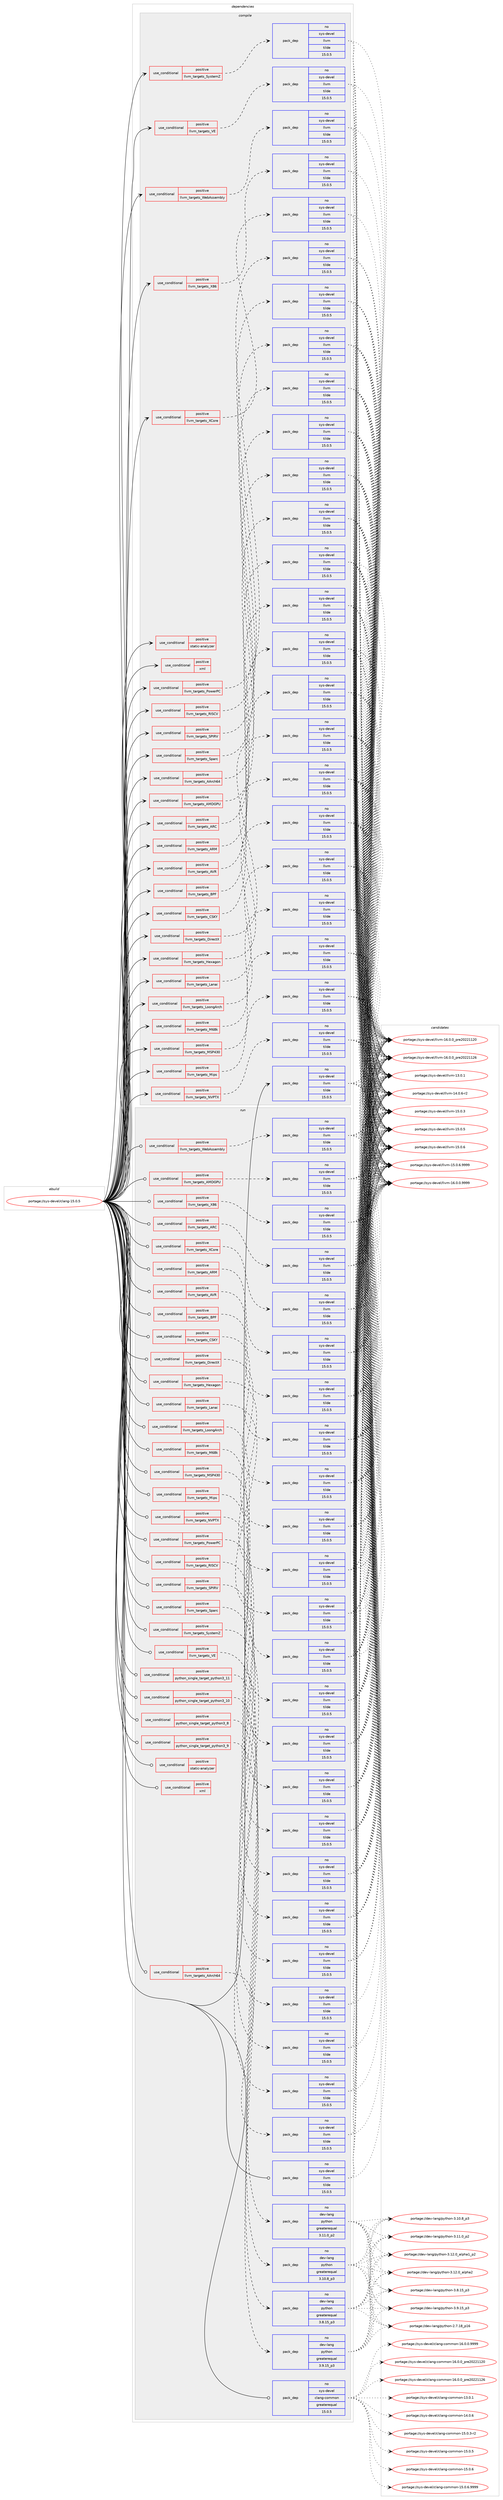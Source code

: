 digraph prolog {

# *************
# Graph options
# *************

newrank=true;
concentrate=true;
compound=true;
graph [rankdir=LR,fontname=Helvetica,fontsize=10,ranksep=1.5];#, ranksep=2.5, nodesep=0.2];
edge  [arrowhead=vee];
node  [fontname=Helvetica,fontsize=10];

# **********
# The ebuild
# **********

subgraph cluster_leftcol {
color=gray;
label=<<i>ebuild</i>>;
id [label="portage://sys-devel/clang-15.0.5", color=red, width=4, href="../sys-devel/clang-15.0.5.svg"];
}

# ****************
# The dependencies
# ****************

subgraph cluster_midcol {
color=gray;
label=<<i>dependencies</i>>;
subgraph cluster_compile {
fillcolor="#eeeeee";
style=filled;
label=<<i>compile</i>>;
subgraph cond1028 {
dependency2426 [label=<<TABLE BORDER="0" CELLBORDER="1" CELLSPACING="0" CELLPADDING="4"><TR><TD ROWSPAN="3" CELLPADDING="10">use_conditional</TD></TR><TR><TD>positive</TD></TR><TR><TD>llvm_targets_AArch64</TD></TR></TABLE>>, shape=none, color=red];
subgraph pack1380 {
dependency2427 [label=<<TABLE BORDER="0" CELLBORDER="1" CELLSPACING="0" CELLPADDING="4" WIDTH="220"><TR><TD ROWSPAN="6" CELLPADDING="30">pack_dep</TD></TR><TR><TD WIDTH="110">no</TD></TR><TR><TD>sys-devel</TD></TR><TR><TD>llvm</TD></TR><TR><TD>tilde</TD></TR><TR><TD>15.0.5</TD></TR></TABLE>>, shape=none, color=blue];
}
dependency2426:e -> dependency2427:w [weight=20,style="dashed",arrowhead="vee"];
}
id:e -> dependency2426:w [weight=20,style="solid",arrowhead="vee"];
subgraph cond1029 {
dependency2428 [label=<<TABLE BORDER="0" CELLBORDER="1" CELLSPACING="0" CELLPADDING="4"><TR><TD ROWSPAN="3" CELLPADDING="10">use_conditional</TD></TR><TR><TD>positive</TD></TR><TR><TD>llvm_targets_AMDGPU</TD></TR></TABLE>>, shape=none, color=red];
subgraph pack1381 {
dependency2429 [label=<<TABLE BORDER="0" CELLBORDER="1" CELLSPACING="0" CELLPADDING="4" WIDTH="220"><TR><TD ROWSPAN="6" CELLPADDING="30">pack_dep</TD></TR><TR><TD WIDTH="110">no</TD></TR><TR><TD>sys-devel</TD></TR><TR><TD>llvm</TD></TR><TR><TD>tilde</TD></TR><TR><TD>15.0.5</TD></TR></TABLE>>, shape=none, color=blue];
}
dependency2428:e -> dependency2429:w [weight=20,style="dashed",arrowhead="vee"];
}
id:e -> dependency2428:w [weight=20,style="solid",arrowhead="vee"];
subgraph cond1030 {
dependency2430 [label=<<TABLE BORDER="0" CELLBORDER="1" CELLSPACING="0" CELLPADDING="4"><TR><TD ROWSPAN="3" CELLPADDING="10">use_conditional</TD></TR><TR><TD>positive</TD></TR><TR><TD>llvm_targets_ARC</TD></TR></TABLE>>, shape=none, color=red];
subgraph pack1382 {
dependency2431 [label=<<TABLE BORDER="0" CELLBORDER="1" CELLSPACING="0" CELLPADDING="4" WIDTH="220"><TR><TD ROWSPAN="6" CELLPADDING="30">pack_dep</TD></TR><TR><TD WIDTH="110">no</TD></TR><TR><TD>sys-devel</TD></TR><TR><TD>llvm</TD></TR><TR><TD>tilde</TD></TR><TR><TD>15.0.5</TD></TR></TABLE>>, shape=none, color=blue];
}
dependency2430:e -> dependency2431:w [weight=20,style="dashed",arrowhead="vee"];
}
id:e -> dependency2430:w [weight=20,style="solid",arrowhead="vee"];
subgraph cond1031 {
dependency2432 [label=<<TABLE BORDER="0" CELLBORDER="1" CELLSPACING="0" CELLPADDING="4"><TR><TD ROWSPAN="3" CELLPADDING="10">use_conditional</TD></TR><TR><TD>positive</TD></TR><TR><TD>llvm_targets_ARM</TD></TR></TABLE>>, shape=none, color=red];
subgraph pack1383 {
dependency2433 [label=<<TABLE BORDER="0" CELLBORDER="1" CELLSPACING="0" CELLPADDING="4" WIDTH="220"><TR><TD ROWSPAN="6" CELLPADDING="30">pack_dep</TD></TR><TR><TD WIDTH="110">no</TD></TR><TR><TD>sys-devel</TD></TR><TR><TD>llvm</TD></TR><TR><TD>tilde</TD></TR><TR><TD>15.0.5</TD></TR></TABLE>>, shape=none, color=blue];
}
dependency2432:e -> dependency2433:w [weight=20,style="dashed",arrowhead="vee"];
}
id:e -> dependency2432:w [weight=20,style="solid",arrowhead="vee"];
subgraph cond1032 {
dependency2434 [label=<<TABLE BORDER="0" CELLBORDER="1" CELLSPACING="0" CELLPADDING="4"><TR><TD ROWSPAN="3" CELLPADDING="10">use_conditional</TD></TR><TR><TD>positive</TD></TR><TR><TD>llvm_targets_AVR</TD></TR></TABLE>>, shape=none, color=red];
subgraph pack1384 {
dependency2435 [label=<<TABLE BORDER="0" CELLBORDER="1" CELLSPACING="0" CELLPADDING="4" WIDTH="220"><TR><TD ROWSPAN="6" CELLPADDING="30">pack_dep</TD></TR><TR><TD WIDTH="110">no</TD></TR><TR><TD>sys-devel</TD></TR><TR><TD>llvm</TD></TR><TR><TD>tilde</TD></TR><TR><TD>15.0.5</TD></TR></TABLE>>, shape=none, color=blue];
}
dependency2434:e -> dependency2435:w [weight=20,style="dashed",arrowhead="vee"];
}
id:e -> dependency2434:w [weight=20,style="solid",arrowhead="vee"];
subgraph cond1033 {
dependency2436 [label=<<TABLE BORDER="0" CELLBORDER="1" CELLSPACING="0" CELLPADDING="4"><TR><TD ROWSPAN="3" CELLPADDING="10">use_conditional</TD></TR><TR><TD>positive</TD></TR><TR><TD>llvm_targets_BPF</TD></TR></TABLE>>, shape=none, color=red];
subgraph pack1385 {
dependency2437 [label=<<TABLE BORDER="0" CELLBORDER="1" CELLSPACING="0" CELLPADDING="4" WIDTH="220"><TR><TD ROWSPAN="6" CELLPADDING="30">pack_dep</TD></TR><TR><TD WIDTH="110">no</TD></TR><TR><TD>sys-devel</TD></TR><TR><TD>llvm</TD></TR><TR><TD>tilde</TD></TR><TR><TD>15.0.5</TD></TR></TABLE>>, shape=none, color=blue];
}
dependency2436:e -> dependency2437:w [weight=20,style="dashed",arrowhead="vee"];
}
id:e -> dependency2436:w [weight=20,style="solid",arrowhead="vee"];
subgraph cond1034 {
dependency2438 [label=<<TABLE BORDER="0" CELLBORDER="1" CELLSPACING="0" CELLPADDING="4"><TR><TD ROWSPAN="3" CELLPADDING="10">use_conditional</TD></TR><TR><TD>positive</TD></TR><TR><TD>llvm_targets_CSKY</TD></TR></TABLE>>, shape=none, color=red];
subgraph pack1386 {
dependency2439 [label=<<TABLE BORDER="0" CELLBORDER="1" CELLSPACING="0" CELLPADDING="4" WIDTH="220"><TR><TD ROWSPAN="6" CELLPADDING="30">pack_dep</TD></TR><TR><TD WIDTH="110">no</TD></TR><TR><TD>sys-devel</TD></TR><TR><TD>llvm</TD></TR><TR><TD>tilde</TD></TR><TR><TD>15.0.5</TD></TR></TABLE>>, shape=none, color=blue];
}
dependency2438:e -> dependency2439:w [weight=20,style="dashed",arrowhead="vee"];
}
id:e -> dependency2438:w [weight=20,style="solid",arrowhead="vee"];
subgraph cond1035 {
dependency2440 [label=<<TABLE BORDER="0" CELLBORDER="1" CELLSPACING="0" CELLPADDING="4"><TR><TD ROWSPAN="3" CELLPADDING="10">use_conditional</TD></TR><TR><TD>positive</TD></TR><TR><TD>llvm_targets_DirectX</TD></TR></TABLE>>, shape=none, color=red];
subgraph pack1387 {
dependency2441 [label=<<TABLE BORDER="0" CELLBORDER="1" CELLSPACING="0" CELLPADDING="4" WIDTH="220"><TR><TD ROWSPAN="6" CELLPADDING="30">pack_dep</TD></TR><TR><TD WIDTH="110">no</TD></TR><TR><TD>sys-devel</TD></TR><TR><TD>llvm</TD></TR><TR><TD>tilde</TD></TR><TR><TD>15.0.5</TD></TR></TABLE>>, shape=none, color=blue];
}
dependency2440:e -> dependency2441:w [weight=20,style="dashed",arrowhead="vee"];
}
id:e -> dependency2440:w [weight=20,style="solid",arrowhead="vee"];
subgraph cond1036 {
dependency2442 [label=<<TABLE BORDER="0" CELLBORDER="1" CELLSPACING="0" CELLPADDING="4"><TR><TD ROWSPAN="3" CELLPADDING="10">use_conditional</TD></TR><TR><TD>positive</TD></TR><TR><TD>llvm_targets_Hexagon</TD></TR></TABLE>>, shape=none, color=red];
subgraph pack1388 {
dependency2443 [label=<<TABLE BORDER="0" CELLBORDER="1" CELLSPACING="0" CELLPADDING="4" WIDTH="220"><TR><TD ROWSPAN="6" CELLPADDING="30">pack_dep</TD></TR><TR><TD WIDTH="110">no</TD></TR><TR><TD>sys-devel</TD></TR><TR><TD>llvm</TD></TR><TR><TD>tilde</TD></TR><TR><TD>15.0.5</TD></TR></TABLE>>, shape=none, color=blue];
}
dependency2442:e -> dependency2443:w [weight=20,style="dashed",arrowhead="vee"];
}
id:e -> dependency2442:w [weight=20,style="solid",arrowhead="vee"];
subgraph cond1037 {
dependency2444 [label=<<TABLE BORDER="0" CELLBORDER="1" CELLSPACING="0" CELLPADDING="4"><TR><TD ROWSPAN="3" CELLPADDING="10">use_conditional</TD></TR><TR><TD>positive</TD></TR><TR><TD>llvm_targets_Lanai</TD></TR></TABLE>>, shape=none, color=red];
subgraph pack1389 {
dependency2445 [label=<<TABLE BORDER="0" CELLBORDER="1" CELLSPACING="0" CELLPADDING="4" WIDTH="220"><TR><TD ROWSPAN="6" CELLPADDING="30">pack_dep</TD></TR><TR><TD WIDTH="110">no</TD></TR><TR><TD>sys-devel</TD></TR><TR><TD>llvm</TD></TR><TR><TD>tilde</TD></TR><TR><TD>15.0.5</TD></TR></TABLE>>, shape=none, color=blue];
}
dependency2444:e -> dependency2445:w [weight=20,style="dashed",arrowhead="vee"];
}
id:e -> dependency2444:w [weight=20,style="solid",arrowhead="vee"];
subgraph cond1038 {
dependency2446 [label=<<TABLE BORDER="0" CELLBORDER="1" CELLSPACING="0" CELLPADDING="4"><TR><TD ROWSPAN="3" CELLPADDING="10">use_conditional</TD></TR><TR><TD>positive</TD></TR><TR><TD>llvm_targets_LoongArch</TD></TR></TABLE>>, shape=none, color=red];
subgraph pack1390 {
dependency2447 [label=<<TABLE BORDER="0" CELLBORDER="1" CELLSPACING="0" CELLPADDING="4" WIDTH="220"><TR><TD ROWSPAN="6" CELLPADDING="30">pack_dep</TD></TR><TR><TD WIDTH="110">no</TD></TR><TR><TD>sys-devel</TD></TR><TR><TD>llvm</TD></TR><TR><TD>tilde</TD></TR><TR><TD>15.0.5</TD></TR></TABLE>>, shape=none, color=blue];
}
dependency2446:e -> dependency2447:w [weight=20,style="dashed",arrowhead="vee"];
}
id:e -> dependency2446:w [weight=20,style="solid",arrowhead="vee"];
subgraph cond1039 {
dependency2448 [label=<<TABLE BORDER="0" CELLBORDER="1" CELLSPACING="0" CELLPADDING="4"><TR><TD ROWSPAN="3" CELLPADDING="10">use_conditional</TD></TR><TR><TD>positive</TD></TR><TR><TD>llvm_targets_M68k</TD></TR></TABLE>>, shape=none, color=red];
subgraph pack1391 {
dependency2449 [label=<<TABLE BORDER="0" CELLBORDER="1" CELLSPACING="0" CELLPADDING="4" WIDTH="220"><TR><TD ROWSPAN="6" CELLPADDING="30">pack_dep</TD></TR><TR><TD WIDTH="110">no</TD></TR><TR><TD>sys-devel</TD></TR><TR><TD>llvm</TD></TR><TR><TD>tilde</TD></TR><TR><TD>15.0.5</TD></TR></TABLE>>, shape=none, color=blue];
}
dependency2448:e -> dependency2449:w [weight=20,style="dashed",arrowhead="vee"];
}
id:e -> dependency2448:w [weight=20,style="solid",arrowhead="vee"];
subgraph cond1040 {
dependency2450 [label=<<TABLE BORDER="0" CELLBORDER="1" CELLSPACING="0" CELLPADDING="4"><TR><TD ROWSPAN="3" CELLPADDING="10">use_conditional</TD></TR><TR><TD>positive</TD></TR><TR><TD>llvm_targets_MSP430</TD></TR></TABLE>>, shape=none, color=red];
subgraph pack1392 {
dependency2451 [label=<<TABLE BORDER="0" CELLBORDER="1" CELLSPACING="0" CELLPADDING="4" WIDTH="220"><TR><TD ROWSPAN="6" CELLPADDING="30">pack_dep</TD></TR><TR><TD WIDTH="110">no</TD></TR><TR><TD>sys-devel</TD></TR><TR><TD>llvm</TD></TR><TR><TD>tilde</TD></TR><TR><TD>15.0.5</TD></TR></TABLE>>, shape=none, color=blue];
}
dependency2450:e -> dependency2451:w [weight=20,style="dashed",arrowhead="vee"];
}
id:e -> dependency2450:w [weight=20,style="solid",arrowhead="vee"];
subgraph cond1041 {
dependency2452 [label=<<TABLE BORDER="0" CELLBORDER="1" CELLSPACING="0" CELLPADDING="4"><TR><TD ROWSPAN="3" CELLPADDING="10">use_conditional</TD></TR><TR><TD>positive</TD></TR><TR><TD>llvm_targets_Mips</TD></TR></TABLE>>, shape=none, color=red];
subgraph pack1393 {
dependency2453 [label=<<TABLE BORDER="0" CELLBORDER="1" CELLSPACING="0" CELLPADDING="4" WIDTH="220"><TR><TD ROWSPAN="6" CELLPADDING="30">pack_dep</TD></TR><TR><TD WIDTH="110">no</TD></TR><TR><TD>sys-devel</TD></TR><TR><TD>llvm</TD></TR><TR><TD>tilde</TD></TR><TR><TD>15.0.5</TD></TR></TABLE>>, shape=none, color=blue];
}
dependency2452:e -> dependency2453:w [weight=20,style="dashed",arrowhead="vee"];
}
id:e -> dependency2452:w [weight=20,style="solid",arrowhead="vee"];
subgraph cond1042 {
dependency2454 [label=<<TABLE BORDER="0" CELLBORDER="1" CELLSPACING="0" CELLPADDING="4"><TR><TD ROWSPAN="3" CELLPADDING="10">use_conditional</TD></TR><TR><TD>positive</TD></TR><TR><TD>llvm_targets_NVPTX</TD></TR></TABLE>>, shape=none, color=red];
subgraph pack1394 {
dependency2455 [label=<<TABLE BORDER="0" CELLBORDER="1" CELLSPACING="0" CELLPADDING="4" WIDTH="220"><TR><TD ROWSPAN="6" CELLPADDING="30">pack_dep</TD></TR><TR><TD WIDTH="110">no</TD></TR><TR><TD>sys-devel</TD></TR><TR><TD>llvm</TD></TR><TR><TD>tilde</TD></TR><TR><TD>15.0.5</TD></TR></TABLE>>, shape=none, color=blue];
}
dependency2454:e -> dependency2455:w [weight=20,style="dashed",arrowhead="vee"];
}
id:e -> dependency2454:w [weight=20,style="solid",arrowhead="vee"];
subgraph cond1043 {
dependency2456 [label=<<TABLE BORDER="0" CELLBORDER="1" CELLSPACING="0" CELLPADDING="4"><TR><TD ROWSPAN="3" CELLPADDING="10">use_conditional</TD></TR><TR><TD>positive</TD></TR><TR><TD>llvm_targets_PowerPC</TD></TR></TABLE>>, shape=none, color=red];
subgraph pack1395 {
dependency2457 [label=<<TABLE BORDER="0" CELLBORDER="1" CELLSPACING="0" CELLPADDING="4" WIDTH="220"><TR><TD ROWSPAN="6" CELLPADDING="30">pack_dep</TD></TR><TR><TD WIDTH="110">no</TD></TR><TR><TD>sys-devel</TD></TR><TR><TD>llvm</TD></TR><TR><TD>tilde</TD></TR><TR><TD>15.0.5</TD></TR></TABLE>>, shape=none, color=blue];
}
dependency2456:e -> dependency2457:w [weight=20,style="dashed",arrowhead="vee"];
}
id:e -> dependency2456:w [weight=20,style="solid",arrowhead="vee"];
subgraph cond1044 {
dependency2458 [label=<<TABLE BORDER="0" CELLBORDER="1" CELLSPACING="0" CELLPADDING="4"><TR><TD ROWSPAN="3" CELLPADDING="10">use_conditional</TD></TR><TR><TD>positive</TD></TR><TR><TD>llvm_targets_RISCV</TD></TR></TABLE>>, shape=none, color=red];
subgraph pack1396 {
dependency2459 [label=<<TABLE BORDER="0" CELLBORDER="1" CELLSPACING="0" CELLPADDING="4" WIDTH="220"><TR><TD ROWSPAN="6" CELLPADDING="30">pack_dep</TD></TR><TR><TD WIDTH="110">no</TD></TR><TR><TD>sys-devel</TD></TR><TR><TD>llvm</TD></TR><TR><TD>tilde</TD></TR><TR><TD>15.0.5</TD></TR></TABLE>>, shape=none, color=blue];
}
dependency2458:e -> dependency2459:w [weight=20,style="dashed",arrowhead="vee"];
}
id:e -> dependency2458:w [weight=20,style="solid",arrowhead="vee"];
subgraph cond1045 {
dependency2460 [label=<<TABLE BORDER="0" CELLBORDER="1" CELLSPACING="0" CELLPADDING="4"><TR><TD ROWSPAN="3" CELLPADDING="10">use_conditional</TD></TR><TR><TD>positive</TD></TR><TR><TD>llvm_targets_SPIRV</TD></TR></TABLE>>, shape=none, color=red];
subgraph pack1397 {
dependency2461 [label=<<TABLE BORDER="0" CELLBORDER="1" CELLSPACING="0" CELLPADDING="4" WIDTH="220"><TR><TD ROWSPAN="6" CELLPADDING="30">pack_dep</TD></TR><TR><TD WIDTH="110">no</TD></TR><TR><TD>sys-devel</TD></TR><TR><TD>llvm</TD></TR><TR><TD>tilde</TD></TR><TR><TD>15.0.5</TD></TR></TABLE>>, shape=none, color=blue];
}
dependency2460:e -> dependency2461:w [weight=20,style="dashed",arrowhead="vee"];
}
id:e -> dependency2460:w [weight=20,style="solid",arrowhead="vee"];
subgraph cond1046 {
dependency2462 [label=<<TABLE BORDER="0" CELLBORDER="1" CELLSPACING="0" CELLPADDING="4"><TR><TD ROWSPAN="3" CELLPADDING="10">use_conditional</TD></TR><TR><TD>positive</TD></TR><TR><TD>llvm_targets_Sparc</TD></TR></TABLE>>, shape=none, color=red];
subgraph pack1398 {
dependency2463 [label=<<TABLE BORDER="0" CELLBORDER="1" CELLSPACING="0" CELLPADDING="4" WIDTH="220"><TR><TD ROWSPAN="6" CELLPADDING="30">pack_dep</TD></TR><TR><TD WIDTH="110">no</TD></TR><TR><TD>sys-devel</TD></TR><TR><TD>llvm</TD></TR><TR><TD>tilde</TD></TR><TR><TD>15.0.5</TD></TR></TABLE>>, shape=none, color=blue];
}
dependency2462:e -> dependency2463:w [weight=20,style="dashed",arrowhead="vee"];
}
id:e -> dependency2462:w [weight=20,style="solid",arrowhead="vee"];
subgraph cond1047 {
dependency2464 [label=<<TABLE BORDER="0" CELLBORDER="1" CELLSPACING="0" CELLPADDING="4"><TR><TD ROWSPAN="3" CELLPADDING="10">use_conditional</TD></TR><TR><TD>positive</TD></TR><TR><TD>llvm_targets_SystemZ</TD></TR></TABLE>>, shape=none, color=red];
subgraph pack1399 {
dependency2465 [label=<<TABLE BORDER="0" CELLBORDER="1" CELLSPACING="0" CELLPADDING="4" WIDTH="220"><TR><TD ROWSPAN="6" CELLPADDING="30">pack_dep</TD></TR><TR><TD WIDTH="110">no</TD></TR><TR><TD>sys-devel</TD></TR><TR><TD>llvm</TD></TR><TR><TD>tilde</TD></TR><TR><TD>15.0.5</TD></TR></TABLE>>, shape=none, color=blue];
}
dependency2464:e -> dependency2465:w [weight=20,style="dashed",arrowhead="vee"];
}
id:e -> dependency2464:w [weight=20,style="solid",arrowhead="vee"];
subgraph cond1048 {
dependency2466 [label=<<TABLE BORDER="0" CELLBORDER="1" CELLSPACING="0" CELLPADDING="4"><TR><TD ROWSPAN="3" CELLPADDING="10">use_conditional</TD></TR><TR><TD>positive</TD></TR><TR><TD>llvm_targets_VE</TD></TR></TABLE>>, shape=none, color=red];
subgraph pack1400 {
dependency2467 [label=<<TABLE BORDER="0" CELLBORDER="1" CELLSPACING="0" CELLPADDING="4" WIDTH="220"><TR><TD ROWSPAN="6" CELLPADDING="30">pack_dep</TD></TR><TR><TD WIDTH="110">no</TD></TR><TR><TD>sys-devel</TD></TR><TR><TD>llvm</TD></TR><TR><TD>tilde</TD></TR><TR><TD>15.0.5</TD></TR></TABLE>>, shape=none, color=blue];
}
dependency2466:e -> dependency2467:w [weight=20,style="dashed",arrowhead="vee"];
}
id:e -> dependency2466:w [weight=20,style="solid",arrowhead="vee"];
subgraph cond1049 {
dependency2468 [label=<<TABLE BORDER="0" CELLBORDER="1" CELLSPACING="0" CELLPADDING="4"><TR><TD ROWSPAN="3" CELLPADDING="10">use_conditional</TD></TR><TR><TD>positive</TD></TR><TR><TD>llvm_targets_WebAssembly</TD></TR></TABLE>>, shape=none, color=red];
subgraph pack1401 {
dependency2469 [label=<<TABLE BORDER="0" CELLBORDER="1" CELLSPACING="0" CELLPADDING="4" WIDTH="220"><TR><TD ROWSPAN="6" CELLPADDING="30">pack_dep</TD></TR><TR><TD WIDTH="110">no</TD></TR><TR><TD>sys-devel</TD></TR><TR><TD>llvm</TD></TR><TR><TD>tilde</TD></TR><TR><TD>15.0.5</TD></TR></TABLE>>, shape=none, color=blue];
}
dependency2468:e -> dependency2469:w [weight=20,style="dashed",arrowhead="vee"];
}
id:e -> dependency2468:w [weight=20,style="solid",arrowhead="vee"];
subgraph cond1050 {
dependency2470 [label=<<TABLE BORDER="0" CELLBORDER="1" CELLSPACING="0" CELLPADDING="4"><TR><TD ROWSPAN="3" CELLPADDING="10">use_conditional</TD></TR><TR><TD>positive</TD></TR><TR><TD>llvm_targets_X86</TD></TR></TABLE>>, shape=none, color=red];
subgraph pack1402 {
dependency2471 [label=<<TABLE BORDER="0" CELLBORDER="1" CELLSPACING="0" CELLPADDING="4" WIDTH="220"><TR><TD ROWSPAN="6" CELLPADDING="30">pack_dep</TD></TR><TR><TD WIDTH="110">no</TD></TR><TR><TD>sys-devel</TD></TR><TR><TD>llvm</TD></TR><TR><TD>tilde</TD></TR><TR><TD>15.0.5</TD></TR></TABLE>>, shape=none, color=blue];
}
dependency2470:e -> dependency2471:w [weight=20,style="dashed",arrowhead="vee"];
}
id:e -> dependency2470:w [weight=20,style="solid",arrowhead="vee"];
subgraph cond1051 {
dependency2472 [label=<<TABLE BORDER="0" CELLBORDER="1" CELLSPACING="0" CELLPADDING="4"><TR><TD ROWSPAN="3" CELLPADDING="10">use_conditional</TD></TR><TR><TD>positive</TD></TR><TR><TD>llvm_targets_XCore</TD></TR></TABLE>>, shape=none, color=red];
subgraph pack1403 {
dependency2473 [label=<<TABLE BORDER="0" CELLBORDER="1" CELLSPACING="0" CELLPADDING="4" WIDTH="220"><TR><TD ROWSPAN="6" CELLPADDING="30">pack_dep</TD></TR><TR><TD WIDTH="110">no</TD></TR><TR><TD>sys-devel</TD></TR><TR><TD>llvm</TD></TR><TR><TD>tilde</TD></TR><TR><TD>15.0.5</TD></TR></TABLE>>, shape=none, color=blue];
}
dependency2472:e -> dependency2473:w [weight=20,style="dashed",arrowhead="vee"];
}
id:e -> dependency2472:w [weight=20,style="solid",arrowhead="vee"];
subgraph cond1052 {
dependency2474 [label=<<TABLE BORDER="0" CELLBORDER="1" CELLSPACING="0" CELLPADDING="4"><TR><TD ROWSPAN="3" CELLPADDING="10">use_conditional</TD></TR><TR><TD>positive</TD></TR><TR><TD>static-analyzer</TD></TR></TABLE>>, shape=none, color=red];
# *** BEGIN UNKNOWN DEPENDENCY TYPE (TODO) ***
# dependency2474 -> package_dependency(portage://sys-devel/clang-15.0.5,install,no,dev-lang,perl,none,[,,],any_different_slot,[])
# *** END UNKNOWN DEPENDENCY TYPE (TODO) ***

}
id:e -> dependency2474:w [weight=20,style="solid",arrowhead="vee"];
subgraph cond1053 {
dependency2475 [label=<<TABLE BORDER="0" CELLBORDER="1" CELLSPACING="0" CELLPADDING="4"><TR><TD ROWSPAN="3" CELLPADDING="10">use_conditional</TD></TR><TR><TD>positive</TD></TR><TR><TD>xml</TD></TR></TABLE>>, shape=none, color=red];
# *** BEGIN UNKNOWN DEPENDENCY TYPE (TODO) ***
# dependency2475 -> package_dependency(portage://sys-devel/clang-15.0.5,install,no,dev-libs,libxml2,none,[,,],[slot(2),equal],[use(optenable(abi_x86_32),negative),use(optenable(abi_x86_64),negative),use(optenable(abi_x86_x32),negative),use(optenable(abi_mips_n32),negative),use(optenable(abi_mips_n64),negative),use(optenable(abi_mips_o32),negative),use(optenable(abi_s390_32),negative),use(optenable(abi_s390_64),negative)])
# *** END UNKNOWN DEPENDENCY TYPE (TODO) ***

}
id:e -> dependency2475:w [weight=20,style="solid",arrowhead="vee"];
subgraph pack1404 {
dependency2476 [label=<<TABLE BORDER="0" CELLBORDER="1" CELLSPACING="0" CELLPADDING="4" WIDTH="220"><TR><TD ROWSPAN="6" CELLPADDING="30">pack_dep</TD></TR><TR><TD WIDTH="110">no</TD></TR><TR><TD>sys-devel</TD></TR><TR><TD>llvm</TD></TR><TR><TD>tilde</TD></TR><TR><TD>15.0.5</TD></TR></TABLE>>, shape=none, color=blue];
}
id:e -> dependency2476:w [weight=20,style="solid",arrowhead="vee"];
# *** BEGIN UNKNOWN DEPENDENCY TYPE (TODO) ***
# id -> package_dependency(portage://sys-devel/clang-15.0.5,install,strong,sys-devel,llvm,none,[,,],[slot(0)],[])
# *** END UNKNOWN DEPENDENCY TYPE (TODO) ***

}
subgraph cluster_compileandrun {
fillcolor="#eeeeee";
style=filled;
label=<<i>compile and run</i>>;
}
subgraph cluster_run {
fillcolor="#eeeeee";
style=filled;
label=<<i>run</i>>;
subgraph cond1054 {
dependency2477 [label=<<TABLE BORDER="0" CELLBORDER="1" CELLSPACING="0" CELLPADDING="4"><TR><TD ROWSPAN="3" CELLPADDING="10">use_conditional</TD></TR><TR><TD>positive</TD></TR><TR><TD>llvm_targets_AArch64</TD></TR></TABLE>>, shape=none, color=red];
subgraph pack1405 {
dependency2478 [label=<<TABLE BORDER="0" CELLBORDER="1" CELLSPACING="0" CELLPADDING="4" WIDTH="220"><TR><TD ROWSPAN="6" CELLPADDING="30">pack_dep</TD></TR><TR><TD WIDTH="110">no</TD></TR><TR><TD>sys-devel</TD></TR><TR><TD>llvm</TD></TR><TR><TD>tilde</TD></TR><TR><TD>15.0.5</TD></TR></TABLE>>, shape=none, color=blue];
}
dependency2477:e -> dependency2478:w [weight=20,style="dashed",arrowhead="vee"];
}
id:e -> dependency2477:w [weight=20,style="solid",arrowhead="odot"];
subgraph cond1055 {
dependency2479 [label=<<TABLE BORDER="0" CELLBORDER="1" CELLSPACING="0" CELLPADDING="4"><TR><TD ROWSPAN="3" CELLPADDING="10">use_conditional</TD></TR><TR><TD>positive</TD></TR><TR><TD>llvm_targets_AMDGPU</TD></TR></TABLE>>, shape=none, color=red];
subgraph pack1406 {
dependency2480 [label=<<TABLE BORDER="0" CELLBORDER="1" CELLSPACING="0" CELLPADDING="4" WIDTH="220"><TR><TD ROWSPAN="6" CELLPADDING="30">pack_dep</TD></TR><TR><TD WIDTH="110">no</TD></TR><TR><TD>sys-devel</TD></TR><TR><TD>llvm</TD></TR><TR><TD>tilde</TD></TR><TR><TD>15.0.5</TD></TR></TABLE>>, shape=none, color=blue];
}
dependency2479:e -> dependency2480:w [weight=20,style="dashed",arrowhead="vee"];
}
id:e -> dependency2479:w [weight=20,style="solid",arrowhead="odot"];
subgraph cond1056 {
dependency2481 [label=<<TABLE BORDER="0" CELLBORDER="1" CELLSPACING="0" CELLPADDING="4"><TR><TD ROWSPAN="3" CELLPADDING="10">use_conditional</TD></TR><TR><TD>positive</TD></TR><TR><TD>llvm_targets_ARC</TD></TR></TABLE>>, shape=none, color=red];
subgraph pack1407 {
dependency2482 [label=<<TABLE BORDER="0" CELLBORDER="1" CELLSPACING="0" CELLPADDING="4" WIDTH="220"><TR><TD ROWSPAN="6" CELLPADDING="30">pack_dep</TD></TR><TR><TD WIDTH="110">no</TD></TR><TR><TD>sys-devel</TD></TR><TR><TD>llvm</TD></TR><TR><TD>tilde</TD></TR><TR><TD>15.0.5</TD></TR></TABLE>>, shape=none, color=blue];
}
dependency2481:e -> dependency2482:w [weight=20,style="dashed",arrowhead="vee"];
}
id:e -> dependency2481:w [weight=20,style="solid",arrowhead="odot"];
subgraph cond1057 {
dependency2483 [label=<<TABLE BORDER="0" CELLBORDER="1" CELLSPACING="0" CELLPADDING="4"><TR><TD ROWSPAN="3" CELLPADDING="10">use_conditional</TD></TR><TR><TD>positive</TD></TR><TR><TD>llvm_targets_ARM</TD></TR></TABLE>>, shape=none, color=red];
subgraph pack1408 {
dependency2484 [label=<<TABLE BORDER="0" CELLBORDER="1" CELLSPACING="0" CELLPADDING="4" WIDTH="220"><TR><TD ROWSPAN="6" CELLPADDING="30">pack_dep</TD></TR><TR><TD WIDTH="110">no</TD></TR><TR><TD>sys-devel</TD></TR><TR><TD>llvm</TD></TR><TR><TD>tilde</TD></TR><TR><TD>15.0.5</TD></TR></TABLE>>, shape=none, color=blue];
}
dependency2483:e -> dependency2484:w [weight=20,style="dashed",arrowhead="vee"];
}
id:e -> dependency2483:w [weight=20,style="solid",arrowhead="odot"];
subgraph cond1058 {
dependency2485 [label=<<TABLE BORDER="0" CELLBORDER="1" CELLSPACING="0" CELLPADDING="4"><TR><TD ROWSPAN="3" CELLPADDING="10">use_conditional</TD></TR><TR><TD>positive</TD></TR><TR><TD>llvm_targets_AVR</TD></TR></TABLE>>, shape=none, color=red];
subgraph pack1409 {
dependency2486 [label=<<TABLE BORDER="0" CELLBORDER="1" CELLSPACING="0" CELLPADDING="4" WIDTH="220"><TR><TD ROWSPAN="6" CELLPADDING="30">pack_dep</TD></TR><TR><TD WIDTH="110">no</TD></TR><TR><TD>sys-devel</TD></TR><TR><TD>llvm</TD></TR><TR><TD>tilde</TD></TR><TR><TD>15.0.5</TD></TR></TABLE>>, shape=none, color=blue];
}
dependency2485:e -> dependency2486:w [weight=20,style="dashed",arrowhead="vee"];
}
id:e -> dependency2485:w [weight=20,style="solid",arrowhead="odot"];
subgraph cond1059 {
dependency2487 [label=<<TABLE BORDER="0" CELLBORDER="1" CELLSPACING="0" CELLPADDING="4"><TR><TD ROWSPAN="3" CELLPADDING="10">use_conditional</TD></TR><TR><TD>positive</TD></TR><TR><TD>llvm_targets_BPF</TD></TR></TABLE>>, shape=none, color=red];
subgraph pack1410 {
dependency2488 [label=<<TABLE BORDER="0" CELLBORDER="1" CELLSPACING="0" CELLPADDING="4" WIDTH="220"><TR><TD ROWSPAN="6" CELLPADDING="30">pack_dep</TD></TR><TR><TD WIDTH="110">no</TD></TR><TR><TD>sys-devel</TD></TR><TR><TD>llvm</TD></TR><TR><TD>tilde</TD></TR><TR><TD>15.0.5</TD></TR></TABLE>>, shape=none, color=blue];
}
dependency2487:e -> dependency2488:w [weight=20,style="dashed",arrowhead="vee"];
}
id:e -> dependency2487:w [weight=20,style="solid",arrowhead="odot"];
subgraph cond1060 {
dependency2489 [label=<<TABLE BORDER="0" CELLBORDER="1" CELLSPACING="0" CELLPADDING="4"><TR><TD ROWSPAN="3" CELLPADDING="10">use_conditional</TD></TR><TR><TD>positive</TD></TR><TR><TD>llvm_targets_CSKY</TD></TR></TABLE>>, shape=none, color=red];
subgraph pack1411 {
dependency2490 [label=<<TABLE BORDER="0" CELLBORDER="1" CELLSPACING="0" CELLPADDING="4" WIDTH="220"><TR><TD ROWSPAN="6" CELLPADDING="30">pack_dep</TD></TR><TR><TD WIDTH="110">no</TD></TR><TR><TD>sys-devel</TD></TR><TR><TD>llvm</TD></TR><TR><TD>tilde</TD></TR><TR><TD>15.0.5</TD></TR></TABLE>>, shape=none, color=blue];
}
dependency2489:e -> dependency2490:w [weight=20,style="dashed",arrowhead="vee"];
}
id:e -> dependency2489:w [weight=20,style="solid",arrowhead="odot"];
subgraph cond1061 {
dependency2491 [label=<<TABLE BORDER="0" CELLBORDER="1" CELLSPACING="0" CELLPADDING="4"><TR><TD ROWSPAN="3" CELLPADDING="10">use_conditional</TD></TR><TR><TD>positive</TD></TR><TR><TD>llvm_targets_DirectX</TD></TR></TABLE>>, shape=none, color=red];
subgraph pack1412 {
dependency2492 [label=<<TABLE BORDER="0" CELLBORDER="1" CELLSPACING="0" CELLPADDING="4" WIDTH="220"><TR><TD ROWSPAN="6" CELLPADDING="30">pack_dep</TD></TR><TR><TD WIDTH="110">no</TD></TR><TR><TD>sys-devel</TD></TR><TR><TD>llvm</TD></TR><TR><TD>tilde</TD></TR><TR><TD>15.0.5</TD></TR></TABLE>>, shape=none, color=blue];
}
dependency2491:e -> dependency2492:w [weight=20,style="dashed",arrowhead="vee"];
}
id:e -> dependency2491:w [weight=20,style="solid",arrowhead="odot"];
subgraph cond1062 {
dependency2493 [label=<<TABLE BORDER="0" CELLBORDER="1" CELLSPACING="0" CELLPADDING="4"><TR><TD ROWSPAN="3" CELLPADDING="10">use_conditional</TD></TR><TR><TD>positive</TD></TR><TR><TD>llvm_targets_Hexagon</TD></TR></TABLE>>, shape=none, color=red];
subgraph pack1413 {
dependency2494 [label=<<TABLE BORDER="0" CELLBORDER="1" CELLSPACING="0" CELLPADDING="4" WIDTH="220"><TR><TD ROWSPAN="6" CELLPADDING="30">pack_dep</TD></TR><TR><TD WIDTH="110">no</TD></TR><TR><TD>sys-devel</TD></TR><TR><TD>llvm</TD></TR><TR><TD>tilde</TD></TR><TR><TD>15.0.5</TD></TR></TABLE>>, shape=none, color=blue];
}
dependency2493:e -> dependency2494:w [weight=20,style="dashed",arrowhead="vee"];
}
id:e -> dependency2493:w [weight=20,style="solid",arrowhead="odot"];
subgraph cond1063 {
dependency2495 [label=<<TABLE BORDER="0" CELLBORDER="1" CELLSPACING="0" CELLPADDING="4"><TR><TD ROWSPAN="3" CELLPADDING="10">use_conditional</TD></TR><TR><TD>positive</TD></TR><TR><TD>llvm_targets_Lanai</TD></TR></TABLE>>, shape=none, color=red];
subgraph pack1414 {
dependency2496 [label=<<TABLE BORDER="0" CELLBORDER="1" CELLSPACING="0" CELLPADDING="4" WIDTH="220"><TR><TD ROWSPAN="6" CELLPADDING="30">pack_dep</TD></TR><TR><TD WIDTH="110">no</TD></TR><TR><TD>sys-devel</TD></TR><TR><TD>llvm</TD></TR><TR><TD>tilde</TD></TR><TR><TD>15.0.5</TD></TR></TABLE>>, shape=none, color=blue];
}
dependency2495:e -> dependency2496:w [weight=20,style="dashed",arrowhead="vee"];
}
id:e -> dependency2495:w [weight=20,style="solid",arrowhead="odot"];
subgraph cond1064 {
dependency2497 [label=<<TABLE BORDER="0" CELLBORDER="1" CELLSPACING="0" CELLPADDING="4"><TR><TD ROWSPAN="3" CELLPADDING="10">use_conditional</TD></TR><TR><TD>positive</TD></TR><TR><TD>llvm_targets_LoongArch</TD></TR></TABLE>>, shape=none, color=red];
subgraph pack1415 {
dependency2498 [label=<<TABLE BORDER="0" CELLBORDER="1" CELLSPACING="0" CELLPADDING="4" WIDTH="220"><TR><TD ROWSPAN="6" CELLPADDING="30">pack_dep</TD></TR><TR><TD WIDTH="110">no</TD></TR><TR><TD>sys-devel</TD></TR><TR><TD>llvm</TD></TR><TR><TD>tilde</TD></TR><TR><TD>15.0.5</TD></TR></TABLE>>, shape=none, color=blue];
}
dependency2497:e -> dependency2498:w [weight=20,style="dashed",arrowhead="vee"];
}
id:e -> dependency2497:w [weight=20,style="solid",arrowhead="odot"];
subgraph cond1065 {
dependency2499 [label=<<TABLE BORDER="0" CELLBORDER="1" CELLSPACING="0" CELLPADDING="4"><TR><TD ROWSPAN="3" CELLPADDING="10">use_conditional</TD></TR><TR><TD>positive</TD></TR><TR><TD>llvm_targets_M68k</TD></TR></TABLE>>, shape=none, color=red];
subgraph pack1416 {
dependency2500 [label=<<TABLE BORDER="0" CELLBORDER="1" CELLSPACING="0" CELLPADDING="4" WIDTH="220"><TR><TD ROWSPAN="6" CELLPADDING="30">pack_dep</TD></TR><TR><TD WIDTH="110">no</TD></TR><TR><TD>sys-devel</TD></TR><TR><TD>llvm</TD></TR><TR><TD>tilde</TD></TR><TR><TD>15.0.5</TD></TR></TABLE>>, shape=none, color=blue];
}
dependency2499:e -> dependency2500:w [weight=20,style="dashed",arrowhead="vee"];
}
id:e -> dependency2499:w [weight=20,style="solid",arrowhead="odot"];
subgraph cond1066 {
dependency2501 [label=<<TABLE BORDER="0" CELLBORDER="1" CELLSPACING="0" CELLPADDING="4"><TR><TD ROWSPAN="3" CELLPADDING="10">use_conditional</TD></TR><TR><TD>positive</TD></TR><TR><TD>llvm_targets_MSP430</TD></TR></TABLE>>, shape=none, color=red];
subgraph pack1417 {
dependency2502 [label=<<TABLE BORDER="0" CELLBORDER="1" CELLSPACING="0" CELLPADDING="4" WIDTH="220"><TR><TD ROWSPAN="6" CELLPADDING="30">pack_dep</TD></TR><TR><TD WIDTH="110">no</TD></TR><TR><TD>sys-devel</TD></TR><TR><TD>llvm</TD></TR><TR><TD>tilde</TD></TR><TR><TD>15.0.5</TD></TR></TABLE>>, shape=none, color=blue];
}
dependency2501:e -> dependency2502:w [weight=20,style="dashed",arrowhead="vee"];
}
id:e -> dependency2501:w [weight=20,style="solid",arrowhead="odot"];
subgraph cond1067 {
dependency2503 [label=<<TABLE BORDER="0" CELLBORDER="1" CELLSPACING="0" CELLPADDING="4"><TR><TD ROWSPAN="3" CELLPADDING="10">use_conditional</TD></TR><TR><TD>positive</TD></TR><TR><TD>llvm_targets_Mips</TD></TR></TABLE>>, shape=none, color=red];
subgraph pack1418 {
dependency2504 [label=<<TABLE BORDER="0" CELLBORDER="1" CELLSPACING="0" CELLPADDING="4" WIDTH="220"><TR><TD ROWSPAN="6" CELLPADDING="30">pack_dep</TD></TR><TR><TD WIDTH="110">no</TD></TR><TR><TD>sys-devel</TD></TR><TR><TD>llvm</TD></TR><TR><TD>tilde</TD></TR><TR><TD>15.0.5</TD></TR></TABLE>>, shape=none, color=blue];
}
dependency2503:e -> dependency2504:w [weight=20,style="dashed",arrowhead="vee"];
}
id:e -> dependency2503:w [weight=20,style="solid",arrowhead="odot"];
subgraph cond1068 {
dependency2505 [label=<<TABLE BORDER="0" CELLBORDER="1" CELLSPACING="0" CELLPADDING="4"><TR><TD ROWSPAN="3" CELLPADDING="10">use_conditional</TD></TR><TR><TD>positive</TD></TR><TR><TD>llvm_targets_NVPTX</TD></TR></TABLE>>, shape=none, color=red];
subgraph pack1419 {
dependency2506 [label=<<TABLE BORDER="0" CELLBORDER="1" CELLSPACING="0" CELLPADDING="4" WIDTH="220"><TR><TD ROWSPAN="6" CELLPADDING="30">pack_dep</TD></TR><TR><TD WIDTH="110">no</TD></TR><TR><TD>sys-devel</TD></TR><TR><TD>llvm</TD></TR><TR><TD>tilde</TD></TR><TR><TD>15.0.5</TD></TR></TABLE>>, shape=none, color=blue];
}
dependency2505:e -> dependency2506:w [weight=20,style="dashed",arrowhead="vee"];
}
id:e -> dependency2505:w [weight=20,style="solid",arrowhead="odot"];
subgraph cond1069 {
dependency2507 [label=<<TABLE BORDER="0" CELLBORDER="1" CELLSPACING="0" CELLPADDING="4"><TR><TD ROWSPAN="3" CELLPADDING="10">use_conditional</TD></TR><TR><TD>positive</TD></TR><TR><TD>llvm_targets_PowerPC</TD></TR></TABLE>>, shape=none, color=red];
subgraph pack1420 {
dependency2508 [label=<<TABLE BORDER="0" CELLBORDER="1" CELLSPACING="0" CELLPADDING="4" WIDTH="220"><TR><TD ROWSPAN="6" CELLPADDING="30">pack_dep</TD></TR><TR><TD WIDTH="110">no</TD></TR><TR><TD>sys-devel</TD></TR><TR><TD>llvm</TD></TR><TR><TD>tilde</TD></TR><TR><TD>15.0.5</TD></TR></TABLE>>, shape=none, color=blue];
}
dependency2507:e -> dependency2508:w [weight=20,style="dashed",arrowhead="vee"];
}
id:e -> dependency2507:w [weight=20,style="solid",arrowhead="odot"];
subgraph cond1070 {
dependency2509 [label=<<TABLE BORDER="0" CELLBORDER="1" CELLSPACING="0" CELLPADDING="4"><TR><TD ROWSPAN="3" CELLPADDING="10">use_conditional</TD></TR><TR><TD>positive</TD></TR><TR><TD>llvm_targets_RISCV</TD></TR></TABLE>>, shape=none, color=red];
subgraph pack1421 {
dependency2510 [label=<<TABLE BORDER="0" CELLBORDER="1" CELLSPACING="0" CELLPADDING="4" WIDTH="220"><TR><TD ROWSPAN="6" CELLPADDING="30">pack_dep</TD></TR><TR><TD WIDTH="110">no</TD></TR><TR><TD>sys-devel</TD></TR><TR><TD>llvm</TD></TR><TR><TD>tilde</TD></TR><TR><TD>15.0.5</TD></TR></TABLE>>, shape=none, color=blue];
}
dependency2509:e -> dependency2510:w [weight=20,style="dashed",arrowhead="vee"];
}
id:e -> dependency2509:w [weight=20,style="solid",arrowhead="odot"];
subgraph cond1071 {
dependency2511 [label=<<TABLE BORDER="0" CELLBORDER="1" CELLSPACING="0" CELLPADDING="4"><TR><TD ROWSPAN="3" CELLPADDING="10">use_conditional</TD></TR><TR><TD>positive</TD></TR><TR><TD>llvm_targets_SPIRV</TD></TR></TABLE>>, shape=none, color=red];
subgraph pack1422 {
dependency2512 [label=<<TABLE BORDER="0" CELLBORDER="1" CELLSPACING="0" CELLPADDING="4" WIDTH="220"><TR><TD ROWSPAN="6" CELLPADDING="30">pack_dep</TD></TR><TR><TD WIDTH="110">no</TD></TR><TR><TD>sys-devel</TD></TR><TR><TD>llvm</TD></TR><TR><TD>tilde</TD></TR><TR><TD>15.0.5</TD></TR></TABLE>>, shape=none, color=blue];
}
dependency2511:e -> dependency2512:w [weight=20,style="dashed",arrowhead="vee"];
}
id:e -> dependency2511:w [weight=20,style="solid",arrowhead="odot"];
subgraph cond1072 {
dependency2513 [label=<<TABLE BORDER="0" CELLBORDER="1" CELLSPACING="0" CELLPADDING="4"><TR><TD ROWSPAN="3" CELLPADDING="10">use_conditional</TD></TR><TR><TD>positive</TD></TR><TR><TD>llvm_targets_Sparc</TD></TR></TABLE>>, shape=none, color=red];
subgraph pack1423 {
dependency2514 [label=<<TABLE BORDER="0" CELLBORDER="1" CELLSPACING="0" CELLPADDING="4" WIDTH="220"><TR><TD ROWSPAN="6" CELLPADDING="30">pack_dep</TD></TR><TR><TD WIDTH="110">no</TD></TR><TR><TD>sys-devel</TD></TR><TR><TD>llvm</TD></TR><TR><TD>tilde</TD></TR><TR><TD>15.0.5</TD></TR></TABLE>>, shape=none, color=blue];
}
dependency2513:e -> dependency2514:w [weight=20,style="dashed",arrowhead="vee"];
}
id:e -> dependency2513:w [weight=20,style="solid",arrowhead="odot"];
subgraph cond1073 {
dependency2515 [label=<<TABLE BORDER="0" CELLBORDER="1" CELLSPACING="0" CELLPADDING="4"><TR><TD ROWSPAN="3" CELLPADDING="10">use_conditional</TD></TR><TR><TD>positive</TD></TR><TR><TD>llvm_targets_SystemZ</TD></TR></TABLE>>, shape=none, color=red];
subgraph pack1424 {
dependency2516 [label=<<TABLE BORDER="0" CELLBORDER="1" CELLSPACING="0" CELLPADDING="4" WIDTH="220"><TR><TD ROWSPAN="6" CELLPADDING="30">pack_dep</TD></TR><TR><TD WIDTH="110">no</TD></TR><TR><TD>sys-devel</TD></TR><TR><TD>llvm</TD></TR><TR><TD>tilde</TD></TR><TR><TD>15.0.5</TD></TR></TABLE>>, shape=none, color=blue];
}
dependency2515:e -> dependency2516:w [weight=20,style="dashed",arrowhead="vee"];
}
id:e -> dependency2515:w [weight=20,style="solid",arrowhead="odot"];
subgraph cond1074 {
dependency2517 [label=<<TABLE BORDER="0" CELLBORDER="1" CELLSPACING="0" CELLPADDING="4"><TR><TD ROWSPAN="3" CELLPADDING="10">use_conditional</TD></TR><TR><TD>positive</TD></TR><TR><TD>llvm_targets_VE</TD></TR></TABLE>>, shape=none, color=red];
subgraph pack1425 {
dependency2518 [label=<<TABLE BORDER="0" CELLBORDER="1" CELLSPACING="0" CELLPADDING="4" WIDTH="220"><TR><TD ROWSPAN="6" CELLPADDING="30">pack_dep</TD></TR><TR><TD WIDTH="110">no</TD></TR><TR><TD>sys-devel</TD></TR><TR><TD>llvm</TD></TR><TR><TD>tilde</TD></TR><TR><TD>15.0.5</TD></TR></TABLE>>, shape=none, color=blue];
}
dependency2517:e -> dependency2518:w [weight=20,style="dashed",arrowhead="vee"];
}
id:e -> dependency2517:w [weight=20,style="solid",arrowhead="odot"];
subgraph cond1075 {
dependency2519 [label=<<TABLE BORDER="0" CELLBORDER="1" CELLSPACING="0" CELLPADDING="4"><TR><TD ROWSPAN="3" CELLPADDING="10">use_conditional</TD></TR><TR><TD>positive</TD></TR><TR><TD>llvm_targets_WebAssembly</TD></TR></TABLE>>, shape=none, color=red];
subgraph pack1426 {
dependency2520 [label=<<TABLE BORDER="0" CELLBORDER="1" CELLSPACING="0" CELLPADDING="4" WIDTH="220"><TR><TD ROWSPAN="6" CELLPADDING="30">pack_dep</TD></TR><TR><TD WIDTH="110">no</TD></TR><TR><TD>sys-devel</TD></TR><TR><TD>llvm</TD></TR><TR><TD>tilde</TD></TR><TR><TD>15.0.5</TD></TR></TABLE>>, shape=none, color=blue];
}
dependency2519:e -> dependency2520:w [weight=20,style="dashed",arrowhead="vee"];
}
id:e -> dependency2519:w [weight=20,style="solid",arrowhead="odot"];
subgraph cond1076 {
dependency2521 [label=<<TABLE BORDER="0" CELLBORDER="1" CELLSPACING="0" CELLPADDING="4"><TR><TD ROWSPAN="3" CELLPADDING="10">use_conditional</TD></TR><TR><TD>positive</TD></TR><TR><TD>llvm_targets_X86</TD></TR></TABLE>>, shape=none, color=red];
subgraph pack1427 {
dependency2522 [label=<<TABLE BORDER="0" CELLBORDER="1" CELLSPACING="0" CELLPADDING="4" WIDTH="220"><TR><TD ROWSPAN="6" CELLPADDING="30">pack_dep</TD></TR><TR><TD WIDTH="110">no</TD></TR><TR><TD>sys-devel</TD></TR><TR><TD>llvm</TD></TR><TR><TD>tilde</TD></TR><TR><TD>15.0.5</TD></TR></TABLE>>, shape=none, color=blue];
}
dependency2521:e -> dependency2522:w [weight=20,style="dashed",arrowhead="vee"];
}
id:e -> dependency2521:w [weight=20,style="solid",arrowhead="odot"];
subgraph cond1077 {
dependency2523 [label=<<TABLE BORDER="0" CELLBORDER="1" CELLSPACING="0" CELLPADDING="4"><TR><TD ROWSPAN="3" CELLPADDING="10">use_conditional</TD></TR><TR><TD>positive</TD></TR><TR><TD>llvm_targets_XCore</TD></TR></TABLE>>, shape=none, color=red];
subgraph pack1428 {
dependency2524 [label=<<TABLE BORDER="0" CELLBORDER="1" CELLSPACING="0" CELLPADDING="4" WIDTH="220"><TR><TD ROWSPAN="6" CELLPADDING="30">pack_dep</TD></TR><TR><TD WIDTH="110">no</TD></TR><TR><TD>sys-devel</TD></TR><TR><TD>llvm</TD></TR><TR><TD>tilde</TD></TR><TR><TD>15.0.5</TD></TR></TABLE>>, shape=none, color=blue];
}
dependency2523:e -> dependency2524:w [weight=20,style="dashed",arrowhead="vee"];
}
id:e -> dependency2523:w [weight=20,style="solid",arrowhead="odot"];
subgraph cond1078 {
dependency2525 [label=<<TABLE BORDER="0" CELLBORDER="1" CELLSPACING="0" CELLPADDING="4"><TR><TD ROWSPAN="3" CELLPADDING="10">use_conditional</TD></TR><TR><TD>positive</TD></TR><TR><TD>python_single_target_python3_10</TD></TR></TABLE>>, shape=none, color=red];
subgraph pack1429 {
dependency2526 [label=<<TABLE BORDER="0" CELLBORDER="1" CELLSPACING="0" CELLPADDING="4" WIDTH="220"><TR><TD ROWSPAN="6" CELLPADDING="30">pack_dep</TD></TR><TR><TD WIDTH="110">no</TD></TR><TR><TD>dev-lang</TD></TR><TR><TD>python</TD></TR><TR><TD>greaterequal</TD></TR><TR><TD>3.10.8_p3</TD></TR></TABLE>>, shape=none, color=blue];
}
dependency2525:e -> dependency2526:w [weight=20,style="dashed",arrowhead="vee"];
}
id:e -> dependency2525:w [weight=20,style="solid",arrowhead="odot"];
subgraph cond1079 {
dependency2527 [label=<<TABLE BORDER="0" CELLBORDER="1" CELLSPACING="0" CELLPADDING="4"><TR><TD ROWSPAN="3" CELLPADDING="10">use_conditional</TD></TR><TR><TD>positive</TD></TR><TR><TD>python_single_target_python3_11</TD></TR></TABLE>>, shape=none, color=red];
subgraph pack1430 {
dependency2528 [label=<<TABLE BORDER="0" CELLBORDER="1" CELLSPACING="0" CELLPADDING="4" WIDTH="220"><TR><TD ROWSPAN="6" CELLPADDING="30">pack_dep</TD></TR><TR><TD WIDTH="110">no</TD></TR><TR><TD>dev-lang</TD></TR><TR><TD>python</TD></TR><TR><TD>greaterequal</TD></TR><TR><TD>3.11.0_p2</TD></TR></TABLE>>, shape=none, color=blue];
}
dependency2527:e -> dependency2528:w [weight=20,style="dashed",arrowhead="vee"];
}
id:e -> dependency2527:w [weight=20,style="solid",arrowhead="odot"];
subgraph cond1080 {
dependency2529 [label=<<TABLE BORDER="0" CELLBORDER="1" CELLSPACING="0" CELLPADDING="4"><TR><TD ROWSPAN="3" CELLPADDING="10">use_conditional</TD></TR><TR><TD>positive</TD></TR><TR><TD>python_single_target_python3_8</TD></TR></TABLE>>, shape=none, color=red];
subgraph pack1431 {
dependency2530 [label=<<TABLE BORDER="0" CELLBORDER="1" CELLSPACING="0" CELLPADDING="4" WIDTH="220"><TR><TD ROWSPAN="6" CELLPADDING="30">pack_dep</TD></TR><TR><TD WIDTH="110">no</TD></TR><TR><TD>dev-lang</TD></TR><TR><TD>python</TD></TR><TR><TD>greaterequal</TD></TR><TR><TD>3.8.15_p3</TD></TR></TABLE>>, shape=none, color=blue];
}
dependency2529:e -> dependency2530:w [weight=20,style="dashed",arrowhead="vee"];
}
id:e -> dependency2529:w [weight=20,style="solid",arrowhead="odot"];
subgraph cond1081 {
dependency2531 [label=<<TABLE BORDER="0" CELLBORDER="1" CELLSPACING="0" CELLPADDING="4"><TR><TD ROWSPAN="3" CELLPADDING="10">use_conditional</TD></TR><TR><TD>positive</TD></TR><TR><TD>python_single_target_python3_9</TD></TR></TABLE>>, shape=none, color=red];
subgraph pack1432 {
dependency2532 [label=<<TABLE BORDER="0" CELLBORDER="1" CELLSPACING="0" CELLPADDING="4" WIDTH="220"><TR><TD ROWSPAN="6" CELLPADDING="30">pack_dep</TD></TR><TR><TD WIDTH="110">no</TD></TR><TR><TD>dev-lang</TD></TR><TR><TD>python</TD></TR><TR><TD>greaterequal</TD></TR><TR><TD>3.9.15_p3</TD></TR></TABLE>>, shape=none, color=blue];
}
dependency2531:e -> dependency2532:w [weight=20,style="dashed",arrowhead="vee"];
}
id:e -> dependency2531:w [weight=20,style="solid",arrowhead="odot"];
subgraph cond1082 {
dependency2533 [label=<<TABLE BORDER="0" CELLBORDER="1" CELLSPACING="0" CELLPADDING="4"><TR><TD ROWSPAN="3" CELLPADDING="10">use_conditional</TD></TR><TR><TD>positive</TD></TR><TR><TD>static-analyzer</TD></TR></TABLE>>, shape=none, color=red];
# *** BEGIN UNKNOWN DEPENDENCY TYPE (TODO) ***
# dependency2533 -> package_dependency(portage://sys-devel/clang-15.0.5,run,no,dev-lang,perl,none,[,,],any_different_slot,[])
# *** END UNKNOWN DEPENDENCY TYPE (TODO) ***

}
id:e -> dependency2533:w [weight=20,style="solid",arrowhead="odot"];
subgraph cond1083 {
dependency2534 [label=<<TABLE BORDER="0" CELLBORDER="1" CELLSPACING="0" CELLPADDING="4"><TR><TD ROWSPAN="3" CELLPADDING="10">use_conditional</TD></TR><TR><TD>positive</TD></TR><TR><TD>xml</TD></TR></TABLE>>, shape=none, color=red];
# *** BEGIN UNKNOWN DEPENDENCY TYPE (TODO) ***
# dependency2534 -> package_dependency(portage://sys-devel/clang-15.0.5,run,no,dev-libs,libxml2,none,[,,],[slot(2),equal],[use(optenable(abi_x86_32),negative),use(optenable(abi_x86_64),negative),use(optenable(abi_x86_x32),negative),use(optenable(abi_mips_n32),negative),use(optenable(abi_mips_n64),negative),use(optenable(abi_mips_o32),negative),use(optenable(abi_s390_32),negative),use(optenable(abi_s390_64),negative)])
# *** END UNKNOWN DEPENDENCY TYPE (TODO) ***

}
id:e -> dependency2534:w [weight=20,style="solid",arrowhead="odot"];
subgraph pack1433 {
dependency2535 [label=<<TABLE BORDER="0" CELLBORDER="1" CELLSPACING="0" CELLPADDING="4" WIDTH="220"><TR><TD ROWSPAN="6" CELLPADDING="30">pack_dep</TD></TR><TR><TD WIDTH="110">no</TD></TR><TR><TD>sys-devel</TD></TR><TR><TD>clang-common</TD></TR><TR><TD>greaterequal</TD></TR><TR><TD>15.0.5</TD></TR></TABLE>>, shape=none, color=blue];
}
id:e -> dependency2535:w [weight=20,style="solid",arrowhead="odot"];
subgraph pack1434 {
dependency2536 [label=<<TABLE BORDER="0" CELLBORDER="1" CELLSPACING="0" CELLPADDING="4" WIDTH="220"><TR><TD ROWSPAN="6" CELLPADDING="30">pack_dep</TD></TR><TR><TD WIDTH="110">no</TD></TR><TR><TD>sys-devel</TD></TR><TR><TD>llvm</TD></TR><TR><TD>tilde</TD></TR><TR><TD>15.0.5</TD></TR></TABLE>>, shape=none, color=blue];
}
id:e -> dependency2536:w [weight=20,style="solid",arrowhead="odot"];
}
}

# **************
# The candidates
# **************

subgraph cluster_choices {
rank=same;
color=gray;
label=<<i>candidates</i>>;

subgraph choice1380 {
color=black;
nodesep=1;
choice115121115451001011181011084710810811810945495146484649 [label="portage://sys-devel/llvm-13.0.1", color=red, width=4,href="../sys-devel/llvm-13.0.1.svg"];
choice1151211154510010111810110847108108118109454952464846544511450 [label="portage://sys-devel/llvm-14.0.6-r2", color=red, width=4,href="../sys-devel/llvm-14.0.6-r2.svg"];
choice115121115451001011181011084710810811810945495346484651 [label="portage://sys-devel/llvm-15.0.3", color=red, width=4,href="../sys-devel/llvm-15.0.3.svg"];
choice115121115451001011181011084710810811810945495346484653 [label="portage://sys-devel/llvm-15.0.5", color=red, width=4,href="../sys-devel/llvm-15.0.5.svg"];
choice115121115451001011181011084710810811810945495346484654 [label="portage://sys-devel/llvm-15.0.6", color=red, width=4,href="../sys-devel/llvm-15.0.6.svg"];
choice1151211154510010111810110847108108118109454953464846544657575757 [label="portage://sys-devel/llvm-15.0.6.9999", color=red, width=4,href="../sys-devel/llvm-15.0.6.9999.svg"];
choice1151211154510010111810110847108108118109454954464846484657575757 [label="portage://sys-devel/llvm-16.0.0.9999", color=red, width=4,href="../sys-devel/llvm-16.0.0.9999.svg"];
choice115121115451001011181011084710810811810945495446484648951121141015048505049495048 [label="portage://sys-devel/llvm-16.0.0_pre20221120", color=red, width=4,href="../sys-devel/llvm-16.0.0_pre20221120.svg"];
choice115121115451001011181011084710810811810945495446484648951121141015048505049495054 [label="portage://sys-devel/llvm-16.0.0_pre20221126", color=red, width=4,href="../sys-devel/llvm-16.0.0_pre20221126.svg"];
dependency2427:e -> choice115121115451001011181011084710810811810945495146484649:w [style=dotted,weight="100"];
dependency2427:e -> choice1151211154510010111810110847108108118109454952464846544511450:w [style=dotted,weight="100"];
dependency2427:e -> choice115121115451001011181011084710810811810945495346484651:w [style=dotted,weight="100"];
dependency2427:e -> choice115121115451001011181011084710810811810945495346484653:w [style=dotted,weight="100"];
dependency2427:e -> choice115121115451001011181011084710810811810945495346484654:w [style=dotted,weight="100"];
dependency2427:e -> choice1151211154510010111810110847108108118109454953464846544657575757:w [style=dotted,weight="100"];
dependency2427:e -> choice1151211154510010111810110847108108118109454954464846484657575757:w [style=dotted,weight="100"];
dependency2427:e -> choice115121115451001011181011084710810811810945495446484648951121141015048505049495048:w [style=dotted,weight="100"];
dependency2427:e -> choice115121115451001011181011084710810811810945495446484648951121141015048505049495054:w [style=dotted,weight="100"];
}
subgraph choice1381 {
color=black;
nodesep=1;
choice115121115451001011181011084710810811810945495146484649 [label="portage://sys-devel/llvm-13.0.1", color=red, width=4,href="../sys-devel/llvm-13.0.1.svg"];
choice1151211154510010111810110847108108118109454952464846544511450 [label="portage://sys-devel/llvm-14.0.6-r2", color=red, width=4,href="../sys-devel/llvm-14.0.6-r2.svg"];
choice115121115451001011181011084710810811810945495346484651 [label="portage://sys-devel/llvm-15.0.3", color=red, width=4,href="../sys-devel/llvm-15.0.3.svg"];
choice115121115451001011181011084710810811810945495346484653 [label="portage://sys-devel/llvm-15.0.5", color=red, width=4,href="../sys-devel/llvm-15.0.5.svg"];
choice115121115451001011181011084710810811810945495346484654 [label="portage://sys-devel/llvm-15.0.6", color=red, width=4,href="../sys-devel/llvm-15.0.6.svg"];
choice1151211154510010111810110847108108118109454953464846544657575757 [label="portage://sys-devel/llvm-15.0.6.9999", color=red, width=4,href="../sys-devel/llvm-15.0.6.9999.svg"];
choice1151211154510010111810110847108108118109454954464846484657575757 [label="portage://sys-devel/llvm-16.0.0.9999", color=red, width=4,href="../sys-devel/llvm-16.0.0.9999.svg"];
choice115121115451001011181011084710810811810945495446484648951121141015048505049495048 [label="portage://sys-devel/llvm-16.0.0_pre20221120", color=red, width=4,href="../sys-devel/llvm-16.0.0_pre20221120.svg"];
choice115121115451001011181011084710810811810945495446484648951121141015048505049495054 [label="portage://sys-devel/llvm-16.0.0_pre20221126", color=red, width=4,href="../sys-devel/llvm-16.0.0_pre20221126.svg"];
dependency2429:e -> choice115121115451001011181011084710810811810945495146484649:w [style=dotted,weight="100"];
dependency2429:e -> choice1151211154510010111810110847108108118109454952464846544511450:w [style=dotted,weight="100"];
dependency2429:e -> choice115121115451001011181011084710810811810945495346484651:w [style=dotted,weight="100"];
dependency2429:e -> choice115121115451001011181011084710810811810945495346484653:w [style=dotted,weight="100"];
dependency2429:e -> choice115121115451001011181011084710810811810945495346484654:w [style=dotted,weight="100"];
dependency2429:e -> choice1151211154510010111810110847108108118109454953464846544657575757:w [style=dotted,weight="100"];
dependency2429:e -> choice1151211154510010111810110847108108118109454954464846484657575757:w [style=dotted,weight="100"];
dependency2429:e -> choice115121115451001011181011084710810811810945495446484648951121141015048505049495048:w [style=dotted,weight="100"];
dependency2429:e -> choice115121115451001011181011084710810811810945495446484648951121141015048505049495054:w [style=dotted,weight="100"];
}
subgraph choice1382 {
color=black;
nodesep=1;
choice115121115451001011181011084710810811810945495146484649 [label="portage://sys-devel/llvm-13.0.1", color=red, width=4,href="../sys-devel/llvm-13.0.1.svg"];
choice1151211154510010111810110847108108118109454952464846544511450 [label="portage://sys-devel/llvm-14.0.6-r2", color=red, width=4,href="../sys-devel/llvm-14.0.6-r2.svg"];
choice115121115451001011181011084710810811810945495346484651 [label="portage://sys-devel/llvm-15.0.3", color=red, width=4,href="../sys-devel/llvm-15.0.3.svg"];
choice115121115451001011181011084710810811810945495346484653 [label="portage://sys-devel/llvm-15.0.5", color=red, width=4,href="../sys-devel/llvm-15.0.5.svg"];
choice115121115451001011181011084710810811810945495346484654 [label="portage://sys-devel/llvm-15.0.6", color=red, width=4,href="../sys-devel/llvm-15.0.6.svg"];
choice1151211154510010111810110847108108118109454953464846544657575757 [label="portage://sys-devel/llvm-15.0.6.9999", color=red, width=4,href="../sys-devel/llvm-15.0.6.9999.svg"];
choice1151211154510010111810110847108108118109454954464846484657575757 [label="portage://sys-devel/llvm-16.0.0.9999", color=red, width=4,href="../sys-devel/llvm-16.0.0.9999.svg"];
choice115121115451001011181011084710810811810945495446484648951121141015048505049495048 [label="portage://sys-devel/llvm-16.0.0_pre20221120", color=red, width=4,href="../sys-devel/llvm-16.0.0_pre20221120.svg"];
choice115121115451001011181011084710810811810945495446484648951121141015048505049495054 [label="portage://sys-devel/llvm-16.0.0_pre20221126", color=red, width=4,href="../sys-devel/llvm-16.0.0_pre20221126.svg"];
dependency2431:e -> choice115121115451001011181011084710810811810945495146484649:w [style=dotted,weight="100"];
dependency2431:e -> choice1151211154510010111810110847108108118109454952464846544511450:w [style=dotted,weight="100"];
dependency2431:e -> choice115121115451001011181011084710810811810945495346484651:w [style=dotted,weight="100"];
dependency2431:e -> choice115121115451001011181011084710810811810945495346484653:w [style=dotted,weight="100"];
dependency2431:e -> choice115121115451001011181011084710810811810945495346484654:w [style=dotted,weight="100"];
dependency2431:e -> choice1151211154510010111810110847108108118109454953464846544657575757:w [style=dotted,weight="100"];
dependency2431:e -> choice1151211154510010111810110847108108118109454954464846484657575757:w [style=dotted,weight="100"];
dependency2431:e -> choice115121115451001011181011084710810811810945495446484648951121141015048505049495048:w [style=dotted,weight="100"];
dependency2431:e -> choice115121115451001011181011084710810811810945495446484648951121141015048505049495054:w [style=dotted,weight="100"];
}
subgraph choice1383 {
color=black;
nodesep=1;
choice115121115451001011181011084710810811810945495146484649 [label="portage://sys-devel/llvm-13.0.1", color=red, width=4,href="../sys-devel/llvm-13.0.1.svg"];
choice1151211154510010111810110847108108118109454952464846544511450 [label="portage://sys-devel/llvm-14.0.6-r2", color=red, width=4,href="../sys-devel/llvm-14.0.6-r2.svg"];
choice115121115451001011181011084710810811810945495346484651 [label="portage://sys-devel/llvm-15.0.3", color=red, width=4,href="../sys-devel/llvm-15.0.3.svg"];
choice115121115451001011181011084710810811810945495346484653 [label="portage://sys-devel/llvm-15.0.5", color=red, width=4,href="../sys-devel/llvm-15.0.5.svg"];
choice115121115451001011181011084710810811810945495346484654 [label="portage://sys-devel/llvm-15.0.6", color=red, width=4,href="../sys-devel/llvm-15.0.6.svg"];
choice1151211154510010111810110847108108118109454953464846544657575757 [label="portage://sys-devel/llvm-15.0.6.9999", color=red, width=4,href="../sys-devel/llvm-15.0.6.9999.svg"];
choice1151211154510010111810110847108108118109454954464846484657575757 [label="portage://sys-devel/llvm-16.0.0.9999", color=red, width=4,href="../sys-devel/llvm-16.0.0.9999.svg"];
choice115121115451001011181011084710810811810945495446484648951121141015048505049495048 [label="portage://sys-devel/llvm-16.0.0_pre20221120", color=red, width=4,href="../sys-devel/llvm-16.0.0_pre20221120.svg"];
choice115121115451001011181011084710810811810945495446484648951121141015048505049495054 [label="portage://sys-devel/llvm-16.0.0_pre20221126", color=red, width=4,href="../sys-devel/llvm-16.0.0_pre20221126.svg"];
dependency2433:e -> choice115121115451001011181011084710810811810945495146484649:w [style=dotted,weight="100"];
dependency2433:e -> choice1151211154510010111810110847108108118109454952464846544511450:w [style=dotted,weight="100"];
dependency2433:e -> choice115121115451001011181011084710810811810945495346484651:w [style=dotted,weight="100"];
dependency2433:e -> choice115121115451001011181011084710810811810945495346484653:w [style=dotted,weight="100"];
dependency2433:e -> choice115121115451001011181011084710810811810945495346484654:w [style=dotted,weight="100"];
dependency2433:e -> choice1151211154510010111810110847108108118109454953464846544657575757:w [style=dotted,weight="100"];
dependency2433:e -> choice1151211154510010111810110847108108118109454954464846484657575757:w [style=dotted,weight="100"];
dependency2433:e -> choice115121115451001011181011084710810811810945495446484648951121141015048505049495048:w [style=dotted,weight="100"];
dependency2433:e -> choice115121115451001011181011084710810811810945495446484648951121141015048505049495054:w [style=dotted,weight="100"];
}
subgraph choice1384 {
color=black;
nodesep=1;
choice115121115451001011181011084710810811810945495146484649 [label="portage://sys-devel/llvm-13.0.1", color=red, width=4,href="../sys-devel/llvm-13.0.1.svg"];
choice1151211154510010111810110847108108118109454952464846544511450 [label="portage://sys-devel/llvm-14.0.6-r2", color=red, width=4,href="../sys-devel/llvm-14.0.6-r2.svg"];
choice115121115451001011181011084710810811810945495346484651 [label="portage://sys-devel/llvm-15.0.3", color=red, width=4,href="../sys-devel/llvm-15.0.3.svg"];
choice115121115451001011181011084710810811810945495346484653 [label="portage://sys-devel/llvm-15.0.5", color=red, width=4,href="../sys-devel/llvm-15.0.5.svg"];
choice115121115451001011181011084710810811810945495346484654 [label="portage://sys-devel/llvm-15.0.6", color=red, width=4,href="../sys-devel/llvm-15.0.6.svg"];
choice1151211154510010111810110847108108118109454953464846544657575757 [label="portage://sys-devel/llvm-15.0.6.9999", color=red, width=4,href="../sys-devel/llvm-15.0.6.9999.svg"];
choice1151211154510010111810110847108108118109454954464846484657575757 [label="portage://sys-devel/llvm-16.0.0.9999", color=red, width=4,href="../sys-devel/llvm-16.0.0.9999.svg"];
choice115121115451001011181011084710810811810945495446484648951121141015048505049495048 [label="portage://sys-devel/llvm-16.0.0_pre20221120", color=red, width=4,href="../sys-devel/llvm-16.0.0_pre20221120.svg"];
choice115121115451001011181011084710810811810945495446484648951121141015048505049495054 [label="portage://sys-devel/llvm-16.0.0_pre20221126", color=red, width=4,href="../sys-devel/llvm-16.0.0_pre20221126.svg"];
dependency2435:e -> choice115121115451001011181011084710810811810945495146484649:w [style=dotted,weight="100"];
dependency2435:e -> choice1151211154510010111810110847108108118109454952464846544511450:w [style=dotted,weight="100"];
dependency2435:e -> choice115121115451001011181011084710810811810945495346484651:w [style=dotted,weight="100"];
dependency2435:e -> choice115121115451001011181011084710810811810945495346484653:w [style=dotted,weight="100"];
dependency2435:e -> choice115121115451001011181011084710810811810945495346484654:w [style=dotted,weight="100"];
dependency2435:e -> choice1151211154510010111810110847108108118109454953464846544657575757:w [style=dotted,weight="100"];
dependency2435:e -> choice1151211154510010111810110847108108118109454954464846484657575757:w [style=dotted,weight="100"];
dependency2435:e -> choice115121115451001011181011084710810811810945495446484648951121141015048505049495048:w [style=dotted,weight="100"];
dependency2435:e -> choice115121115451001011181011084710810811810945495446484648951121141015048505049495054:w [style=dotted,weight="100"];
}
subgraph choice1385 {
color=black;
nodesep=1;
choice115121115451001011181011084710810811810945495146484649 [label="portage://sys-devel/llvm-13.0.1", color=red, width=4,href="../sys-devel/llvm-13.0.1.svg"];
choice1151211154510010111810110847108108118109454952464846544511450 [label="portage://sys-devel/llvm-14.0.6-r2", color=red, width=4,href="../sys-devel/llvm-14.0.6-r2.svg"];
choice115121115451001011181011084710810811810945495346484651 [label="portage://sys-devel/llvm-15.0.3", color=red, width=4,href="../sys-devel/llvm-15.0.3.svg"];
choice115121115451001011181011084710810811810945495346484653 [label="portage://sys-devel/llvm-15.0.5", color=red, width=4,href="../sys-devel/llvm-15.0.5.svg"];
choice115121115451001011181011084710810811810945495346484654 [label="portage://sys-devel/llvm-15.0.6", color=red, width=4,href="../sys-devel/llvm-15.0.6.svg"];
choice1151211154510010111810110847108108118109454953464846544657575757 [label="portage://sys-devel/llvm-15.0.6.9999", color=red, width=4,href="../sys-devel/llvm-15.0.6.9999.svg"];
choice1151211154510010111810110847108108118109454954464846484657575757 [label="portage://sys-devel/llvm-16.0.0.9999", color=red, width=4,href="../sys-devel/llvm-16.0.0.9999.svg"];
choice115121115451001011181011084710810811810945495446484648951121141015048505049495048 [label="portage://sys-devel/llvm-16.0.0_pre20221120", color=red, width=4,href="../sys-devel/llvm-16.0.0_pre20221120.svg"];
choice115121115451001011181011084710810811810945495446484648951121141015048505049495054 [label="portage://sys-devel/llvm-16.0.0_pre20221126", color=red, width=4,href="../sys-devel/llvm-16.0.0_pre20221126.svg"];
dependency2437:e -> choice115121115451001011181011084710810811810945495146484649:w [style=dotted,weight="100"];
dependency2437:e -> choice1151211154510010111810110847108108118109454952464846544511450:w [style=dotted,weight="100"];
dependency2437:e -> choice115121115451001011181011084710810811810945495346484651:w [style=dotted,weight="100"];
dependency2437:e -> choice115121115451001011181011084710810811810945495346484653:w [style=dotted,weight="100"];
dependency2437:e -> choice115121115451001011181011084710810811810945495346484654:w [style=dotted,weight="100"];
dependency2437:e -> choice1151211154510010111810110847108108118109454953464846544657575757:w [style=dotted,weight="100"];
dependency2437:e -> choice1151211154510010111810110847108108118109454954464846484657575757:w [style=dotted,weight="100"];
dependency2437:e -> choice115121115451001011181011084710810811810945495446484648951121141015048505049495048:w [style=dotted,weight="100"];
dependency2437:e -> choice115121115451001011181011084710810811810945495446484648951121141015048505049495054:w [style=dotted,weight="100"];
}
subgraph choice1386 {
color=black;
nodesep=1;
choice115121115451001011181011084710810811810945495146484649 [label="portage://sys-devel/llvm-13.0.1", color=red, width=4,href="../sys-devel/llvm-13.0.1.svg"];
choice1151211154510010111810110847108108118109454952464846544511450 [label="portage://sys-devel/llvm-14.0.6-r2", color=red, width=4,href="../sys-devel/llvm-14.0.6-r2.svg"];
choice115121115451001011181011084710810811810945495346484651 [label="portage://sys-devel/llvm-15.0.3", color=red, width=4,href="../sys-devel/llvm-15.0.3.svg"];
choice115121115451001011181011084710810811810945495346484653 [label="portage://sys-devel/llvm-15.0.5", color=red, width=4,href="../sys-devel/llvm-15.0.5.svg"];
choice115121115451001011181011084710810811810945495346484654 [label="portage://sys-devel/llvm-15.0.6", color=red, width=4,href="../sys-devel/llvm-15.0.6.svg"];
choice1151211154510010111810110847108108118109454953464846544657575757 [label="portage://sys-devel/llvm-15.0.6.9999", color=red, width=4,href="../sys-devel/llvm-15.0.6.9999.svg"];
choice1151211154510010111810110847108108118109454954464846484657575757 [label="portage://sys-devel/llvm-16.0.0.9999", color=red, width=4,href="../sys-devel/llvm-16.0.0.9999.svg"];
choice115121115451001011181011084710810811810945495446484648951121141015048505049495048 [label="portage://sys-devel/llvm-16.0.0_pre20221120", color=red, width=4,href="../sys-devel/llvm-16.0.0_pre20221120.svg"];
choice115121115451001011181011084710810811810945495446484648951121141015048505049495054 [label="portage://sys-devel/llvm-16.0.0_pre20221126", color=red, width=4,href="../sys-devel/llvm-16.0.0_pre20221126.svg"];
dependency2439:e -> choice115121115451001011181011084710810811810945495146484649:w [style=dotted,weight="100"];
dependency2439:e -> choice1151211154510010111810110847108108118109454952464846544511450:w [style=dotted,weight="100"];
dependency2439:e -> choice115121115451001011181011084710810811810945495346484651:w [style=dotted,weight="100"];
dependency2439:e -> choice115121115451001011181011084710810811810945495346484653:w [style=dotted,weight="100"];
dependency2439:e -> choice115121115451001011181011084710810811810945495346484654:w [style=dotted,weight="100"];
dependency2439:e -> choice1151211154510010111810110847108108118109454953464846544657575757:w [style=dotted,weight="100"];
dependency2439:e -> choice1151211154510010111810110847108108118109454954464846484657575757:w [style=dotted,weight="100"];
dependency2439:e -> choice115121115451001011181011084710810811810945495446484648951121141015048505049495048:w [style=dotted,weight="100"];
dependency2439:e -> choice115121115451001011181011084710810811810945495446484648951121141015048505049495054:w [style=dotted,weight="100"];
}
subgraph choice1387 {
color=black;
nodesep=1;
choice115121115451001011181011084710810811810945495146484649 [label="portage://sys-devel/llvm-13.0.1", color=red, width=4,href="../sys-devel/llvm-13.0.1.svg"];
choice1151211154510010111810110847108108118109454952464846544511450 [label="portage://sys-devel/llvm-14.0.6-r2", color=red, width=4,href="../sys-devel/llvm-14.0.6-r2.svg"];
choice115121115451001011181011084710810811810945495346484651 [label="portage://sys-devel/llvm-15.0.3", color=red, width=4,href="../sys-devel/llvm-15.0.3.svg"];
choice115121115451001011181011084710810811810945495346484653 [label="portage://sys-devel/llvm-15.0.5", color=red, width=4,href="../sys-devel/llvm-15.0.5.svg"];
choice115121115451001011181011084710810811810945495346484654 [label="portage://sys-devel/llvm-15.0.6", color=red, width=4,href="../sys-devel/llvm-15.0.6.svg"];
choice1151211154510010111810110847108108118109454953464846544657575757 [label="portage://sys-devel/llvm-15.0.6.9999", color=red, width=4,href="../sys-devel/llvm-15.0.6.9999.svg"];
choice1151211154510010111810110847108108118109454954464846484657575757 [label="portage://sys-devel/llvm-16.0.0.9999", color=red, width=4,href="../sys-devel/llvm-16.0.0.9999.svg"];
choice115121115451001011181011084710810811810945495446484648951121141015048505049495048 [label="portage://sys-devel/llvm-16.0.0_pre20221120", color=red, width=4,href="../sys-devel/llvm-16.0.0_pre20221120.svg"];
choice115121115451001011181011084710810811810945495446484648951121141015048505049495054 [label="portage://sys-devel/llvm-16.0.0_pre20221126", color=red, width=4,href="../sys-devel/llvm-16.0.0_pre20221126.svg"];
dependency2441:e -> choice115121115451001011181011084710810811810945495146484649:w [style=dotted,weight="100"];
dependency2441:e -> choice1151211154510010111810110847108108118109454952464846544511450:w [style=dotted,weight="100"];
dependency2441:e -> choice115121115451001011181011084710810811810945495346484651:w [style=dotted,weight="100"];
dependency2441:e -> choice115121115451001011181011084710810811810945495346484653:w [style=dotted,weight="100"];
dependency2441:e -> choice115121115451001011181011084710810811810945495346484654:w [style=dotted,weight="100"];
dependency2441:e -> choice1151211154510010111810110847108108118109454953464846544657575757:w [style=dotted,weight="100"];
dependency2441:e -> choice1151211154510010111810110847108108118109454954464846484657575757:w [style=dotted,weight="100"];
dependency2441:e -> choice115121115451001011181011084710810811810945495446484648951121141015048505049495048:w [style=dotted,weight="100"];
dependency2441:e -> choice115121115451001011181011084710810811810945495446484648951121141015048505049495054:w [style=dotted,weight="100"];
}
subgraph choice1388 {
color=black;
nodesep=1;
choice115121115451001011181011084710810811810945495146484649 [label="portage://sys-devel/llvm-13.0.1", color=red, width=4,href="../sys-devel/llvm-13.0.1.svg"];
choice1151211154510010111810110847108108118109454952464846544511450 [label="portage://sys-devel/llvm-14.0.6-r2", color=red, width=4,href="../sys-devel/llvm-14.0.6-r2.svg"];
choice115121115451001011181011084710810811810945495346484651 [label="portage://sys-devel/llvm-15.0.3", color=red, width=4,href="../sys-devel/llvm-15.0.3.svg"];
choice115121115451001011181011084710810811810945495346484653 [label="portage://sys-devel/llvm-15.0.5", color=red, width=4,href="../sys-devel/llvm-15.0.5.svg"];
choice115121115451001011181011084710810811810945495346484654 [label="portage://sys-devel/llvm-15.0.6", color=red, width=4,href="../sys-devel/llvm-15.0.6.svg"];
choice1151211154510010111810110847108108118109454953464846544657575757 [label="portage://sys-devel/llvm-15.0.6.9999", color=red, width=4,href="../sys-devel/llvm-15.0.6.9999.svg"];
choice1151211154510010111810110847108108118109454954464846484657575757 [label="portage://sys-devel/llvm-16.0.0.9999", color=red, width=4,href="../sys-devel/llvm-16.0.0.9999.svg"];
choice115121115451001011181011084710810811810945495446484648951121141015048505049495048 [label="portage://sys-devel/llvm-16.0.0_pre20221120", color=red, width=4,href="../sys-devel/llvm-16.0.0_pre20221120.svg"];
choice115121115451001011181011084710810811810945495446484648951121141015048505049495054 [label="portage://sys-devel/llvm-16.0.0_pre20221126", color=red, width=4,href="../sys-devel/llvm-16.0.0_pre20221126.svg"];
dependency2443:e -> choice115121115451001011181011084710810811810945495146484649:w [style=dotted,weight="100"];
dependency2443:e -> choice1151211154510010111810110847108108118109454952464846544511450:w [style=dotted,weight="100"];
dependency2443:e -> choice115121115451001011181011084710810811810945495346484651:w [style=dotted,weight="100"];
dependency2443:e -> choice115121115451001011181011084710810811810945495346484653:w [style=dotted,weight="100"];
dependency2443:e -> choice115121115451001011181011084710810811810945495346484654:w [style=dotted,weight="100"];
dependency2443:e -> choice1151211154510010111810110847108108118109454953464846544657575757:w [style=dotted,weight="100"];
dependency2443:e -> choice1151211154510010111810110847108108118109454954464846484657575757:w [style=dotted,weight="100"];
dependency2443:e -> choice115121115451001011181011084710810811810945495446484648951121141015048505049495048:w [style=dotted,weight="100"];
dependency2443:e -> choice115121115451001011181011084710810811810945495446484648951121141015048505049495054:w [style=dotted,weight="100"];
}
subgraph choice1389 {
color=black;
nodesep=1;
choice115121115451001011181011084710810811810945495146484649 [label="portage://sys-devel/llvm-13.0.1", color=red, width=4,href="../sys-devel/llvm-13.0.1.svg"];
choice1151211154510010111810110847108108118109454952464846544511450 [label="portage://sys-devel/llvm-14.0.6-r2", color=red, width=4,href="../sys-devel/llvm-14.0.6-r2.svg"];
choice115121115451001011181011084710810811810945495346484651 [label="portage://sys-devel/llvm-15.0.3", color=red, width=4,href="../sys-devel/llvm-15.0.3.svg"];
choice115121115451001011181011084710810811810945495346484653 [label="portage://sys-devel/llvm-15.0.5", color=red, width=4,href="../sys-devel/llvm-15.0.5.svg"];
choice115121115451001011181011084710810811810945495346484654 [label="portage://sys-devel/llvm-15.0.6", color=red, width=4,href="../sys-devel/llvm-15.0.6.svg"];
choice1151211154510010111810110847108108118109454953464846544657575757 [label="portage://sys-devel/llvm-15.0.6.9999", color=red, width=4,href="../sys-devel/llvm-15.0.6.9999.svg"];
choice1151211154510010111810110847108108118109454954464846484657575757 [label="portage://sys-devel/llvm-16.0.0.9999", color=red, width=4,href="../sys-devel/llvm-16.0.0.9999.svg"];
choice115121115451001011181011084710810811810945495446484648951121141015048505049495048 [label="portage://sys-devel/llvm-16.0.0_pre20221120", color=red, width=4,href="../sys-devel/llvm-16.0.0_pre20221120.svg"];
choice115121115451001011181011084710810811810945495446484648951121141015048505049495054 [label="portage://sys-devel/llvm-16.0.0_pre20221126", color=red, width=4,href="../sys-devel/llvm-16.0.0_pre20221126.svg"];
dependency2445:e -> choice115121115451001011181011084710810811810945495146484649:w [style=dotted,weight="100"];
dependency2445:e -> choice1151211154510010111810110847108108118109454952464846544511450:w [style=dotted,weight="100"];
dependency2445:e -> choice115121115451001011181011084710810811810945495346484651:w [style=dotted,weight="100"];
dependency2445:e -> choice115121115451001011181011084710810811810945495346484653:w [style=dotted,weight="100"];
dependency2445:e -> choice115121115451001011181011084710810811810945495346484654:w [style=dotted,weight="100"];
dependency2445:e -> choice1151211154510010111810110847108108118109454953464846544657575757:w [style=dotted,weight="100"];
dependency2445:e -> choice1151211154510010111810110847108108118109454954464846484657575757:w [style=dotted,weight="100"];
dependency2445:e -> choice115121115451001011181011084710810811810945495446484648951121141015048505049495048:w [style=dotted,weight="100"];
dependency2445:e -> choice115121115451001011181011084710810811810945495446484648951121141015048505049495054:w [style=dotted,weight="100"];
}
subgraph choice1390 {
color=black;
nodesep=1;
choice115121115451001011181011084710810811810945495146484649 [label="portage://sys-devel/llvm-13.0.1", color=red, width=4,href="../sys-devel/llvm-13.0.1.svg"];
choice1151211154510010111810110847108108118109454952464846544511450 [label="portage://sys-devel/llvm-14.0.6-r2", color=red, width=4,href="../sys-devel/llvm-14.0.6-r2.svg"];
choice115121115451001011181011084710810811810945495346484651 [label="portage://sys-devel/llvm-15.0.3", color=red, width=4,href="../sys-devel/llvm-15.0.3.svg"];
choice115121115451001011181011084710810811810945495346484653 [label="portage://sys-devel/llvm-15.0.5", color=red, width=4,href="../sys-devel/llvm-15.0.5.svg"];
choice115121115451001011181011084710810811810945495346484654 [label="portage://sys-devel/llvm-15.0.6", color=red, width=4,href="../sys-devel/llvm-15.0.6.svg"];
choice1151211154510010111810110847108108118109454953464846544657575757 [label="portage://sys-devel/llvm-15.0.6.9999", color=red, width=4,href="../sys-devel/llvm-15.0.6.9999.svg"];
choice1151211154510010111810110847108108118109454954464846484657575757 [label="portage://sys-devel/llvm-16.0.0.9999", color=red, width=4,href="../sys-devel/llvm-16.0.0.9999.svg"];
choice115121115451001011181011084710810811810945495446484648951121141015048505049495048 [label="portage://sys-devel/llvm-16.0.0_pre20221120", color=red, width=4,href="../sys-devel/llvm-16.0.0_pre20221120.svg"];
choice115121115451001011181011084710810811810945495446484648951121141015048505049495054 [label="portage://sys-devel/llvm-16.0.0_pre20221126", color=red, width=4,href="../sys-devel/llvm-16.0.0_pre20221126.svg"];
dependency2447:e -> choice115121115451001011181011084710810811810945495146484649:w [style=dotted,weight="100"];
dependency2447:e -> choice1151211154510010111810110847108108118109454952464846544511450:w [style=dotted,weight="100"];
dependency2447:e -> choice115121115451001011181011084710810811810945495346484651:w [style=dotted,weight="100"];
dependency2447:e -> choice115121115451001011181011084710810811810945495346484653:w [style=dotted,weight="100"];
dependency2447:e -> choice115121115451001011181011084710810811810945495346484654:w [style=dotted,weight="100"];
dependency2447:e -> choice1151211154510010111810110847108108118109454953464846544657575757:w [style=dotted,weight="100"];
dependency2447:e -> choice1151211154510010111810110847108108118109454954464846484657575757:w [style=dotted,weight="100"];
dependency2447:e -> choice115121115451001011181011084710810811810945495446484648951121141015048505049495048:w [style=dotted,weight="100"];
dependency2447:e -> choice115121115451001011181011084710810811810945495446484648951121141015048505049495054:w [style=dotted,weight="100"];
}
subgraph choice1391 {
color=black;
nodesep=1;
choice115121115451001011181011084710810811810945495146484649 [label="portage://sys-devel/llvm-13.0.1", color=red, width=4,href="../sys-devel/llvm-13.0.1.svg"];
choice1151211154510010111810110847108108118109454952464846544511450 [label="portage://sys-devel/llvm-14.0.6-r2", color=red, width=4,href="../sys-devel/llvm-14.0.6-r2.svg"];
choice115121115451001011181011084710810811810945495346484651 [label="portage://sys-devel/llvm-15.0.3", color=red, width=4,href="../sys-devel/llvm-15.0.3.svg"];
choice115121115451001011181011084710810811810945495346484653 [label="portage://sys-devel/llvm-15.0.5", color=red, width=4,href="../sys-devel/llvm-15.0.5.svg"];
choice115121115451001011181011084710810811810945495346484654 [label="portage://sys-devel/llvm-15.0.6", color=red, width=4,href="../sys-devel/llvm-15.0.6.svg"];
choice1151211154510010111810110847108108118109454953464846544657575757 [label="portage://sys-devel/llvm-15.0.6.9999", color=red, width=4,href="../sys-devel/llvm-15.0.6.9999.svg"];
choice1151211154510010111810110847108108118109454954464846484657575757 [label="portage://sys-devel/llvm-16.0.0.9999", color=red, width=4,href="../sys-devel/llvm-16.0.0.9999.svg"];
choice115121115451001011181011084710810811810945495446484648951121141015048505049495048 [label="portage://sys-devel/llvm-16.0.0_pre20221120", color=red, width=4,href="../sys-devel/llvm-16.0.0_pre20221120.svg"];
choice115121115451001011181011084710810811810945495446484648951121141015048505049495054 [label="portage://sys-devel/llvm-16.0.0_pre20221126", color=red, width=4,href="../sys-devel/llvm-16.0.0_pre20221126.svg"];
dependency2449:e -> choice115121115451001011181011084710810811810945495146484649:w [style=dotted,weight="100"];
dependency2449:e -> choice1151211154510010111810110847108108118109454952464846544511450:w [style=dotted,weight="100"];
dependency2449:e -> choice115121115451001011181011084710810811810945495346484651:w [style=dotted,weight="100"];
dependency2449:e -> choice115121115451001011181011084710810811810945495346484653:w [style=dotted,weight="100"];
dependency2449:e -> choice115121115451001011181011084710810811810945495346484654:w [style=dotted,weight="100"];
dependency2449:e -> choice1151211154510010111810110847108108118109454953464846544657575757:w [style=dotted,weight="100"];
dependency2449:e -> choice1151211154510010111810110847108108118109454954464846484657575757:w [style=dotted,weight="100"];
dependency2449:e -> choice115121115451001011181011084710810811810945495446484648951121141015048505049495048:w [style=dotted,weight="100"];
dependency2449:e -> choice115121115451001011181011084710810811810945495446484648951121141015048505049495054:w [style=dotted,weight="100"];
}
subgraph choice1392 {
color=black;
nodesep=1;
choice115121115451001011181011084710810811810945495146484649 [label="portage://sys-devel/llvm-13.0.1", color=red, width=4,href="../sys-devel/llvm-13.0.1.svg"];
choice1151211154510010111810110847108108118109454952464846544511450 [label="portage://sys-devel/llvm-14.0.6-r2", color=red, width=4,href="../sys-devel/llvm-14.0.6-r2.svg"];
choice115121115451001011181011084710810811810945495346484651 [label="portage://sys-devel/llvm-15.0.3", color=red, width=4,href="../sys-devel/llvm-15.0.3.svg"];
choice115121115451001011181011084710810811810945495346484653 [label="portage://sys-devel/llvm-15.0.5", color=red, width=4,href="../sys-devel/llvm-15.0.5.svg"];
choice115121115451001011181011084710810811810945495346484654 [label="portage://sys-devel/llvm-15.0.6", color=red, width=4,href="../sys-devel/llvm-15.0.6.svg"];
choice1151211154510010111810110847108108118109454953464846544657575757 [label="portage://sys-devel/llvm-15.0.6.9999", color=red, width=4,href="../sys-devel/llvm-15.0.6.9999.svg"];
choice1151211154510010111810110847108108118109454954464846484657575757 [label="portage://sys-devel/llvm-16.0.0.9999", color=red, width=4,href="../sys-devel/llvm-16.0.0.9999.svg"];
choice115121115451001011181011084710810811810945495446484648951121141015048505049495048 [label="portage://sys-devel/llvm-16.0.0_pre20221120", color=red, width=4,href="../sys-devel/llvm-16.0.0_pre20221120.svg"];
choice115121115451001011181011084710810811810945495446484648951121141015048505049495054 [label="portage://sys-devel/llvm-16.0.0_pre20221126", color=red, width=4,href="../sys-devel/llvm-16.0.0_pre20221126.svg"];
dependency2451:e -> choice115121115451001011181011084710810811810945495146484649:w [style=dotted,weight="100"];
dependency2451:e -> choice1151211154510010111810110847108108118109454952464846544511450:w [style=dotted,weight="100"];
dependency2451:e -> choice115121115451001011181011084710810811810945495346484651:w [style=dotted,weight="100"];
dependency2451:e -> choice115121115451001011181011084710810811810945495346484653:w [style=dotted,weight="100"];
dependency2451:e -> choice115121115451001011181011084710810811810945495346484654:w [style=dotted,weight="100"];
dependency2451:e -> choice1151211154510010111810110847108108118109454953464846544657575757:w [style=dotted,weight="100"];
dependency2451:e -> choice1151211154510010111810110847108108118109454954464846484657575757:w [style=dotted,weight="100"];
dependency2451:e -> choice115121115451001011181011084710810811810945495446484648951121141015048505049495048:w [style=dotted,weight="100"];
dependency2451:e -> choice115121115451001011181011084710810811810945495446484648951121141015048505049495054:w [style=dotted,weight="100"];
}
subgraph choice1393 {
color=black;
nodesep=1;
choice115121115451001011181011084710810811810945495146484649 [label="portage://sys-devel/llvm-13.0.1", color=red, width=4,href="../sys-devel/llvm-13.0.1.svg"];
choice1151211154510010111810110847108108118109454952464846544511450 [label="portage://sys-devel/llvm-14.0.6-r2", color=red, width=4,href="../sys-devel/llvm-14.0.6-r2.svg"];
choice115121115451001011181011084710810811810945495346484651 [label="portage://sys-devel/llvm-15.0.3", color=red, width=4,href="../sys-devel/llvm-15.0.3.svg"];
choice115121115451001011181011084710810811810945495346484653 [label="portage://sys-devel/llvm-15.0.5", color=red, width=4,href="../sys-devel/llvm-15.0.5.svg"];
choice115121115451001011181011084710810811810945495346484654 [label="portage://sys-devel/llvm-15.0.6", color=red, width=4,href="../sys-devel/llvm-15.0.6.svg"];
choice1151211154510010111810110847108108118109454953464846544657575757 [label="portage://sys-devel/llvm-15.0.6.9999", color=red, width=4,href="../sys-devel/llvm-15.0.6.9999.svg"];
choice1151211154510010111810110847108108118109454954464846484657575757 [label="portage://sys-devel/llvm-16.0.0.9999", color=red, width=4,href="../sys-devel/llvm-16.0.0.9999.svg"];
choice115121115451001011181011084710810811810945495446484648951121141015048505049495048 [label="portage://sys-devel/llvm-16.0.0_pre20221120", color=red, width=4,href="../sys-devel/llvm-16.0.0_pre20221120.svg"];
choice115121115451001011181011084710810811810945495446484648951121141015048505049495054 [label="portage://sys-devel/llvm-16.0.0_pre20221126", color=red, width=4,href="../sys-devel/llvm-16.0.0_pre20221126.svg"];
dependency2453:e -> choice115121115451001011181011084710810811810945495146484649:w [style=dotted,weight="100"];
dependency2453:e -> choice1151211154510010111810110847108108118109454952464846544511450:w [style=dotted,weight="100"];
dependency2453:e -> choice115121115451001011181011084710810811810945495346484651:w [style=dotted,weight="100"];
dependency2453:e -> choice115121115451001011181011084710810811810945495346484653:w [style=dotted,weight="100"];
dependency2453:e -> choice115121115451001011181011084710810811810945495346484654:w [style=dotted,weight="100"];
dependency2453:e -> choice1151211154510010111810110847108108118109454953464846544657575757:w [style=dotted,weight="100"];
dependency2453:e -> choice1151211154510010111810110847108108118109454954464846484657575757:w [style=dotted,weight="100"];
dependency2453:e -> choice115121115451001011181011084710810811810945495446484648951121141015048505049495048:w [style=dotted,weight="100"];
dependency2453:e -> choice115121115451001011181011084710810811810945495446484648951121141015048505049495054:w [style=dotted,weight="100"];
}
subgraph choice1394 {
color=black;
nodesep=1;
choice115121115451001011181011084710810811810945495146484649 [label="portage://sys-devel/llvm-13.0.1", color=red, width=4,href="../sys-devel/llvm-13.0.1.svg"];
choice1151211154510010111810110847108108118109454952464846544511450 [label="portage://sys-devel/llvm-14.0.6-r2", color=red, width=4,href="../sys-devel/llvm-14.0.6-r2.svg"];
choice115121115451001011181011084710810811810945495346484651 [label="portage://sys-devel/llvm-15.0.3", color=red, width=4,href="../sys-devel/llvm-15.0.3.svg"];
choice115121115451001011181011084710810811810945495346484653 [label="portage://sys-devel/llvm-15.0.5", color=red, width=4,href="../sys-devel/llvm-15.0.5.svg"];
choice115121115451001011181011084710810811810945495346484654 [label="portage://sys-devel/llvm-15.0.6", color=red, width=4,href="../sys-devel/llvm-15.0.6.svg"];
choice1151211154510010111810110847108108118109454953464846544657575757 [label="portage://sys-devel/llvm-15.0.6.9999", color=red, width=4,href="../sys-devel/llvm-15.0.6.9999.svg"];
choice1151211154510010111810110847108108118109454954464846484657575757 [label="portage://sys-devel/llvm-16.0.0.9999", color=red, width=4,href="../sys-devel/llvm-16.0.0.9999.svg"];
choice115121115451001011181011084710810811810945495446484648951121141015048505049495048 [label="portage://sys-devel/llvm-16.0.0_pre20221120", color=red, width=4,href="../sys-devel/llvm-16.0.0_pre20221120.svg"];
choice115121115451001011181011084710810811810945495446484648951121141015048505049495054 [label="portage://sys-devel/llvm-16.0.0_pre20221126", color=red, width=4,href="../sys-devel/llvm-16.0.0_pre20221126.svg"];
dependency2455:e -> choice115121115451001011181011084710810811810945495146484649:w [style=dotted,weight="100"];
dependency2455:e -> choice1151211154510010111810110847108108118109454952464846544511450:w [style=dotted,weight="100"];
dependency2455:e -> choice115121115451001011181011084710810811810945495346484651:w [style=dotted,weight="100"];
dependency2455:e -> choice115121115451001011181011084710810811810945495346484653:w [style=dotted,weight="100"];
dependency2455:e -> choice115121115451001011181011084710810811810945495346484654:w [style=dotted,weight="100"];
dependency2455:e -> choice1151211154510010111810110847108108118109454953464846544657575757:w [style=dotted,weight="100"];
dependency2455:e -> choice1151211154510010111810110847108108118109454954464846484657575757:w [style=dotted,weight="100"];
dependency2455:e -> choice115121115451001011181011084710810811810945495446484648951121141015048505049495048:w [style=dotted,weight="100"];
dependency2455:e -> choice115121115451001011181011084710810811810945495446484648951121141015048505049495054:w [style=dotted,weight="100"];
}
subgraph choice1395 {
color=black;
nodesep=1;
choice115121115451001011181011084710810811810945495146484649 [label="portage://sys-devel/llvm-13.0.1", color=red, width=4,href="../sys-devel/llvm-13.0.1.svg"];
choice1151211154510010111810110847108108118109454952464846544511450 [label="portage://sys-devel/llvm-14.0.6-r2", color=red, width=4,href="../sys-devel/llvm-14.0.6-r2.svg"];
choice115121115451001011181011084710810811810945495346484651 [label="portage://sys-devel/llvm-15.0.3", color=red, width=4,href="../sys-devel/llvm-15.0.3.svg"];
choice115121115451001011181011084710810811810945495346484653 [label="portage://sys-devel/llvm-15.0.5", color=red, width=4,href="../sys-devel/llvm-15.0.5.svg"];
choice115121115451001011181011084710810811810945495346484654 [label="portage://sys-devel/llvm-15.0.6", color=red, width=4,href="../sys-devel/llvm-15.0.6.svg"];
choice1151211154510010111810110847108108118109454953464846544657575757 [label="portage://sys-devel/llvm-15.0.6.9999", color=red, width=4,href="../sys-devel/llvm-15.0.6.9999.svg"];
choice1151211154510010111810110847108108118109454954464846484657575757 [label="portage://sys-devel/llvm-16.0.0.9999", color=red, width=4,href="../sys-devel/llvm-16.0.0.9999.svg"];
choice115121115451001011181011084710810811810945495446484648951121141015048505049495048 [label="portage://sys-devel/llvm-16.0.0_pre20221120", color=red, width=4,href="../sys-devel/llvm-16.0.0_pre20221120.svg"];
choice115121115451001011181011084710810811810945495446484648951121141015048505049495054 [label="portage://sys-devel/llvm-16.0.0_pre20221126", color=red, width=4,href="../sys-devel/llvm-16.0.0_pre20221126.svg"];
dependency2457:e -> choice115121115451001011181011084710810811810945495146484649:w [style=dotted,weight="100"];
dependency2457:e -> choice1151211154510010111810110847108108118109454952464846544511450:w [style=dotted,weight="100"];
dependency2457:e -> choice115121115451001011181011084710810811810945495346484651:w [style=dotted,weight="100"];
dependency2457:e -> choice115121115451001011181011084710810811810945495346484653:w [style=dotted,weight="100"];
dependency2457:e -> choice115121115451001011181011084710810811810945495346484654:w [style=dotted,weight="100"];
dependency2457:e -> choice1151211154510010111810110847108108118109454953464846544657575757:w [style=dotted,weight="100"];
dependency2457:e -> choice1151211154510010111810110847108108118109454954464846484657575757:w [style=dotted,weight="100"];
dependency2457:e -> choice115121115451001011181011084710810811810945495446484648951121141015048505049495048:w [style=dotted,weight="100"];
dependency2457:e -> choice115121115451001011181011084710810811810945495446484648951121141015048505049495054:w [style=dotted,weight="100"];
}
subgraph choice1396 {
color=black;
nodesep=1;
choice115121115451001011181011084710810811810945495146484649 [label="portage://sys-devel/llvm-13.0.1", color=red, width=4,href="../sys-devel/llvm-13.0.1.svg"];
choice1151211154510010111810110847108108118109454952464846544511450 [label="portage://sys-devel/llvm-14.0.6-r2", color=red, width=4,href="../sys-devel/llvm-14.0.6-r2.svg"];
choice115121115451001011181011084710810811810945495346484651 [label="portage://sys-devel/llvm-15.0.3", color=red, width=4,href="../sys-devel/llvm-15.0.3.svg"];
choice115121115451001011181011084710810811810945495346484653 [label="portage://sys-devel/llvm-15.0.5", color=red, width=4,href="../sys-devel/llvm-15.0.5.svg"];
choice115121115451001011181011084710810811810945495346484654 [label="portage://sys-devel/llvm-15.0.6", color=red, width=4,href="../sys-devel/llvm-15.0.6.svg"];
choice1151211154510010111810110847108108118109454953464846544657575757 [label="portage://sys-devel/llvm-15.0.6.9999", color=red, width=4,href="../sys-devel/llvm-15.0.6.9999.svg"];
choice1151211154510010111810110847108108118109454954464846484657575757 [label="portage://sys-devel/llvm-16.0.0.9999", color=red, width=4,href="../sys-devel/llvm-16.0.0.9999.svg"];
choice115121115451001011181011084710810811810945495446484648951121141015048505049495048 [label="portage://sys-devel/llvm-16.0.0_pre20221120", color=red, width=4,href="../sys-devel/llvm-16.0.0_pre20221120.svg"];
choice115121115451001011181011084710810811810945495446484648951121141015048505049495054 [label="portage://sys-devel/llvm-16.0.0_pre20221126", color=red, width=4,href="../sys-devel/llvm-16.0.0_pre20221126.svg"];
dependency2459:e -> choice115121115451001011181011084710810811810945495146484649:w [style=dotted,weight="100"];
dependency2459:e -> choice1151211154510010111810110847108108118109454952464846544511450:w [style=dotted,weight="100"];
dependency2459:e -> choice115121115451001011181011084710810811810945495346484651:w [style=dotted,weight="100"];
dependency2459:e -> choice115121115451001011181011084710810811810945495346484653:w [style=dotted,weight="100"];
dependency2459:e -> choice115121115451001011181011084710810811810945495346484654:w [style=dotted,weight="100"];
dependency2459:e -> choice1151211154510010111810110847108108118109454953464846544657575757:w [style=dotted,weight="100"];
dependency2459:e -> choice1151211154510010111810110847108108118109454954464846484657575757:w [style=dotted,weight="100"];
dependency2459:e -> choice115121115451001011181011084710810811810945495446484648951121141015048505049495048:w [style=dotted,weight="100"];
dependency2459:e -> choice115121115451001011181011084710810811810945495446484648951121141015048505049495054:w [style=dotted,weight="100"];
}
subgraph choice1397 {
color=black;
nodesep=1;
choice115121115451001011181011084710810811810945495146484649 [label="portage://sys-devel/llvm-13.0.1", color=red, width=4,href="../sys-devel/llvm-13.0.1.svg"];
choice1151211154510010111810110847108108118109454952464846544511450 [label="portage://sys-devel/llvm-14.0.6-r2", color=red, width=4,href="../sys-devel/llvm-14.0.6-r2.svg"];
choice115121115451001011181011084710810811810945495346484651 [label="portage://sys-devel/llvm-15.0.3", color=red, width=4,href="../sys-devel/llvm-15.0.3.svg"];
choice115121115451001011181011084710810811810945495346484653 [label="portage://sys-devel/llvm-15.0.5", color=red, width=4,href="../sys-devel/llvm-15.0.5.svg"];
choice115121115451001011181011084710810811810945495346484654 [label="portage://sys-devel/llvm-15.0.6", color=red, width=4,href="../sys-devel/llvm-15.0.6.svg"];
choice1151211154510010111810110847108108118109454953464846544657575757 [label="portage://sys-devel/llvm-15.0.6.9999", color=red, width=4,href="../sys-devel/llvm-15.0.6.9999.svg"];
choice1151211154510010111810110847108108118109454954464846484657575757 [label="portage://sys-devel/llvm-16.0.0.9999", color=red, width=4,href="../sys-devel/llvm-16.0.0.9999.svg"];
choice115121115451001011181011084710810811810945495446484648951121141015048505049495048 [label="portage://sys-devel/llvm-16.0.0_pre20221120", color=red, width=4,href="../sys-devel/llvm-16.0.0_pre20221120.svg"];
choice115121115451001011181011084710810811810945495446484648951121141015048505049495054 [label="portage://sys-devel/llvm-16.0.0_pre20221126", color=red, width=4,href="../sys-devel/llvm-16.0.0_pre20221126.svg"];
dependency2461:e -> choice115121115451001011181011084710810811810945495146484649:w [style=dotted,weight="100"];
dependency2461:e -> choice1151211154510010111810110847108108118109454952464846544511450:w [style=dotted,weight="100"];
dependency2461:e -> choice115121115451001011181011084710810811810945495346484651:w [style=dotted,weight="100"];
dependency2461:e -> choice115121115451001011181011084710810811810945495346484653:w [style=dotted,weight="100"];
dependency2461:e -> choice115121115451001011181011084710810811810945495346484654:w [style=dotted,weight="100"];
dependency2461:e -> choice1151211154510010111810110847108108118109454953464846544657575757:w [style=dotted,weight="100"];
dependency2461:e -> choice1151211154510010111810110847108108118109454954464846484657575757:w [style=dotted,weight="100"];
dependency2461:e -> choice115121115451001011181011084710810811810945495446484648951121141015048505049495048:w [style=dotted,weight="100"];
dependency2461:e -> choice115121115451001011181011084710810811810945495446484648951121141015048505049495054:w [style=dotted,weight="100"];
}
subgraph choice1398 {
color=black;
nodesep=1;
choice115121115451001011181011084710810811810945495146484649 [label="portage://sys-devel/llvm-13.0.1", color=red, width=4,href="../sys-devel/llvm-13.0.1.svg"];
choice1151211154510010111810110847108108118109454952464846544511450 [label="portage://sys-devel/llvm-14.0.6-r2", color=red, width=4,href="../sys-devel/llvm-14.0.6-r2.svg"];
choice115121115451001011181011084710810811810945495346484651 [label="portage://sys-devel/llvm-15.0.3", color=red, width=4,href="../sys-devel/llvm-15.0.3.svg"];
choice115121115451001011181011084710810811810945495346484653 [label="portage://sys-devel/llvm-15.0.5", color=red, width=4,href="../sys-devel/llvm-15.0.5.svg"];
choice115121115451001011181011084710810811810945495346484654 [label="portage://sys-devel/llvm-15.0.6", color=red, width=4,href="../sys-devel/llvm-15.0.6.svg"];
choice1151211154510010111810110847108108118109454953464846544657575757 [label="portage://sys-devel/llvm-15.0.6.9999", color=red, width=4,href="../sys-devel/llvm-15.0.6.9999.svg"];
choice1151211154510010111810110847108108118109454954464846484657575757 [label="portage://sys-devel/llvm-16.0.0.9999", color=red, width=4,href="../sys-devel/llvm-16.0.0.9999.svg"];
choice115121115451001011181011084710810811810945495446484648951121141015048505049495048 [label="portage://sys-devel/llvm-16.0.0_pre20221120", color=red, width=4,href="../sys-devel/llvm-16.0.0_pre20221120.svg"];
choice115121115451001011181011084710810811810945495446484648951121141015048505049495054 [label="portage://sys-devel/llvm-16.0.0_pre20221126", color=red, width=4,href="../sys-devel/llvm-16.0.0_pre20221126.svg"];
dependency2463:e -> choice115121115451001011181011084710810811810945495146484649:w [style=dotted,weight="100"];
dependency2463:e -> choice1151211154510010111810110847108108118109454952464846544511450:w [style=dotted,weight="100"];
dependency2463:e -> choice115121115451001011181011084710810811810945495346484651:w [style=dotted,weight="100"];
dependency2463:e -> choice115121115451001011181011084710810811810945495346484653:w [style=dotted,weight="100"];
dependency2463:e -> choice115121115451001011181011084710810811810945495346484654:w [style=dotted,weight="100"];
dependency2463:e -> choice1151211154510010111810110847108108118109454953464846544657575757:w [style=dotted,weight="100"];
dependency2463:e -> choice1151211154510010111810110847108108118109454954464846484657575757:w [style=dotted,weight="100"];
dependency2463:e -> choice115121115451001011181011084710810811810945495446484648951121141015048505049495048:w [style=dotted,weight="100"];
dependency2463:e -> choice115121115451001011181011084710810811810945495446484648951121141015048505049495054:w [style=dotted,weight="100"];
}
subgraph choice1399 {
color=black;
nodesep=1;
choice115121115451001011181011084710810811810945495146484649 [label="portage://sys-devel/llvm-13.0.1", color=red, width=4,href="../sys-devel/llvm-13.0.1.svg"];
choice1151211154510010111810110847108108118109454952464846544511450 [label="portage://sys-devel/llvm-14.0.6-r2", color=red, width=4,href="../sys-devel/llvm-14.0.6-r2.svg"];
choice115121115451001011181011084710810811810945495346484651 [label="portage://sys-devel/llvm-15.0.3", color=red, width=4,href="../sys-devel/llvm-15.0.3.svg"];
choice115121115451001011181011084710810811810945495346484653 [label="portage://sys-devel/llvm-15.0.5", color=red, width=4,href="../sys-devel/llvm-15.0.5.svg"];
choice115121115451001011181011084710810811810945495346484654 [label="portage://sys-devel/llvm-15.0.6", color=red, width=4,href="../sys-devel/llvm-15.0.6.svg"];
choice1151211154510010111810110847108108118109454953464846544657575757 [label="portage://sys-devel/llvm-15.0.6.9999", color=red, width=4,href="../sys-devel/llvm-15.0.6.9999.svg"];
choice1151211154510010111810110847108108118109454954464846484657575757 [label="portage://sys-devel/llvm-16.0.0.9999", color=red, width=4,href="../sys-devel/llvm-16.0.0.9999.svg"];
choice115121115451001011181011084710810811810945495446484648951121141015048505049495048 [label="portage://sys-devel/llvm-16.0.0_pre20221120", color=red, width=4,href="../sys-devel/llvm-16.0.0_pre20221120.svg"];
choice115121115451001011181011084710810811810945495446484648951121141015048505049495054 [label="portage://sys-devel/llvm-16.0.0_pre20221126", color=red, width=4,href="../sys-devel/llvm-16.0.0_pre20221126.svg"];
dependency2465:e -> choice115121115451001011181011084710810811810945495146484649:w [style=dotted,weight="100"];
dependency2465:e -> choice1151211154510010111810110847108108118109454952464846544511450:w [style=dotted,weight="100"];
dependency2465:e -> choice115121115451001011181011084710810811810945495346484651:w [style=dotted,weight="100"];
dependency2465:e -> choice115121115451001011181011084710810811810945495346484653:w [style=dotted,weight="100"];
dependency2465:e -> choice115121115451001011181011084710810811810945495346484654:w [style=dotted,weight="100"];
dependency2465:e -> choice1151211154510010111810110847108108118109454953464846544657575757:w [style=dotted,weight="100"];
dependency2465:e -> choice1151211154510010111810110847108108118109454954464846484657575757:w [style=dotted,weight="100"];
dependency2465:e -> choice115121115451001011181011084710810811810945495446484648951121141015048505049495048:w [style=dotted,weight="100"];
dependency2465:e -> choice115121115451001011181011084710810811810945495446484648951121141015048505049495054:w [style=dotted,weight="100"];
}
subgraph choice1400 {
color=black;
nodesep=1;
choice115121115451001011181011084710810811810945495146484649 [label="portage://sys-devel/llvm-13.0.1", color=red, width=4,href="../sys-devel/llvm-13.0.1.svg"];
choice1151211154510010111810110847108108118109454952464846544511450 [label="portage://sys-devel/llvm-14.0.6-r2", color=red, width=4,href="../sys-devel/llvm-14.0.6-r2.svg"];
choice115121115451001011181011084710810811810945495346484651 [label="portage://sys-devel/llvm-15.0.3", color=red, width=4,href="../sys-devel/llvm-15.0.3.svg"];
choice115121115451001011181011084710810811810945495346484653 [label="portage://sys-devel/llvm-15.0.5", color=red, width=4,href="../sys-devel/llvm-15.0.5.svg"];
choice115121115451001011181011084710810811810945495346484654 [label="portage://sys-devel/llvm-15.0.6", color=red, width=4,href="../sys-devel/llvm-15.0.6.svg"];
choice1151211154510010111810110847108108118109454953464846544657575757 [label="portage://sys-devel/llvm-15.0.6.9999", color=red, width=4,href="../sys-devel/llvm-15.0.6.9999.svg"];
choice1151211154510010111810110847108108118109454954464846484657575757 [label="portage://sys-devel/llvm-16.0.0.9999", color=red, width=4,href="../sys-devel/llvm-16.0.0.9999.svg"];
choice115121115451001011181011084710810811810945495446484648951121141015048505049495048 [label="portage://sys-devel/llvm-16.0.0_pre20221120", color=red, width=4,href="../sys-devel/llvm-16.0.0_pre20221120.svg"];
choice115121115451001011181011084710810811810945495446484648951121141015048505049495054 [label="portage://sys-devel/llvm-16.0.0_pre20221126", color=red, width=4,href="../sys-devel/llvm-16.0.0_pre20221126.svg"];
dependency2467:e -> choice115121115451001011181011084710810811810945495146484649:w [style=dotted,weight="100"];
dependency2467:e -> choice1151211154510010111810110847108108118109454952464846544511450:w [style=dotted,weight="100"];
dependency2467:e -> choice115121115451001011181011084710810811810945495346484651:w [style=dotted,weight="100"];
dependency2467:e -> choice115121115451001011181011084710810811810945495346484653:w [style=dotted,weight="100"];
dependency2467:e -> choice115121115451001011181011084710810811810945495346484654:w [style=dotted,weight="100"];
dependency2467:e -> choice1151211154510010111810110847108108118109454953464846544657575757:w [style=dotted,weight="100"];
dependency2467:e -> choice1151211154510010111810110847108108118109454954464846484657575757:w [style=dotted,weight="100"];
dependency2467:e -> choice115121115451001011181011084710810811810945495446484648951121141015048505049495048:w [style=dotted,weight="100"];
dependency2467:e -> choice115121115451001011181011084710810811810945495446484648951121141015048505049495054:w [style=dotted,weight="100"];
}
subgraph choice1401 {
color=black;
nodesep=1;
choice115121115451001011181011084710810811810945495146484649 [label="portage://sys-devel/llvm-13.0.1", color=red, width=4,href="../sys-devel/llvm-13.0.1.svg"];
choice1151211154510010111810110847108108118109454952464846544511450 [label="portage://sys-devel/llvm-14.0.6-r2", color=red, width=4,href="../sys-devel/llvm-14.0.6-r2.svg"];
choice115121115451001011181011084710810811810945495346484651 [label="portage://sys-devel/llvm-15.0.3", color=red, width=4,href="../sys-devel/llvm-15.0.3.svg"];
choice115121115451001011181011084710810811810945495346484653 [label="portage://sys-devel/llvm-15.0.5", color=red, width=4,href="../sys-devel/llvm-15.0.5.svg"];
choice115121115451001011181011084710810811810945495346484654 [label="portage://sys-devel/llvm-15.0.6", color=red, width=4,href="../sys-devel/llvm-15.0.6.svg"];
choice1151211154510010111810110847108108118109454953464846544657575757 [label="portage://sys-devel/llvm-15.0.6.9999", color=red, width=4,href="../sys-devel/llvm-15.0.6.9999.svg"];
choice1151211154510010111810110847108108118109454954464846484657575757 [label="portage://sys-devel/llvm-16.0.0.9999", color=red, width=4,href="../sys-devel/llvm-16.0.0.9999.svg"];
choice115121115451001011181011084710810811810945495446484648951121141015048505049495048 [label="portage://sys-devel/llvm-16.0.0_pre20221120", color=red, width=4,href="../sys-devel/llvm-16.0.0_pre20221120.svg"];
choice115121115451001011181011084710810811810945495446484648951121141015048505049495054 [label="portage://sys-devel/llvm-16.0.0_pre20221126", color=red, width=4,href="../sys-devel/llvm-16.0.0_pre20221126.svg"];
dependency2469:e -> choice115121115451001011181011084710810811810945495146484649:w [style=dotted,weight="100"];
dependency2469:e -> choice1151211154510010111810110847108108118109454952464846544511450:w [style=dotted,weight="100"];
dependency2469:e -> choice115121115451001011181011084710810811810945495346484651:w [style=dotted,weight="100"];
dependency2469:e -> choice115121115451001011181011084710810811810945495346484653:w [style=dotted,weight="100"];
dependency2469:e -> choice115121115451001011181011084710810811810945495346484654:w [style=dotted,weight="100"];
dependency2469:e -> choice1151211154510010111810110847108108118109454953464846544657575757:w [style=dotted,weight="100"];
dependency2469:e -> choice1151211154510010111810110847108108118109454954464846484657575757:w [style=dotted,weight="100"];
dependency2469:e -> choice115121115451001011181011084710810811810945495446484648951121141015048505049495048:w [style=dotted,weight="100"];
dependency2469:e -> choice115121115451001011181011084710810811810945495446484648951121141015048505049495054:w [style=dotted,weight="100"];
}
subgraph choice1402 {
color=black;
nodesep=1;
choice115121115451001011181011084710810811810945495146484649 [label="portage://sys-devel/llvm-13.0.1", color=red, width=4,href="../sys-devel/llvm-13.0.1.svg"];
choice1151211154510010111810110847108108118109454952464846544511450 [label="portage://sys-devel/llvm-14.0.6-r2", color=red, width=4,href="../sys-devel/llvm-14.0.6-r2.svg"];
choice115121115451001011181011084710810811810945495346484651 [label="portage://sys-devel/llvm-15.0.3", color=red, width=4,href="../sys-devel/llvm-15.0.3.svg"];
choice115121115451001011181011084710810811810945495346484653 [label="portage://sys-devel/llvm-15.0.5", color=red, width=4,href="../sys-devel/llvm-15.0.5.svg"];
choice115121115451001011181011084710810811810945495346484654 [label="portage://sys-devel/llvm-15.0.6", color=red, width=4,href="../sys-devel/llvm-15.0.6.svg"];
choice1151211154510010111810110847108108118109454953464846544657575757 [label="portage://sys-devel/llvm-15.0.6.9999", color=red, width=4,href="../sys-devel/llvm-15.0.6.9999.svg"];
choice1151211154510010111810110847108108118109454954464846484657575757 [label="portage://sys-devel/llvm-16.0.0.9999", color=red, width=4,href="../sys-devel/llvm-16.0.0.9999.svg"];
choice115121115451001011181011084710810811810945495446484648951121141015048505049495048 [label="portage://sys-devel/llvm-16.0.0_pre20221120", color=red, width=4,href="../sys-devel/llvm-16.0.0_pre20221120.svg"];
choice115121115451001011181011084710810811810945495446484648951121141015048505049495054 [label="portage://sys-devel/llvm-16.0.0_pre20221126", color=red, width=4,href="../sys-devel/llvm-16.0.0_pre20221126.svg"];
dependency2471:e -> choice115121115451001011181011084710810811810945495146484649:w [style=dotted,weight="100"];
dependency2471:e -> choice1151211154510010111810110847108108118109454952464846544511450:w [style=dotted,weight="100"];
dependency2471:e -> choice115121115451001011181011084710810811810945495346484651:w [style=dotted,weight="100"];
dependency2471:e -> choice115121115451001011181011084710810811810945495346484653:w [style=dotted,weight="100"];
dependency2471:e -> choice115121115451001011181011084710810811810945495346484654:w [style=dotted,weight="100"];
dependency2471:e -> choice1151211154510010111810110847108108118109454953464846544657575757:w [style=dotted,weight="100"];
dependency2471:e -> choice1151211154510010111810110847108108118109454954464846484657575757:w [style=dotted,weight="100"];
dependency2471:e -> choice115121115451001011181011084710810811810945495446484648951121141015048505049495048:w [style=dotted,weight="100"];
dependency2471:e -> choice115121115451001011181011084710810811810945495446484648951121141015048505049495054:w [style=dotted,weight="100"];
}
subgraph choice1403 {
color=black;
nodesep=1;
choice115121115451001011181011084710810811810945495146484649 [label="portage://sys-devel/llvm-13.0.1", color=red, width=4,href="../sys-devel/llvm-13.0.1.svg"];
choice1151211154510010111810110847108108118109454952464846544511450 [label="portage://sys-devel/llvm-14.0.6-r2", color=red, width=4,href="../sys-devel/llvm-14.0.6-r2.svg"];
choice115121115451001011181011084710810811810945495346484651 [label="portage://sys-devel/llvm-15.0.3", color=red, width=4,href="../sys-devel/llvm-15.0.3.svg"];
choice115121115451001011181011084710810811810945495346484653 [label="portage://sys-devel/llvm-15.0.5", color=red, width=4,href="../sys-devel/llvm-15.0.5.svg"];
choice115121115451001011181011084710810811810945495346484654 [label="portage://sys-devel/llvm-15.0.6", color=red, width=4,href="../sys-devel/llvm-15.0.6.svg"];
choice1151211154510010111810110847108108118109454953464846544657575757 [label="portage://sys-devel/llvm-15.0.6.9999", color=red, width=4,href="../sys-devel/llvm-15.0.6.9999.svg"];
choice1151211154510010111810110847108108118109454954464846484657575757 [label="portage://sys-devel/llvm-16.0.0.9999", color=red, width=4,href="../sys-devel/llvm-16.0.0.9999.svg"];
choice115121115451001011181011084710810811810945495446484648951121141015048505049495048 [label="portage://sys-devel/llvm-16.0.0_pre20221120", color=red, width=4,href="../sys-devel/llvm-16.0.0_pre20221120.svg"];
choice115121115451001011181011084710810811810945495446484648951121141015048505049495054 [label="portage://sys-devel/llvm-16.0.0_pre20221126", color=red, width=4,href="../sys-devel/llvm-16.0.0_pre20221126.svg"];
dependency2473:e -> choice115121115451001011181011084710810811810945495146484649:w [style=dotted,weight="100"];
dependency2473:e -> choice1151211154510010111810110847108108118109454952464846544511450:w [style=dotted,weight="100"];
dependency2473:e -> choice115121115451001011181011084710810811810945495346484651:w [style=dotted,weight="100"];
dependency2473:e -> choice115121115451001011181011084710810811810945495346484653:w [style=dotted,weight="100"];
dependency2473:e -> choice115121115451001011181011084710810811810945495346484654:w [style=dotted,weight="100"];
dependency2473:e -> choice1151211154510010111810110847108108118109454953464846544657575757:w [style=dotted,weight="100"];
dependency2473:e -> choice1151211154510010111810110847108108118109454954464846484657575757:w [style=dotted,weight="100"];
dependency2473:e -> choice115121115451001011181011084710810811810945495446484648951121141015048505049495048:w [style=dotted,weight="100"];
dependency2473:e -> choice115121115451001011181011084710810811810945495446484648951121141015048505049495054:w [style=dotted,weight="100"];
}
subgraph choice1404 {
color=black;
nodesep=1;
choice115121115451001011181011084710810811810945495146484649 [label="portage://sys-devel/llvm-13.0.1", color=red, width=4,href="../sys-devel/llvm-13.0.1.svg"];
choice1151211154510010111810110847108108118109454952464846544511450 [label="portage://sys-devel/llvm-14.0.6-r2", color=red, width=4,href="../sys-devel/llvm-14.0.6-r2.svg"];
choice115121115451001011181011084710810811810945495346484651 [label="portage://sys-devel/llvm-15.0.3", color=red, width=4,href="../sys-devel/llvm-15.0.3.svg"];
choice115121115451001011181011084710810811810945495346484653 [label="portage://sys-devel/llvm-15.0.5", color=red, width=4,href="../sys-devel/llvm-15.0.5.svg"];
choice115121115451001011181011084710810811810945495346484654 [label="portage://sys-devel/llvm-15.0.6", color=red, width=4,href="../sys-devel/llvm-15.0.6.svg"];
choice1151211154510010111810110847108108118109454953464846544657575757 [label="portage://sys-devel/llvm-15.0.6.9999", color=red, width=4,href="../sys-devel/llvm-15.0.6.9999.svg"];
choice1151211154510010111810110847108108118109454954464846484657575757 [label="portage://sys-devel/llvm-16.0.0.9999", color=red, width=4,href="../sys-devel/llvm-16.0.0.9999.svg"];
choice115121115451001011181011084710810811810945495446484648951121141015048505049495048 [label="portage://sys-devel/llvm-16.0.0_pre20221120", color=red, width=4,href="../sys-devel/llvm-16.0.0_pre20221120.svg"];
choice115121115451001011181011084710810811810945495446484648951121141015048505049495054 [label="portage://sys-devel/llvm-16.0.0_pre20221126", color=red, width=4,href="../sys-devel/llvm-16.0.0_pre20221126.svg"];
dependency2476:e -> choice115121115451001011181011084710810811810945495146484649:w [style=dotted,weight="100"];
dependency2476:e -> choice1151211154510010111810110847108108118109454952464846544511450:w [style=dotted,weight="100"];
dependency2476:e -> choice115121115451001011181011084710810811810945495346484651:w [style=dotted,weight="100"];
dependency2476:e -> choice115121115451001011181011084710810811810945495346484653:w [style=dotted,weight="100"];
dependency2476:e -> choice115121115451001011181011084710810811810945495346484654:w [style=dotted,weight="100"];
dependency2476:e -> choice1151211154510010111810110847108108118109454953464846544657575757:w [style=dotted,weight="100"];
dependency2476:e -> choice1151211154510010111810110847108108118109454954464846484657575757:w [style=dotted,weight="100"];
dependency2476:e -> choice115121115451001011181011084710810811810945495446484648951121141015048505049495048:w [style=dotted,weight="100"];
dependency2476:e -> choice115121115451001011181011084710810811810945495446484648951121141015048505049495054:w [style=dotted,weight="100"];
}
subgraph choice1405 {
color=black;
nodesep=1;
choice115121115451001011181011084710810811810945495146484649 [label="portage://sys-devel/llvm-13.0.1", color=red, width=4,href="../sys-devel/llvm-13.0.1.svg"];
choice1151211154510010111810110847108108118109454952464846544511450 [label="portage://sys-devel/llvm-14.0.6-r2", color=red, width=4,href="../sys-devel/llvm-14.0.6-r2.svg"];
choice115121115451001011181011084710810811810945495346484651 [label="portage://sys-devel/llvm-15.0.3", color=red, width=4,href="../sys-devel/llvm-15.0.3.svg"];
choice115121115451001011181011084710810811810945495346484653 [label="portage://sys-devel/llvm-15.0.5", color=red, width=4,href="../sys-devel/llvm-15.0.5.svg"];
choice115121115451001011181011084710810811810945495346484654 [label="portage://sys-devel/llvm-15.0.6", color=red, width=4,href="../sys-devel/llvm-15.0.6.svg"];
choice1151211154510010111810110847108108118109454953464846544657575757 [label="portage://sys-devel/llvm-15.0.6.9999", color=red, width=4,href="../sys-devel/llvm-15.0.6.9999.svg"];
choice1151211154510010111810110847108108118109454954464846484657575757 [label="portage://sys-devel/llvm-16.0.0.9999", color=red, width=4,href="../sys-devel/llvm-16.0.0.9999.svg"];
choice115121115451001011181011084710810811810945495446484648951121141015048505049495048 [label="portage://sys-devel/llvm-16.0.0_pre20221120", color=red, width=4,href="../sys-devel/llvm-16.0.0_pre20221120.svg"];
choice115121115451001011181011084710810811810945495446484648951121141015048505049495054 [label="portage://sys-devel/llvm-16.0.0_pre20221126", color=red, width=4,href="../sys-devel/llvm-16.0.0_pre20221126.svg"];
dependency2478:e -> choice115121115451001011181011084710810811810945495146484649:w [style=dotted,weight="100"];
dependency2478:e -> choice1151211154510010111810110847108108118109454952464846544511450:w [style=dotted,weight="100"];
dependency2478:e -> choice115121115451001011181011084710810811810945495346484651:w [style=dotted,weight="100"];
dependency2478:e -> choice115121115451001011181011084710810811810945495346484653:w [style=dotted,weight="100"];
dependency2478:e -> choice115121115451001011181011084710810811810945495346484654:w [style=dotted,weight="100"];
dependency2478:e -> choice1151211154510010111810110847108108118109454953464846544657575757:w [style=dotted,weight="100"];
dependency2478:e -> choice1151211154510010111810110847108108118109454954464846484657575757:w [style=dotted,weight="100"];
dependency2478:e -> choice115121115451001011181011084710810811810945495446484648951121141015048505049495048:w [style=dotted,weight="100"];
dependency2478:e -> choice115121115451001011181011084710810811810945495446484648951121141015048505049495054:w [style=dotted,weight="100"];
}
subgraph choice1406 {
color=black;
nodesep=1;
choice115121115451001011181011084710810811810945495146484649 [label="portage://sys-devel/llvm-13.0.1", color=red, width=4,href="../sys-devel/llvm-13.0.1.svg"];
choice1151211154510010111810110847108108118109454952464846544511450 [label="portage://sys-devel/llvm-14.0.6-r2", color=red, width=4,href="../sys-devel/llvm-14.0.6-r2.svg"];
choice115121115451001011181011084710810811810945495346484651 [label="portage://sys-devel/llvm-15.0.3", color=red, width=4,href="../sys-devel/llvm-15.0.3.svg"];
choice115121115451001011181011084710810811810945495346484653 [label="portage://sys-devel/llvm-15.0.5", color=red, width=4,href="../sys-devel/llvm-15.0.5.svg"];
choice115121115451001011181011084710810811810945495346484654 [label="portage://sys-devel/llvm-15.0.6", color=red, width=4,href="../sys-devel/llvm-15.0.6.svg"];
choice1151211154510010111810110847108108118109454953464846544657575757 [label="portage://sys-devel/llvm-15.0.6.9999", color=red, width=4,href="../sys-devel/llvm-15.0.6.9999.svg"];
choice1151211154510010111810110847108108118109454954464846484657575757 [label="portage://sys-devel/llvm-16.0.0.9999", color=red, width=4,href="../sys-devel/llvm-16.0.0.9999.svg"];
choice115121115451001011181011084710810811810945495446484648951121141015048505049495048 [label="portage://sys-devel/llvm-16.0.0_pre20221120", color=red, width=4,href="../sys-devel/llvm-16.0.0_pre20221120.svg"];
choice115121115451001011181011084710810811810945495446484648951121141015048505049495054 [label="portage://sys-devel/llvm-16.0.0_pre20221126", color=red, width=4,href="../sys-devel/llvm-16.0.0_pre20221126.svg"];
dependency2480:e -> choice115121115451001011181011084710810811810945495146484649:w [style=dotted,weight="100"];
dependency2480:e -> choice1151211154510010111810110847108108118109454952464846544511450:w [style=dotted,weight="100"];
dependency2480:e -> choice115121115451001011181011084710810811810945495346484651:w [style=dotted,weight="100"];
dependency2480:e -> choice115121115451001011181011084710810811810945495346484653:w [style=dotted,weight="100"];
dependency2480:e -> choice115121115451001011181011084710810811810945495346484654:w [style=dotted,weight="100"];
dependency2480:e -> choice1151211154510010111810110847108108118109454953464846544657575757:w [style=dotted,weight="100"];
dependency2480:e -> choice1151211154510010111810110847108108118109454954464846484657575757:w [style=dotted,weight="100"];
dependency2480:e -> choice115121115451001011181011084710810811810945495446484648951121141015048505049495048:w [style=dotted,weight="100"];
dependency2480:e -> choice115121115451001011181011084710810811810945495446484648951121141015048505049495054:w [style=dotted,weight="100"];
}
subgraph choice1407 {
color=black;
nodesep=1;
choice115121115451001011181011084710810811810945495146484649 [label="portage://sys-devel/llvm-13.0.1", color=red, width=4,href="../sys-devel/llvm-13.0.1.svg"];
choice1151211154510010111810110847108108118109454952464846544511450 [label="portage://sys-devel/llvm-14.0.6-r2", color=red, width=4,href="../sys-devel/llvm-14.0.6-r2.svg"];
choice115121115451001011181011084710810811810945495346484651 [label="portage://sys-devel/llvm-15.0.3", color=red, width=4,href="../sys-devel/llvm-15.0.3.svg"];
choice115121115451001011181011084710810811810945495346484653 [label="portage://sys-devel/llvm-15.0.5", color=red, width=4,href="../sys-devel/llvm-15.0.5.svg"];
choice115121115451001011181011084710810811810945495346484654 [label="portage://sys-devel/llvm-15.0.6", color=red, width=4,href="../sys-devel/llvm-15.0.6.svg"];
choice1151211154510010111810110847108108118109454953464846544657575757 [label="portage://sys-devel/llvm-15.0.6.9999", color=red, width=4,href="../sys-devel/llvm-15.0.6.9999.svg"];
choice1151211154510010111810110847108108118109454954464846484657575757 [label="portage://sys-devel/llvm-16.0.0.9999", color=red, width=4,href="../sys-devel/llvm-16.0.0.9999.svg"];
choice115121115451001011181011084710810811810945495446484648951121141015048505049495048 [label="portage://sys-devel/llvm-16.0.0_pre20221120", color=red, width=4,href="../sys-devel/llvm-16.0.0_pre20221120.svg"];
choice115121115451001011181011084710810811810945495446484648951121141015048505049495054 [label="portage://sys-devel/llvm-16.0.0_pre20221126", color=red, width=4,href="../sys-devel/llvm-16.0.0_pre20221126.svg"];
dependency2482:e -> choice115121115451001011181011084710810811810945495146484649:w [style=dotted,weight="100"];
dependency2482:e -> choice1151211154510010111810110847108108118109454952464846544511450:w [style=dotted,weight="100"];
dependency2482:e -> choice115121115451001011181011084710810811810945495346484651:w [style=dotted,weight="100"];
dependency2482:e -> choice115121115451001011181011084710810811810945495346484653:w [style=dotted,weight="100"];
dependency2482:e -> choice115121115451001011181011084710810811810945495346484654:w [style=dotted,weight="100"];
dependency2482:e -> choice1151211154510010111810110847108108118109454953464846544657575757:w [style=dotted,weight="100"];
dependency2482:e -> choice1151211154510010111810110847108108118109454954464846484657575757:w [style=dotted,weight="100"];
dependency2482:e -> choice115121115451001011181011084710810811810945495446484648951121141015048505049495048:w [style=dotted,weight="100"];
dependency2482:e -> choice115121115451001011181011084710810811810945495446484648951121141015048505049495054:w [style=dotted,weight="100"];
}
subgraph choice1408 {
color=black;
nodesep=1;
choice115121115451001011181011084710810811810945495146484649 [label="portage://sys-devel/llvm-13.0.1", color=red, width=4,href="../sys-devel/llvm-13.0.1.svg"];
choice1151211154510010111810110847108108118109454952464846544511450 [label="portage://sys-devel/llvm-14.0.6-r2", color=red, width=4,href="../sys-devel/llvm-14.0.6-r2.svg"];
choice115121115451001011181011084710810811810945495346484651 [label="portage://sys-devel/llvm-15.0.3", color=red, width=4,href="../sys-devel/llvm-15.0.3.svg"];
choice115121115451001011181011084710810811810945495346484653 [label="portage://sys-devel/llvm-15.0.5", color=red, width=4,href="../sys-devel/llvm-15.0.5.svg"];
choice115121115451001011181011084710810811810945495346484654 [label="portage://sys-devel/llvm-15.0.6", color=red, width=4,href="../sys-devel/llvm-15.0.6.svg"];
choice1151211154510010111810110847108108118109454953464846544657575757 [label="portage://sys-devel/llvm-15.0.6.9999", color=red, width=4,href="../sys-devel/llvm-15.0.6.9999.svg"];
choice1151211154510010111810110847108108118109454954464846484657575757 [label="portage://sys-devel/llvm-16.0.0.9999", color=red, width=4,href="../sys-devel/llvm-16.0.0.9999.svg"];
choice115121115451001011181011084710810811810945495446484648951121141015048505049495048 [label="portage://sys-devel/llvm-16.0.0_pre20221120", color=red, width=4,href="../sys-devel/llvm-16.0.0_pre20221120.svg"];
choice115121115451001011181011084710810811810945495446484648951121141015048505049495054 [label="portage://sys-devel/llvm-16.0.0_pre20221126", color=red, width=4,href="../sys-devel/llvm-16.0.0_pre20221126.svg"];
dependency2484:e -> choice115121115451001011181011084710810811810945495146484649:w [style=dotted,weight="100"];
dependency2484:e -> choice1151211154510010111810110847108108118109454952464846544511450:w [style=dotted,weight="100"];
dependency2484:e -> choice115121115451001011181011084710810811810945495346484651:w [style=dotted,weight="100"];
dependency2484:e -> choice115121115451001011181011084710810811810945495346484653:w [style=dotted,weight="100"];
dependency2484:e -> choice115121115451001011181011084710810811810945495346484654:w [style=dotted,weight="100"];
dependency2484:e -> choice1151211154510010111810110847108108118109454953464846544657575757:w [style=dotted,weight="100"];
dependency2484:e -> choice1151211154510010111810110847108108118109454954464846484657575757:w [style=dotted,weight="100"];
dependency2484:e -> choice115121115451001011181011084710810811810945495446484648951121141015048505049495048:w [style=dotted,weight="100"];
dependency2484:e -> choice115121115451001011181011084710810811810945495446484648951121141015048505049495054:w [style=dotted,weight="100"];
}
subgraph choice1409 {
color=black;
nodesep=1;
choice115121115451001011181011084710810811810945495146484649 [label="portage://sys-devel/llvm-13.0.1", color=red, width=4,href="../sys-devel/llvm-13.0.1.svg"];
choice1151211154510010111810110847108108118109454952464846544511450 [label="portage://sys-devel/llvm-14.0.6-r2", color=red, width=4,href="../sys-devel/llvm-14.0.6-r2.svg"];
choice115121115451001011181011084710810811810945495346484651 [label="portage://sys-devel/llvm-15.0.3", color=red, width=4,href="../sys-devel/llvm-15.0.3.svg"];
choice115121115451001011181011084710810811810945495346484653 [label="portage://sys-devel/llvm-15.0.5", color=red, width=4,href="../sys-devel/llvm-15.0.5.svg"];
choice115121115451001011181011084710810811810945495346484654 [label="portage://sys-devel/llvm-15.0.6", color=red, width=4,href="../sys-devel/llvm-15.0.6.svg"];
choice1151211154510010111810110847108108118109454953464846544657575757 [label="portage://sys-devel/llvm-15.0.6.9999", color=red, width=4,href="../sys-devel/llvm-15.0.6.9999.svg"];
choice1151211154510010111810110847108108118109454954464846484657575757 [label="portage://sys-devel/llvm-16.0.0.9999", color=red, width=4,href="../sys-devel/llvm-16.0.0.9999.svg"];
choice115121115451001011181011084710810811810945495446484648951121141015048505049495048 [label="portage://sys-devel/llvm-16.0.0_pre20221120", color=red, width=4,href="../sys-devel/llvm-16.0.0_pre20221120.svg"];
choice115121115451001011181011084710810811810945495446484648951121141015048505049495054 [label="portage://sys-devel/llvm-16.0.0_pre20221126", color=red, width=4,href="../sys-devel/llvm-16.0.0_pre20221126.svg"];
dependency2486:e -> choice115121115451001011181011084710810811810945495146484649:w [style=dotted,weight="100"];
dependency2486:e -> choice1151211154510010111810110847108108118109454952464846544511450:w [style=dotted,weight="100"];
dependency2486:e -> choice115121115451001011181011084710810811810945495346484651:w [style=dotted,weight="100"];
dependency2486:e -> choice115121115451001011181011084710810811810945495346484653:w [style=dotted,weight="100"];
dependency2486:e -> choice115121115451001011181011084710810811810945495346484654:w [style=dotted,weight="100"];
dependency2486:e -> choice1151211154510010111810110847108108118109454953464846544657575757:w [style=dotted,weight="100"];
dependency2486:e -> choice1151211154510010111810110847108108118109454954464846484657575757:w [style=dotted,weight="100"];
dependency2486:e -> choice115121115451001011181011084710810811810945495446484648951121141015048505049495048:w [style=dotted,weight="100"];
dependency2486:e -> choice115121115451001011181011084710810811810945495446484648951121141015048505049495054:w [style=dotted,weight="100"];
}
subgraph choice1410 {
color=black;
nodesep=1;
choice115121115451001011181011084710810811810945495146484649 [label="portage://sys-devel/llvm-13.0.1", color=red, width=4,href="../sys-devel/llvm-13.0.1.svg"];
choice1151211154510010111810110847108108118109454952464846544511450 [label="portage://sys-devel/llvm-14.0.6-r2", color=red, width=4,href="../sys-devel/llvm-14.0.6-r2.svg"];
choice115121115451001011181011084710810811810945495346484651 [label="portage://sys-devel/llvm-15.0.3", color=red, width=4,href="../sys-devel/llvm-15.0.3.svg"];
choice115121115451001011181011084710810811810945495346484653 [label="portage://sys-devel/llvm-15.0.5", color=red, width=4,href="../sys-devel/llvm-15.0.5.svg"];
choice115121115451001011181011084710810811810945495346484654 [label="portage://sys-devel/llvm-15.0.6", color=red, width=4,href="../sys-devel/llvm-15.0.6.svg"];
choice1151211154510010111810110847108108118109454953464846544657575757 [label="portage://sys-devel/llvm-15.0.6.9999", color=red, width=4,href="../sys-devel/llvm-15.0.6.9999.svg"];
choice1151211154510010111810110847108108118109454954464846484657575757 [label="portage://sys-devel/llvm-16.0.0.9999", color=red, width=4,href="../sys-devel/llvm-16.0.0.9999.svg"];
choice115121115451001011181011084710810811810945495446484648951121141015048505049495048 [label="portage://sys-devel/llvm-16.0.0_pre20221120", color=red, width=4,href="../sys-devel/llvm-16.0.0_pre20221120.svg"];
choice115121115451001011181011084710810811810945495446484648951121141015048505049495054 [label="portage://sys-devel/llvm-16.0.0_pre20221126", color=red, width=4,href="../sys-devel/llvm-16.0.0_pre20221126.svg"];
dependency2488:e -> choice115121115451001011181011084710810811810945495146484649:w [style=dotted,weight="100"];
dependency2488:e -> choice1151211154510010111810110847108108118109454952464846544511450:w [style=dotted,weight="100"];
dependency2488:e -> choice115121115451001011181011084710810811810945495346484651:w [style=dotted,weight="100"];
dependency2488:e -> choice115121115451001011181011084710810811810945495346484653:w [style=dotted,weight="100"];
dependency2488:e -> choice115121115451001011181011084710810811810945495346484654:w [style=dotted,weight="100"];
dependency2488:e -> choice1151211154510010111810110847108108118109454953464846544657575757:w [style=dotted,weight="100"];
dependency2488:e -> choice1151211154510010111810110847108108118109454954464846484657575757:w [style=dotted,weight="100"];
dependency2488:e -> choice115121115451001011181011084710810811810945495446484648951121141015048505049495048:w [style=dotted,weight="100"];
dependency2488:e -> choice115121115451001011181011084710810811810945495446484648951121141015048505049495054:w [style=dotted,weight="100"];
}
subgraph choice1411 {
color=black;
nodesep=1;
choice115121115451001011181011084710810811810945495146484649 [label="portage://sys-devel/llvm-13.0.1", color=red, width=4,href="../sys-devel/llvm-13.0.1.svg"];
choice1151211154510010111810110847108108118109454952464846544511450 [label="portage://sys-devel/llvm-14.0.6-r2", color=red, width=4,href="../sys-devel/llvm-14.0.6-r2.svg"];
choice115121115451001011181011084710810811810945495346484651 [label="portage://sys-devel/llvm-15.0.3", color=red, width=4,href="../sys-devel/llvm-15.0.3.svg"];
choice115121115451001011181011084710810811810945495346484653 [label="portage://sys-devel/llvm-15.0.5", color=red, width=4,href="../sys-devel/llvm-15.0.5.svg"];
choice115121115451001011181011084710810811810945495346484654 [label="portage://sys-devel/llvm-15.0.6", color=red, width=4,href="../sys-devel/llvm-15.0.6.svg"];
choice1151211154510010111810110847108108118109454953464846544657575757 [label="portage://sys-devel/llvm-15.0.6.9999", color=red, width=4,href="../sys-devel/llvm-15.0.6.9999.svg"];
choice1151211154510010111810110847108108118109454954464846484657575757 [label="portage://sys-devel/llvm-16.0.0.9999", color=red, width=4,href="../sys-devel/llvm-16.0.0.9999.svg"];
choice115121115451001011181011084710810811810945495446484648951121141015048505049495048 [label="portage://sys-devel/llvm-16.0.0_pre20221120", color=red, width=4,href="../sys-devel/llvm-16.0.0_pre20221120.svg"];
choice115121115451001011181011084710810811810945495446484648951121141015048505049495054 [label="portage://sys-devel/llvm-16.0.0_pre20221126", color=red, width=4,href="../sys-devel/llvm-16.0.0_pre20221126.svg"];
dependency2490:e -> choice115121115451001011181011084710810811810945495146484649:w [style=dotted,weight="100"];
dependency2490:e -> choice1151211154510010111810110847108108118109454952464846544511450:w [style=dotted,weight="100"];
dependency2490:e -> choice115121115451001011181011084710810811810945495346484651:w [style=dotted,weight="100"];
dependency2490:e -> choice115121115451001011181011084710810811810945495346484653:w [style=dotted,weight="100"];
dependency2490:e -> choice115121115451001011181011084710810811810945495346484654:w [style=dotted,weight="100"];
dependency2490:e -> choice1151211154510010111810110847108108118109454953464846544657575757:w [style=dotted,weight="100"];
dependency2490:e -> choice1151211154510010111810110847108108118109454954464846484657575757:w [style=dotted,weight="100"];
dependency2490:e -> choice115121115451001011181011084710810811810945495446484648951121141015048505049495048:w [style=dotted,weight="100"];
dependency2490:e -> choice115121115451001011181011084710810811810945495446484648951121141015048505049495054:w [style=dotted,weight="100"];
}
subgraph choice1412 {
color=black;
nodesep=1;
choice115121115451001011181011084710810811810945495146484649 [label="portage://sys-devel/llvm-13.0.1", color=red, width=4,href="../sys-devel/llvm-13.0.1.svg"];
choice1151211154510010111810110847108108118109454952464846544511450 [label="portage://sys-devel/llvm-14.0.6-r2", color=red, width=4,href="../sys-devel/llvm-14.0.6-r2.svg"];
choice115121115451001011181011084710810811810945495346484651 [label="portage://sys-devel/llvm-15.0.3", color=red, width=4,href="../sys-devel/llvm-15.0.3.svg"];
choice115121115451001011181011084710810811810945495346484653 [label="portage://sys-devel/llvm-15.0.5", color=red, width=4,href="../sys-devel/llvm-15.0.5.svg"];
choice115121115451001011181011084710810811810945495346484654 [label="portage://sys-devel/llvm-15.0.6", color=red, width=4,href="../sys-devel/llvm-15.0.6.svg"];
choice1151211154510010111810110847108108118109454953464846544657575757 [label="portage://sys-devel/llvm-15.0.6.9999", color=red, width=4,href="../sys-devel/llvm-15.0.6.9999.svg"];
choice1151211154510010111810110847108108118109454954464846484657575757 [label="portage://sys-devel/llvm-16.0.0.9999", color=red, width=4,href="../sys-devel/llvm-16.0.0.9999.svg"];
choice115121115451001011181011084710810811810945495446484648951121141015048505049495048 [label="portage://sys-devel/llvm-16.0.0_pre20221120", color=red, width=4,href="../sys-devel/llvm-16.0.0_pre20221120.svg"];
choice115121115451001011181011084710810811810945495446484648951121141015048505049495054 [label="portage://sys-devel/llvm-16.0.0_pre20221126", color=red, width=4,href="../sys-devel/llvm-16.0.0_pre20221126.svg"];
dependency2492:e -> choice115121115451001011181011084710810811810945495146484649:w [style=dotted,weight="100"];
dependency2492:e -> choice1151211154510010111810110847108108118109454952464846544511450:w [style=dotted,weight="100"];
dependency2492:e -> choice115121115451001011181011084710810811810945495346484651:w [style=dotted,weight="100"];
dependency2492:e -> choice115121115451001011181011084710810811810945495346484653:w [style=dotted,weight="100"];
dependency2492:e -> choice115121115451001011181011084710810811810945495346484654:w [style=dotted,weight="100"];
dependency2492:e -> choice1151211154510010111810110847108108118109454953464846544657575757:w [style=dotted,weight="100"];
dependency2492:e -> choice1151211154510010111810110847108108118109454954464846484657575757:w [style=dotted,weight="100"];
dependency2492:e -> choice115121115451001011181011084710810811810945495446484648951121141015048505049495048:w [style=dotted,weight="100"];
dependency2492:e -> choice115121115451001011181011084710810811810945495446484648951121141015048505049495054:w [style=dotted,weight="100"];
}
subgraph choice1413 {
color=black;
nodesep=1;
choice115121115451001011181011084710810811810945495146484649 [label="portage://sys-devel/llvm-13.0.1", color=red, width=4,href="../sys-devel/llvm-13.0.1.svg"];
choice1151211154510010111810110847108108118109454952464846544511450 [label="portage://sys-devel/llvm-14.0.6-r2", color=red, width=4,href="../sys-devel/llvm-14.0.6-r2.svg"];
choice115121115451001011181011084710810811810945495346484651 [label="portage://sys-devel/llvm-15.0.3", color=red, width=4,href="../sys-devel/llvm-15.0.3.svg"];
choice115121115451001011181011084710810811810945495346484653 [label="portage://sys-devel/llvm-15.0.5", color=red, width=4,href="../sys-devel/llvm-15.0.5.svg"];
choice115121115451001011181011084710810811810945495346484654 [label="portage://sys-devel/llvm-15.0.6", color=red, width=4,href="../sys-devel/llvm-15.0.6.svg"];
choice1151211154510010111810110847108108118109454953464846544657575757 [label="portage://sys-devel/llvm-15.0.6.9999", color=red, width=4,href="../sys-devel/llvm-15.0.6.9999.svg"];
choice1151211154510010111810110847108108118109454954464846484657575757 [label="portage://sys-devel/llvm-16.0.0.9999", color=red, width=4,href="../sys-devel/llvm-16.0.0.9999.svg"];
choice115121115451001011181011084710810811810945495446484648951121141015048505049495048 [label="portage://sys-devel/llvm-16.0.0_pre20221120", color=red, width=4,href="../sys-devel/llvm-16.0.0_pre20221120.svg"];
choice115121115451001011181011084710810811810945495446484648951121141015048505049495054 [label="portage://sys-devel/llvm-16.0.0_pre20221126", color=red, width=4,href="../sys-devel/llvm-16.0.0_pre20221126.svg"];
dependency2494:e -> choice115121115451001011181011084710810811810945495146484649:w [style=dotted,weight="100"];
dependency2494:e -> choice1151211154510010111810110847108108118109454952464846544511450:w [style=dotted,weight="100"];
dependency2494:e -> choice115121115451001011181011084710810811810945495346484651:w [style=dotted,weight="100"];
dependency2494:e -> choice115121115451001011181011084710810811810945495346484653:w [style=dotted,weight="100"];
dependency2494:e -> choice115121115451001011181011084710810811810945495346484654:w [style=dotted,weight="100"];
dependency2494:e -> choice1151211154510010111810110847108108118109454953464846544657575757:w [style=dotted,weight="100"];
dependency2494:e -> choice1151211154510010111810110847108108118109454954464846484657575757:w [style=dotted,weight="100"];
dependency2494:e -> choice115121115451001011181011084710810811810945495446484648951121141015048505049495048:w [style=dotted,weight="100"];
dependency2494:e -> choice115121115451001011181011084710810811810945495446484648951121141015048505049495054:w [style=dotted,weight="100"];
}
subgraph choice1414 {
color=black;
nodesep=1;
choice115121115451001011181011084710810811810945495146484649 [label="portage://sys-devel/llvm-13.0.1", color=red, width=4,href="../sys-devel/llvm-13.0.1.svg"];
choice1151211154510010111810110847108108118109454952464846544511450 [label="portage://sys-devel/llvm-14.0.6-r2", color=red, width=4,href="../sys-devel/llvm-14.0.6-r2.svg"];
choice115121115451001011181011084710810811810945495346484651 [label="portage://sys-devel/llvm-15.0.3", color=red, width=4,href="../sys-devel/llvm-15.0.3.svg"];
choice115121115451001011181011084710810811810945495346484653 [label="portage://sys-devel/llvm-15.0.5", color=red, width=4,href="../sys-devel/llvm-15.0.5.svg"];
choice115121115451001011181011084710810811810945495346484654 [label="portage://sys-devel/llvm-15.0.6", color=red, width=4,href="../sys-devel/llvm-15.0.6.svg"];
choice1151211154510010111810110847108108118109454953464846544657575757 [label="portage://sys-devel/llvm-15.0.6.9999", color=red, width=4,href="../sys-devel/llvm-15.0.6.9999.svg"];
choice1151211154510010111810110847108108118109454954464846484657575757 [label="portage://sys-devel/llvm-16.0.0.9999", color=red, width=4,href="../sys-devel/llvm-16.0.0.9999.svg"];
choice115121115451001011181011084710810811810945495446484648951121141015048505049495048 [label="portage://sys-devel/llvm-16.0.0_pre20221120", color=red, width=4,href="../sys-devel/llvm-16.0.0_pre20221120.svg"];
choice115121115451001011181011084710810811810945495446484648951121141015048505049495054 [label="portage://sys-devel/llvm-16.0.0_pre20221126", color=red, width=4,href="../sys-devel/llvm-16.0.0_pre20221126.svg"];
dependency2496:e -> choice115121115451001011181011084710810811810945495146484649:w [style=dotted,weight="100"];
dependency2496:e -> choice1151211154510010111810110847108108118109454952464846544511450:w [style=dotted,weight="100"];
dependency2496:e -> choice115121115451001011181011084710810811810945495346484651:w [style=dotted,weight="100"];
dependency2496:e -> choice115121115451001011181011084710810811810945495346484653:w [style=dotted,weight="100"];
dependency2496:e -> choice115121115451001011181011084710810811810945495346484654:w [style=dotted,weight="100"];
dependency2496:e -> choice1151211154510010111810110847108108118109454953464846544657575757:w [style=dotted,weight="100"];
dependency2496:e -> choice1151211154510010111810110847108108118109454954464846484657575757:w [style=dotted,weight="100"];
dependency2496:e -> choice115121115451001011181011084710810811810945495446484648951121141015048505049495048:w [style=dotted,weight="100"];
dependency2496:e -> choice115121115451001011181011084710810811810945495446484648951121141015048505049495054:w [style=dotted,weight="100"];
}
subgraph choice1415 {
color=black;
nodesep=1;
choice115121115451001011181011084710810811810945495146484649 [label="portage://sys-devel/llvm-13.0.1", color=red, width=4,href="../sys-devel/llvm-13.0.1.svg"];
choice1151211154510010111810110847108108118109454952464846544511450 [label="portage://sys-devel/llvm-14.0.6-r2", color=red, width=4,href="../sys-devel/llvm-14.0.6-r2.svg"];
choice115121115451001011181011084710810811810945495346484651 [label="portage://sys-devel/llvm-15.0.3", color=red, width=4,href="../sys-devel/llvm-15.0.3.svg"];
choice115121115451001011181011084710810811810945495346484653 [label="portage://sys-devel/llvm-15.0.5", color=red, width=4,href="../sys-devel/llvm-15.0.5.svg"];
choice115121115451001011181011084710810811810945495346484654 [label="portage://sys-devel/llvm-15.0.6", color=red, width=4,href="../sys-devel/llvm-15.0.6.svg"];
choice1151211154510010111810110847108108118109454953464846544657575757 [label="portage://sys-devel/llvm-15.0.6.9999", color=red, width=4,href="../sys-devel/llvm-15.0.6.9999.svg"];
choice1151211154510010111810110847108108118109454954464846484657575757 [label="portage://sys-devel/llvm-16.0.0.9999", color=red, width=4,href="../sys-devel/llvm-16.0.0.9999.svg"];
choice115121115451001011181011084710810811810945495446484648951121141015048505049495048 [label="portage://sys-devel/llvm-16.0.0_pre20221120", color=red, width=4,href="../sys-devel/llvm-16.0.0_pre20221120.svg"];
choice115121115451001011181011084710810811810945495446484648951121141015048505049495054 [label="portage://sys-devel/llvm-16.0.0_pre20221126", color=red, width=4,href="../sys-devel/llvm-16.0.0_pre20221126.svg"];
dependency2498:e -> choice115121115451001011181011084710810811810945495146484649:w [style=dotted,weight="100"];
dependency2498:e -> choice1151211154510010111810110847108108118109454952464846544511450:w [style=dotted,weight="100"];
dependency2498:e -> choice115121115451001011181011084710810811810945495346484651:w [style=dotted,weight="100"];
dependency2498:e -> choice115121115451001011181011084710810811810945495346484653:w [style=dotted,weight="100"];
dependency2498:e -> choice115121115451001011181011084710810811810945495346484654:w [style=dotted,weight="100"];
dependency2498:e -> choice1151211154510010111810110847108108118109454953464846544657575757:w [style=dotted,weight="100"];
dependency2498:e -> choice1151211154510010111810110847108108118109454954464846484657575757:w [style=dotted,weight="100"];
dependency2498:e -> choice115121115451001011181011084710810811810945495446484648951121141015048505049495048:w [style=dotted,weight="100"];
dependency2498:e -> choice115121115451001011181011084710810811810945495446484648951121141015048505049495054:w [style=dotted,weight="100"];
}
subgraph choice1416 {
color=black;
nodesep=1;
choice115121115451001011181011084710810811810945495146484649 [label="portage://sys-devel/llvm-13.0.1", color=red, width=4,href="../sys-devel/llvm-13.0.1.svg"];
choice1151211154510010111810110847108108118109454952464846544511450 [label="portage://sys-devel/llvm-14.0.6-r2", color=red, width=4,href="../sys-devel/llvm-14.0.6-r2.svg"];
choice115121115451001011181011084710810811810945495346484651 [label="portage://sys-devel/llvm-15.0.3", color=red, width=4,href="../sys-devel/llvm-15.0.3.svg"];
choice115121115451001011181011084710810811810945495346484653 [label="portage://sys-devel/llvm-15.0.5", color=red, width=4,href="../sys-devel/llvm-15.0.5.svg"];
choice115121115451001011181011084710810811810945495346484654 [label="portage://sys-devel/llvm-15.0.6", color=red, width=4,href="../sys-devel/llvm-15.0.6.svg"];
choice1151211154510010111810110847108108118109454953464846544657575757 [label="portage://sys-devel/llvm-15.0.6.9999", color=red, width=4,href="../sys-devel/llvm-15.0.6.9999.svg"];
choice1151211154510010111810110847108108118109454954464846484657575757 [label="portage://sys-devel/llvm-16.0.0.9999", color=red, width=4,href="../sys-devel/llvm-16.0.0.9999.svg"];
choice115121115451001011181011084710810811810945495446484648951121141015048505049495048 [label="portage://sys-devel/llvm-16.0.0_pre20221120", color=red, width=4,href="../sys-devel/llvm-16.0.0_pre20221120.svg"];
choice115121115451001011181011084710810811810945495446484648951121141015048505049495054 [label="portage://sys-devel/llvm-16.0.0_pre20221126", color=red, width=4,href="../sys-devel/llvm-16.0.0_pre20221126.svg"];
dependency2500:e -> choice115121115451001011181011084710810811810945495146484649:w [style=dotted,weight="100"];
dependency2500:e -> choice1151211154510010111810110847108108118109454952464846544511450:w [style=dotted,weight="100"];
dependency2500:e -> choice115121115451001011181011084710810811810945495346484651:w [style=dotted,weight="100"];
dependency2500:e -> choice115121115451001011181011084710810811810945495346484653:w [style=dotted,weight="100"];
dependency2500:e -> choice115121115451001011181011084710810811810945495346484654:w [style=dotted,weight="100"];
dependency2500:e -> choice1151211154510010111810110847108108118109454953464846544657575757:w [style=dotted,weight="100"];
dependency2500:e -> choice1151211154510010111810110847108108118109454954464846484657575757:w [style=dotted,weight="100"];
dependency2500:e -> choice115121115451001011181011084710810811810945495446484648951121141015048505049495048:w [style=dotted,weight="100"];
dependency2500:e -> choice115121115451001011181011084710810811810945495446484648951121141015048505049495054:w [style=dotted,weight="100"];
}
subgraph choice1417 {
color=black;
nodesep=1;
choice115121115451001011181011084710810811810945495146484649 [label="portage://sys-devel/llvm-13.0.1", color=red, width=4,href="../sys-devel/llvm-13.0.1.svg"];
choice1151211154510010111810110847108108118109454952464846544511450 [label="portage://sys-devel/llvm-14.0.6-r2", color=red, width=4,href="../sys-devel/llvm-14.0.6-r2.svg"];
choice115121115451001011181011084710810811810945495346484651 [label="portage://sys-devel/llvm-15.0.3", color=red, width=4,href="../sys-devel/llvm-15.0.3.svg"];
choice115121115451001011181011084710810811810945495346484653 [label="portage://sys-devel/llvm-15.0.5", color=red, width=4,href="../sys-devel/llvm-15.0.5.svg"];
choice115121115451001011181011084710810811810945495346484654 [label="portage://sys-devel/llvm-15.0.6", color=red, width=4,href="../sys-devel/llvm-15.0.6.svg"];
choice1151211154510010111810110847108108118109454953464846544657575757 [label="portage://sys-devel/llvm-15.0.6.9999", color=red, width=4,href="../sys-devel/llvm-15.0.6.9999.svg"];
choice1151211154510010111810110847108108118109454954464846484657575757 [label="portage://sys-devel/llvm-16.0.0.9999", color=red, width=4,href="../sys-devel/llvm-16.0.0.9999.svg"];
choice115121115451001011181011084710810811810945495446484648951121141015048505049495048 [label="portage://sys-devel/llvm-16.0.0_pre20221120", color=red, width=4,href="../sys-devel/llvm-16.0.0_pre20221120.svg"];
choice115121115451001011181011084710810811810945495446484648951121141015048505049495054 [label="portage://sys-devel/llvm-16.0.0_pre20221126", color=red, width=4,href="../sys-devel/llvm-16.0.0_pre20221126.svg"];
dependency2502:e -> choice115121115451001011181011084710810811810945495146484649:w [style=dotted,weight="100"];
dependency2502:e -> choice1151211154510010111810110847108108118109454952464846544511450:w [style=dotted,weight="100"];
dependency2502:e -> choice115121115451001011181011084710810811810945495346484651:w [style=dotted,weight="100"];
dependency2502:e -> choice115121115451001011181011084710810811810945495346484653:w [style=dotted,weight="100"];
dependency2502:e -> choice115121115451001011181011084710810811810945495346484654:w [style=dotted,weight="100"];
dependency2502:e -> choice1151211154510010111810110847108108118109454953464846544657575757:w [style=dotted,weight="100"];
dependency2502:e -> choice1151211154510010111810110847108108118109454954464846484657575757:w [style=dotted,weight="100"];
dependency2502:e -> choice115121115451001011181011084710810811810945495446484648951121141015048505049495048:w [style=dotted,weight="100"];
dependency2502:e -> choice115121115451001011181011084710810811810945495446484648951121141015048505049495054:w [style=dotted,weight="100"];
}
subgraph choice1418 {
color=black;
nodesep=1;
choice115121115451001011181011084710810811810945495146484649 [label="portage://sys-devel/llvm-13.0.1", color=red, width=4,href="../sys-devel/llvm-13.0.1.svg"];
choice1151211154510010111810110847108108118109454952464846544511450 [label="portage://sys-devel/llvm-14.0.6-r2", color=red, width=4,href="../sys-devel/llvm-14.0.6-r2.svg"];
choice115121115451001011181011084710810811810945495346484651 [label="portage://sys-devel/llvm-15.0.3", color=red, width=4,href="../sys-devel/llvm-15.0.3.svg"];
choice115121115451001011181011084710810811810945495346484653 [label="portage://sys-devel/llvm-15.0.5", color=red, width=4,href="../sys-devel/llvm-15.0.5.svg"];
choice115121115451001011181011084710810811810945495346484654 [label="portage://sys-devel/llvm-15.0.6", color=red, width=4,href="../sys-devel/llvm-15.0.6.svg"];
choice1151211154510010111810110847108108118109454953464846544657575757 [label="portage://sys-devel/llvm-15.0.6.9999", color=red, width=4,href="../sys-devel/llvm-15.0.6.9999.svg"];
choice1151211154510010111810110847108108118109454954464846484657575757 [label="portage://sys-devel/llvm-16.0.0.9999", color=red, width=4,href="../sys-devel/llvm-16.0.0.9999.svg"];
choice115121115451001011181011084710810811810945495446484648951121141015048505049495048 [label="portage://sys-devel/llvm-16.0.0_pre20221120", color=red, width=4,href="../sys-devel/llvm-16.0.0_pre20221120.svg"];
choice115121115451001011181011084710810811810945495446484648951121141015048505049495054 [label="portage://sys-devel/llvm-16.0.0_pre20221126", color=red, width=4,href="../sys-devel/llvm-16.0.0_pre20221126.svg"];
dependency2504:e -> choice115121115451001011181011084710810811810945495146484649:w [style=dotted,weight="100"];
dependency2504:e -> choice1151211154510010111810110847108108118109454952464846544511450:w [style=dotted,weight="100"];
dependency2504:e -> choice115121115451001011181011084710810811810945495346484651:w [style=dotted,weight="100"];
dependency2504:e -> choice115121115451001011181011084710810811810945495346484653:w [style=dotted,weight="100"];
dependency2504:e -> choice115121115451001011181011084710810811810945495346484654:w [style=dotted,weight="100"];
dependency2504:e -> choice1151211154510010111810110847108108118109454953464846544657575757:w [style=dotted,weight="100"];
dependency2504:e -> choice1151211154510010111810110847108108118109454954464846484657575757:w [style=dotted,weight="100"];
dependency2504:e -> choice115121115451001011181011084710810811810945495446484648951121141015048505049495048:w [style=dotted,weight="100"];
dependency2504:e -> choice115121115451001011181011084710810811810945495446484648951121141015048505049495054:w [style=dotted,weight="100"];
}
subgraph choice1419 {
color=black;
nodesep=1;
choice115121115451001011181011084710810811810945495146484649 [label="portage://sys-devel/llvm-13.0.1", color=red, width=4,href="../sys-devel/llvm-13.0.1.svg"];
choice1151211154510010111810110847108108118109454952464846544511450 [label="portage://sys-devel/llvm-14.0.6-r2", color=red, width=4,href="../sys-devel/llvm-14.0.6-r2.svg"];
choice115121115451001011181011084710810811810945495346484651 [label="portage://sys-devel/llvm-15.0.3", color=red, width=4,href="../sys-devel/llvm-15.0.3.svg"];
choice115121115451001011181011084710810811810945495346484653 [label="portage://sys-devel/llvm-15.0.5", color=red, width=4,href="../sys-devel/llvm-15.0.5.svg"];
choice115121115451001011181011084710810811810945495346484654 [label="portage://sys-devel/llvm-15.0.6", color=red, width=4,href="../sys-devel/llvm-15.0.6.svg"];
choice1151211154510010111810110847108108118109454953464846544657575757 [label="portage://sys-devel/llvm-15.0.6.9999", color=red, width=4,href="../sys-devel/llvm-15.0.6.9999.svg"];
choice1151211154510010111810110847108108118109454954464846484657575757 [label="portage://sys-devel/llvm-16.0.0.9999", color=red, width=4,href="../sys-devel/llvm-16.0.0.9999.svg"];
choice115121115451001011181011084710810811810945495446484648951121141015048505049495048 [label="portage://sys-devel/llvm-16.0.0_pre20221120", color=red, width=4,href="../sys-devel/llvm-16.0.0_pre20221120.svg"];
choice115121115451001011181011084710810811810945495446484648951121141015048505049495054 [label="portage://sys-devel/llvm-16.0.0_pre20221126", color=red, width=4,href="../sys-devel/llvm-16.0.0_pre20221126.svg"];
dependency2506:e -> choice115121115451001011181011084710810811810945495146484649:w [style=dotted,weight="100"];
dependency2506:e -> choice1151211154510010111810110847108108118109454952464846544511450:w [style=dotted,weight="100"];
dependency2506:e -> choice115121115451001011181011084710810811810945495346484651:w [style=dotted,weight="100"];
dependency2506:e -> choice115121115451001011181011084710810811810945495346484653:w [style=dotted,weight="100"];
dependency2506:e -> choice115121115451001011181011084710810811810945495346484654:w [style=dotted,weight="100"];
dependency2506:e -> choice1151211154510010111810110847108108118109454953464846544657575757:w [style=dotted,weight="100"];
dependency2506:e -> choice1151211154510010111810110847108108118109454954464846484657575757:w [style=dotted,weight="100"];
dependency2506:e -> choice115121115451001011181011084710810811810945495446484648951121141015048505049495048:w [style=dotted,weight="100"];
dependency2506:e -> choice115121115451001011181011084710810811810945495446484648951121141015048505049495054:w [style=dotted,weight="100"];
}
subgraph choice1420 {
color=black;
nodesep=1;
choice115121115451001011181011084710810811810945495146484649 [label="portage://sys-devel/llvm-13.0.1", color=red, width=4,href="../sys-devel/llvm-13.0.1.svg"];
choice1151211154510010111810110847108108118109454952464846544511450 [label="portage://sys-devel/llvm-14.0.6-r2", color=red, width=4,href="../sys-devel/llvm-14.0.6-r2.svg"];
choice115121115451001011181011084710810811810945495346484651 [label="portage://sys-devel/llvm-15.0.3", color=red, width=4,href="../sys-devel/llvm-15.0.3.svg"];
choice115121115451001011181011084710810811810945495346484653 [label="portage://sys-devel/llvm-15.0.5", color=red, width=4,href="../sys-devel/llvm-15.0.5.svg"];
choice115121115451001011181011084710810811810945495346484654 [label="portage://sys-devel/llvm-15.0.6", color=red, width=4,href="../sys-devel/llvm-15.0.6.svg"];
choice1151211154510010111810110847108108118109454953464846544657575757 [label="portage://sys-devel/llvm-15.0.6.9999", color=red, width=4,href="../sys-devel/llvm-15.0.6.9999.svg"];
choice1151211154510010111810110847108108118109454954464846484657575757 [label="portage://sys-devel/llvm-16.0.0.9999", color=red, width=4,href="../sys-devel/llvm-16.0.0.9999.svg"];
choice115121115451001011181011084710810811810945495446484648951121141015048505049495048 [label="portage://sys-devel/llvm-16.0.0_pre20221120", color=red, width=4,href="../sys-devel/llvm-16.0.0_pre20221120.svg"];
choice115121115451001011181011084710810811810945495446484648951121141015048505049495054 [label="portage://sys-devel/llvm-16.0.0_pre20221126", color=red, width=4,href="../sys-devel/llvm-16.0.0_pre20221126.svg"];
dependency2508:e -> choice115121115451001011181011084710810811810945495146484649:w [style=dotted,weight="100"];
dependency2508:e -> choice1151211154510010111810110847108108118109454952464846544511450:w [style=dotted,weight="100"];
dependency2508:e -> choice115121115451001011181011084710810811810945495346484651:w [style=dotted,weight="100"];
dependency2508:e -> choice115121115451001011181011084710810811810945495346484653:w [style=dotted,weight="100"];
dependency2508:e -> choice115121115451001011181011084710810811810945495346484654:w [style=dotted,weight="100"];
dependency2508:e -> choice1151211154510010111810110847108108118109454953464846544657575757:w [style=dotted,weight="100"];
dependency2508:e -> choice1151211154510010111810110847108108118109454954464846484657575757:w [style=dotted,weight="100"];
dependency2508:e -> choice115121115451001011181011084710810811810945495446484648951121141015048505049495048:w [style=dotted,weight="100"];
dependency2508:e -> choice115121115451001011181011084710810811810945495446484648951121141015048505049495054:w [style=dotted,weight="100"];
}
subgraph choice1421 {
color=black;
nodesep=1;
choice115121115451001011181011084710810811810945495146484649 [label="portage://sys-devel/llvm-13.0.1", color=red, width=4,href="../sys-devel/llvm-13.0.1.svg"];
choice1151211154510010111810110847108108118109454952464846544511450 [label="portage://sys-devel/llvm-14.0.6-r2", color=red, width=4,href="../sys-devel/llvm-14.0.6-r2.svg"];
choice115121115451001011181011084710810811810945495346484651 [label="portage://sys-devel/llvm-15.0.3", color=red, width=4,href="../sys-devel/llvm-15.0.3.svg"];
choice115121115451001011181011084710810811810945495346484653 [label="portage://sys-devel/llvm-15.0.5", color=red, width=4,href="../sys-devel/llvm-15.0.5.svg"];
choice115121115451001011181011084710810811810945495346484654 [label="portage://sys-devel/llvm-15.0.6", color=red, width=4,href="../sys-devel/llvm-15.0.6.svg"];
choice1151211154510010111810110847108108118109454953464846544657575757 [label="portage://sys-devel/llvm-15.0.6.9999", color=red, width=4,href="../sys-devel/llvm-15.0.6.9999.svg"];
choice1151211154510010111810110847108108118109454954464846484657575757 [label="portage://sys-devel/llvm-16.0.0.9999", color=red, width=4,href="../sys-devel/llvm-16.0.0.9999.svg"];
choice115121115451001011181011084710810811810945495446484648951121141015048505049495048 [label="portage://sys-devel/llvm-16.0.0_pre20221120", color=red, width=4,href="../sys-devel/llvm-16.0.0_pre20221120.svg"];
choice115121115451001011181011084710810811810945495446484648951121141015048505049495054 [label="portage://sys-devel/llvm-16.0.0_pre20221126", color=red, width=4,href="../sys-devel/llvm-16.0.0_pre20221126.svg"];
dependency2510:e -> choice115121115451001011181011084710810811810945495146484649:w [style=dotted,weight="100"];
dependency2510:e -> choice1151211154510010111810110847108108118109454952464846544511450:w [style=dotted,weight="100"];
dependency2510:e -> choice115121115451001011181011084710810811810945495346484651:w [style=dotted,weight="100"];
dependency2510:e -> choice115121115451001011181011084710810811810945495346484653:w [style=dotted,weight="100"];
dependency2510:e -> choice115121115451001011181011084710810811810945495346484654:w [style=dotted,weight="100"];
dependency2510:e -> choice1151211154510010111810110847108108118109454953464846544657575757:w [style=dotted,weight="100"];
dependency2510:e -> choice1151211154510010111810110847108108118109454954464846484657575757:w [style=dotted,weight="100"];
dependency2510:e -> choice115121115451001011181011084710810811810945495446484648951121141015048505049495048:w [style=dotted,weight="100"];
dependency2510:e -> choice115121115451001011181011084710810811810945495446484648951121141015048505049495054:w [style=dotted,weight="100"];
}
subgraph choice1422 {
color=black;
nodesep=1;
choice115121115451001011181011084710810811810945495146484649 [label="portage://sys-devel/llvm-13.0.1", color=red, width=4,href="../sys-devel/llvm-13.0.1.svg"];
choice1151211154510010111810110847108108118109454952464846544511450 [label="portage://sys-devel/llvm-14.0.6-r2", color=red, width=4,href="../sys-devel/llvm-14.0.6-r2.svg"];
choice115121115451001011181011084710810811810945495346484651 [label="portage://sys-devel/llvm-15.0.3", color=red, width=4,href="../sys-devel/llvm-15.0.3.svg"];
choice115121115451001011181011084710810811810945495346484653 [label="portage://sys-devel/llvm-15.0.5", color=red, width=4,href="../sys-devel/llvm-15.0.5.svg"];
choice115121115451001011181011084710810811810945495346484654 [label="portage://sys-devel/llvm-15.0.6", color=red, width=4,href="../sys-devel/llvm-15.0.6.svg"];
choice1151211154510010111810110847108108118109454953464846544657575757 [label="portage://sys-devel/llvm-15.0.6.9999", color=red, width=4,href="../sys-devel/llvm-15.0.6.9999.svg"];
choice1151211154510010111810110847108108118109454954464846484657575757 [label="portage://sys-devel/llvm-16.0.0.9999", color=red, width=4,href="../sys-devel/llvm-16.0.0.9999.svg"];
choice115121115451001011181011084710810811810945495446484648951121141015048505049495048 [label="portage://sys-devel/llvm-16.0.0_pre20221120", color=red, width=4,href="../sys-devel/llvm-16.0.0_pre20221120.svg"];
choice115121115451001011181011084710810811810945495446484648951121141015048505049495054 [label="portage://sys-devel/llvm-16.0.0_pre20221126", color=red, width=4,href="../sys-devel/llvm-16.0.0_pre20221126.svg"];
dependency2512:e -> choice115121115451001011181011084710810811810945495146484649:w [style=dotted,weight="100"];
dependency2512:e -> choice1151211154510010111810110847108108118109454952464846544511450:w [style=dotted,weight="100"];
dependency2512:e -> choice115121115451001011181011084710810811810945495346484651:w [style=dotted,weight="100"];
dependency2512:e -> choice115121115451001011181011084710810811810945495346484653:w [style=dotted,weight="100"];
dependency2512:e -> choice115121115451001011181011084710810811810945495346484654:w [style=dotted,weight="100"];
dependency2512:e -> choice1151211154510010111810110847108108118109454953464846544657575757:w [style=dotted,weight="100"];
dependency2512:e -> choice1151211154510010111810110847108108118109454954464846484657575757:w [style=dotted,weight="100"];
dependency2512:e -> choice115121115451001011181011084710810811810945495446484648951121141015048505049495048:w [style=dotted,weight="100"];
dependency2512:e -> choice115121115451001011181011084710810811810945495446484648951121141015048505049495054:w [style=dotted,weight="100"];
}
subgraph choice1423 {
color=black;
nodesep=1;
choice115121115451001011181011084710810811810945495146484649 [label="portage://sys-devel/llvm-13.0.1", color=red, width=4,href="../sys-devel/llvm-13.0.1.svg"];
choice1151211154510010111810110847108108118109454952464846544511450 [label="portage://sys-devel/llvm-14.0.6-r2", color=red, width=4,href="../sys-devel/llvm-14.0.6-r2.svg"];
choice115121115451001011181011084710810811810945495346484651 [label="portage://sys-devel/llvm-15.0.3", color=red, width=4,href="../sys-devel/llvm-15.0.3.svg"];
choice115121115451001011181011084710810811810945495346484653 [label="portage://sys-devel/llvm-15.0.5", color=red, width=4,href="../sys-devel/llvm-15.0.5.svg"];
choice115121115451001011181011084710810811810945495346484654 [label="portage://sys-devel/llvm-15.0.6", color=red, width=4,href="../sys-devel/llvm-15.0.6.svg"];
choice1151211154510010111810110847108108118109454953464846544657575757 [label="portage://sys-devel/llvm-15.0.6.9999", color=red, width=4,href="../sys-devel/llvm-15.0.6.9999.svg"];
choice1151211154510010111810110847108108118109454954464846484657575757 [label="portage://sys-devel/llvm-16.0.0.9999", color=red, width=4,href="../sys-devel/llvm-16.0.0.9999.svg"];
choice115121115451001011181011084710810811810945495446484648951121141015048505049495048 [label="portage://sys-devel/llvm-16.0.0_pre20221120", color=red, width=4,href="../sys-devel/llvm-16.0.0_pre20221120.svg"];
choice115121115451001011181011084710810811810945495446484648951121141015048505049495054 [label="portage://sys-devel/llvm-16.0.0_pre20221126", color=red, width=4,href="../sys-devel/llvm-16.0.0_pre20221126.svg"];
dependency2514:e -> choice115121115451001011181011084710810811810945495146484649:w [style=dotted,weight="100"];
dependency2514:e -> choice1151211154510010111810110847108108118109454952464846544511450:w [style=dotted,weight="100"];
dependency2514:e -> choice115121115451001011181011084710810811810945495346484651:w [style=dotted,weight="100"];
dependency2514:e -> choice115121115451001011181011084710810811810945495346484653:w [style=dotted,weight="100"];
dependency2514:e -> choice115121115451001011181011084710810811810945495346484654:w [style=dotted,weight="100"];
dependency2514:e -> choice1151211154510010111810110847108108118109454953464846544657575757:w [style=dotted,weight="100"];
dependency2514:e -> choice1151211154510010111810110847108108118109454954464846484657575757:w [style=dotted,weight="100"];
dependency2514:e -> choice115121115451001011181011084710810811810945495446484648951121141015048505049495048:w [style=dotted,weight="100"];
dependency2514:e -> choice115121115451001011181011084710810811810945495446484648951121141015048505049495054:w [style=dotted,weight="100"];
}
subgraph choice1424 {
color=black;
nodesep=1;
choice115121115451001011181011084710810811810945495146484649 [label="portage://sys-devel/llvm-13.0.1", color=red, width=4,href="../sys-devel/llvm-13.0.1.svg"];
choice1151211154510010111810110847108108118109454952464846544511450 [label="portage://sys-devel/llvm-14.0.6-r2", color=red, width=4,href="../sys-devel/llvm-14.0.6-r2.svg"];
choice115121115451001011181011084710810811810945495346484651 [label="portage://sys-devel/llvm-15.0.3", color=red, width=4,href="../sys-devel/llvm-15.0.3.svg"];
choice115121115451001011181011084710810811810945495346484653 [label="portage://sys-devel/llvm-15.0.5", color=red, width=4,href="../sys-devel/llvm-15.0.5.svg"];
choice115121115451001011181011084710810811810945495346484654 [label="portage://sys-devel/llvm-15.0.6", color=red, width=4,href="../sys-devel/llvm-15.0.6.svg"];
choice1151211154510010111810110847108108118109454953464846544657575757 [label="portage://sys-devel/llvm-15.0.6.9999", color=red, width=4,href="../sys-devel/llvm-15.0.6.9999.svg"];
choice1151211154510010111810110847108108118109454954464846484657575757 [label="portage://sys-devel/llvm-16.0.0.9999", color=red, width=4,href="../sys-devel/llvm-16.0.0.9999.svg"];
choice115121115451001011181011084710810811810945495446484648951121141015048505049495048 [label="portage://sys-devel/llvm-16.0.0_pre20221120", color=red, width=4,href="../sys-devel/llvm-16.0.0_pre20221120.svg"];
choice115121115451001011181011084710810811810945495446484648951121141015048505049495054 [label="portage://sys-devel/llvm-16.0.0_pre20221126", color=red, width=4,href="../sys-devel/llvm-16.0.0_pre20221126.svg"];
dependency2516:e -> choice115121115451001011181011084710810811810945495146484649:w [style=dotted,weight="100"];
dependency2516:e -> choice1151211154510010111810110847108108118109454952464846544511450:w [style=dotted,weight="100"];
dependency2516:e -> choice115121115451001011181011084710810811810945495346484651:w [style=dotted,weight="100"];
dependency2516:e -> choice115121115451001011181011084710810811810945495346484653:w [style=dotted,weight="100"];
dependency2516:e -> choice115121115451001011181011084710810811810945495346484654:w [style=dotted,weight="100"];
dependency2516:e -> choice1151211154510010111810110847108108118109454953464846544657575757:w [style=dotted,weight="100"];
dependency2516:e -> choice1151211154510010111810110847108108118109454954464846484657575757:w [style=dotted,weight="100"];
dependency2516:e -> choice115121115451001011181011084710810811810945495446484648951121141015048505049495048:w [style=dotted,weight="100"];
dependency2516:e -> choice115121115451001011181011084710810811810945495446484648951121141015048505049495054:w [style=dotted,weight="100"];
}
subgraph choice1425 {
color=black;
nodesep=1;
choice115121115451001011181011084710810811810945495146484649 [label="portage://sys-devel/llvm-13.0.1", color=red, width=4,href="../sys-devel/llvm-13.0.1.svg"];
choice1151211154510010111810110847108108118109454952464846544511450 [label="portage://sys-devel/llvm-14.0.6-r2", color=red, width=4,href="../sys-devel/llvm-14.0.6-r2.svg"];
choice115121115451001011181011084710810811810945495346484651 [label="portage://sys-devel/llvm-15.0.3", color=red, width=4,href="../sys-devel/llvm-15.0.3.svg"];
choice115121115451001011181011084710810811810945495346484653 [label="portage://sys-devel/llvm-15.0.5", color=red, width=4,href="../sys-devel/llvm-15.0.5.svg"];
choice115121115451001011181011084710810811810945495346484654 [label="portage://sys-devel/llvm-15.0.6", color=red, width=4,href="../sys-devel/llvm-15.0.6.svg"];
choice1151211154510010111810110847108108118109454953464846544657575757 [label="portage://sys-devel/llvm-15.0.6.9999", color=red, width=4,href="../sys-devel/llvm-15.0.6.9999.svg"];
choice1151211154510010111810110847108108118109454954464846484657575757 [label="portage://sys-devel/llvm-16.0.0.9999", color=red, width=4,href="../sys-devel/llvm-16.0.0.9999.svg"];
choice115121115451001011181011084710810811810945495446484648951121141015048505049495048 [label="portage://sys-devel/llvm-16.0.0_pre20221120", color=red, width=4,href="../sys-devel/llvm-16.0.0_pre20221120.svg"];
choice115121115451001011181011084710810811810945495446484648951121141015048505049495054 [label="portage://sys-devel/llvm-16.0.0_pre20221126", color=red, width=4,href="../sys-devel/llvm-16.0.0_pre20221126.svg"];
dependency2518:e -> choice115121115451001011181011084710810811810945495146484649:w [style=dotted,weight="100"];
dependency2518:e -> choice1151211154510010111810110847108108118109454952464846544511450:w [style=dotted,weight="100"];
dependency2518:e -> choice115121115451001011181011084710810811810945495346484651:w [style=dotted,weight="100"];
dependency2518:e -> choice115121115451001011181011084710810811810945495346484653:w [style=dotted,weight="100"];
dependency2518:e -> choice115121115451001011181011084710810811810945495346484654:w [style=dotted,weight="100"];
dependency2518:e -> choice1151211154510010111810110847108108118109454953464846544657575757:w [style=dotted,weight="100"];
dependency2518:e -> choice1151211154510010111810110847108108118109454954464846484657575757:w [style=dotted,weight="100"];
dependency2518:e -> choice115121115451001011181011084710810811810945495446484648951121141015048505049495048:w [style=dotted,weight="100"];
dependency2518:e -> choice115121115451001011181011084710810811810945495446484648951121141015048505049495054:w [style=dotted,weight="100"];
}
subgraph choice1426 {
color=black;
nodesep=1;
choice115121115451001011181011084710810811810945495146484649 [label="portage://sys-devel/llvm-13.0.1", color=red, width=4,href="../sys-devel/llvm-13.0.1.svg"];
choice1151211154510010111810110847108108118109454952464846544511450 [label="portage://sys-devel/llvm-14.0.6-r2", color=red, width=4,href="../sys-devel/llvm-14.0.6-r2.svg"];
choice115121115451001011181011084710810811810945495346484651 [label="portage://sys-devel/llvm-15.0.3", color=red, width=4,href="../sys-devel/llvm-15.0.3.svg"];
choice115121115451001011181011084710810811810945495346484653 [label="portage://sys-devel/llvm-15.0.5", color=red, width=4,href="../sys-devel/llvm-15.0.5.svg"];
choice115121115451001011181011084710810811810945495346484654 [label="portage://sys-devel/llvm-15.0.6", color=red, width=4,href="../sys-devel/llvm-15.0.6.svg"];
choice1151211154510010111810110847108108118109454953464846544657575757 [label="portage://sys-devel/llvm-15.0.6.9999", color=red, width=4,href="../sys-devel/llvm-15.0.6.9999.svg"];
choice1151211154510010111810110847108108118109454954464846484657575757 [label="portage://sys-devel/llvm-16.0.0.9999", color=red, width=4,href="../sys-devel/llvm-16.0.0.9999.svg"];
choice115121115451001011181011084710810811810945495446484648951121141015048505049495048 [label="portage://sys-devel/llvm-16.0.0_pre20221120", color=red, width=4,href="../sys-devel/llvm-16.0.0_pre20221120.svg"];
choice115121115451001011181011084710810811810945495446484648951121141015048505049495054 [label="portage://sys-devel/llvm-16.0.0_pre20221126", color=red, width=4,href="../sys-devel/llvm-16.0.0_pre20221126.svg"];
dependency2520:e -> choice115121115451001011181011084710810811810945495146484649:w [style=dotted,weight="100"];
dependency2520:e -> choice1151211154510010111810110847108108118109454952464846544511450:w [style=dotted,weight="100"];
dependency2520:e -> choice115121115451001011181011084710810811810945495346484651:w [style=dotted,weight="100"];
dependency2520:e -> choice115121115451001011181011084710810811810945495346484653:w [style=dotted,weight="100"];
dependency2520:e -> choice115121115451001011181011084710810811810945495346484654:w [style=dotted,weight="100"];
dependency2520:e -> choice1151211154510010111810110847108108118109454953464846544657575757:w [style=dotted,weight="100"];
dependency2520:e -> choice1151211154510010111810110847108108118109454954464846484657575757:w [style=dotted,weight="100"];
dependency2520:e -> choice115121115451001011181011084710810811810945495446484648951121141015048505049495048:w [style=dotted,weight="100"];
dependency2520:e -> choice115121115451001011181011084710810811810945495446484648951121141015048505049495054:w [style=dotted,weight="100"];
}
subgraph choice1427 {
color=black;
nodesep=1;
choice115121115451001011181011084710810811810945495146484649 [label="portage://sys-devel/llvm-13.0.1", color=red, width=4,href="../sys-devel/llvm-13.0.1.svg"];
choice1151211154510010111810110847108108118109454952464846544511450 [label="portage://sys-devel/llvm-14.0.6-r2", color=red, width=4,href="../sys-devel/llvm-14.0.6-r2.svg"];
choice115121115451001011181011084710810811810945495346484651 [label="portage://sys-devel/llvm-15.0.3", color=red, width=4,href="../sys-devel/llvm-15.0.3.svg"];
choice115121115451001011181011084710810811810945495346484653 [label="portage://sys-devel/llvm-15.0.5", color=red, width=4,href="../sys-devel/llvm-15.0.5.svg"];
choice115121115451001011181011084710810811810945495346484654 [label="portage://sys-devel/llvm-15.0.6", color=red, width=4,href="../sys-devel/llvm-15.0.6.svg"];
choice1151211154510010111810110847108108118109454953464846544657575757 [label="portage://sys-devel/llvm-15.0.6.9999", color=red, width=4,href="../sys-devel/llvm-15.0.6.9999.svg"];
choice1151211154510010111810110847108108118109454954464846484657575757 [label="portage://sys-devel/llvm-16.0.0.9999", color=red, width=4,href="../sys-devel/llvm-16.0.0.9999.svg"];
choice115121115451001011181011084710810811810945495446484648951121141015048505049495048 [label="portage://sys-devel/llvm-16.0.0_pre20221120", color=red, width=4,href="../sys-devel/llvm-16.0.0_pre20221120.svg"];
choice115121115451001011181011084710810811810945495446484648951121141015048505049495054 [label="portage://sys-devel/llvm-16.0.0_pre20221126", color=red, width=4,href="../sys-devel/llvm-16.0.0_pre20221126.svg"];
dependency2522:e -> choice115121115451001011181011084710810811810945495146484649:w [style=dotted,weight="100"];
dependency2522:e -> choice1151211154510010111810110847108108118109454952464846544511450:w [style=dotted,weight="100"];
dependency2522:e -> choice115121115451001011181011084710810811810945495346484651:w [style=dotted,weight="100"];
dependency2522:e -> choice115121115451001011181011084710810811810945495346484653:w [style=dotted,weight="100"];
dependency2522:e -> choice115121115451001011181011084710810811810945495346484654:w [style=dotted,weight="100"];
dependency2522:e -> choice1151211154510010111810110847108108118109454953464846544657575757:w [style=dotted,weight="100"];
dependency2522:e -> choice1151211154510010111810110847108108118109454954464846484657575757:w [style=dotted,weight="100"];
dependency2522:e -> choice115121115451001011181011084710810811810945495446484648951121141015048505049495048:w [style=dotted,weight="100"];
dependency2522:e -> choice115121115451001011181011084710810811810945495446484648951121141015048505049495054:w [style=dotted,weight="100"];
}
subgraph choice1428 {
color=black;
nodesep=1;
choice115121115451001011181011084710810811810945495146484649 [label="portage://sys-devel/llvm-13.0.1", color=red, width=4,href="../sys-devel/llvm-13.0.1.svg"];
choice1151211154510010111810110847108108118109454952464846544511450 [label="portage://sys-devel/llvm-14.0.6-r2", color=red, width=4,href="../sys-devel/llvm-14.0.6-r2.svg"];
choice115121115451001011181011084710810811810945495346484651 [label="portage://sys-devel/llvm-15.0.3", color=red, width=4,href="../sys-devel/llvm-15.0.3.svg"];
choice115121115451001011181011084710810811810945495346484653 [label="portage://sys-devel/llvm-15.0.5", color=red, width=4,href="../sys-devel/llvm-15.0.5.svg"];
choice115121115451001011181011084710810811810945495346484654 [label="portage://sys-devel/llvm-15.0.6", color=red, width=4,href="../sys-devel/llvm-15.0.6.svg"];
choice1151211154510010111810110847108108118109454953464846544657575757 [label="portage://sys-devel/llvm-15.0.6.9999", color=red, width=4,href="../sys-devel/llvm-15.0.6.9999.svg"];
choice1151211154510010111810110847108108118109454954464846484657575757 [label="portage://sys-devel/llvm-16.0.0.9999", color=red, width=4,href="../sys-devel/llvm-16.0.0.9999.svg"];
choice115121115451001011181011084710810811810945495446484648951121141015048505049495048 [label="portage://sys-devel/llvm-16.0.0_pre20221120", color=red, width=4,href="../sys-devel/llvm-16.0.0_pre20221120.svg"];
choice115121115451001011181011084710810811810945495446484648951121141015048505049495054 [label="portage://sys-devel/llvm-16.0.0_pre20221126", color=red, width=4,href="../sys-devel/llvm-16.0.0_pre20221126.svg"];
dependency2524:e -> choice115121115451001011181011084710810811810945495146484649:w [style=dotted,weight="100"];
dependency2524:e -> choice1151211154510010111810110847108108118109454952464846544511450:w [style=dotted,weight="100"];
dependency2524:e -> choice115121115451001011181011084710810811810945495346484651:w [style=dotted,weight="100"];
dependency2524:e -> choice115121115451001011181011084710810811810945495346484653:w [style=dotted,weight="100"];
dependency2524:e -> choice115121115451001011181011084710810811810945495346484654:w [style=dotted,weight="100"];
dependency2524:e -> choice1151211154510010111810110847108108118109454953464846544657575757:w [style=dotted,weight="100"];
dependency2524:e -> choice1151211154510010111810110847108108118109454954464846484657575757:w [style=dotted,weight="100"];
dependency2524:e -> choice115121115451001011181011084710810811810945495446484648951121141015048505049495048:w [style=dotted,weight="100"];
dependency2524:e -> choice115121115451001011181011084710810811810945495446484648951121141015048505049495054:w [style=dotted,weight="100"];
}
subgraph choice1429 {
color=black;
nodesep=1;
choice10010111845108971101034711212111610411111045504655464956951124954 [label="portage://dev-lang/python-2.7.18_p16", color=red, width=4,href="../dev-lang/python-2.7.18_p16.svg"];
choice100101118451089711010347112121116104111110455146494846569511251 [label="portage://dev-lang/python-3.10.8_p3", color=red, width=4,href="../dev-lang/python-3.10.8_p3.svg"];
choice100101118451089711010347112121116104111110455146494946489511250 [label="portage://dev-lang/python-3.11.0_p2", color=red, width=4,href="../dev-lang/python-3.11.0_p2.svg"];
choice10010111845108971101034711212111610411111045514649504648959710811210497499511250 [label="portage://dev-lang/python-3.12.0_alpha1_p2", color=red, width=4,href="../dev-lang/python-3.12.0_alpha1_p2.svg"];
choice1001011184510897110103471121211161041111104551464950464895971081121049750 [label="portage://dev-lang/python-3.12.0_alpha2", color=red, width=4,href="../dev-lang/python-3.12.0_alpha2.svg"];
choice100101118451089711010347112121116104111110455146564649539511251 [label="portage://dev-lang/python-3.8.15_p3", color=red, width=4,href="../dev-lang/python-3.8.15_p3.svg"];
choice100101118451089711010347112121116104111110455146574649539511251 [label="portage://dev-lang/python-3.9.15_p3", color=red, width=4,href="../dev-lang/python-3.9.15_p3.svg"];
dependency2526:e -> choice10010111845108971101034711212111610411111045504655464956951124954:w [style=dotted,weight="100"];
dependency2526:e -> choice100101118451089711010347112121116104111110455146494846569511251:w [style=dotted,weight="100"];
dependency2526:e -> choice100101118451089711010347112121116104111110455146494946489511250:w [style=dotted,weight="100"];
dependency2526:e -> choice10010111845108971101034711212111610411111045514649504648959710811210497499511250:w [style=dotted,weight="100"];
dependency2526:e -> choice1001011184510897110103471121211161041111104551464950464895971081121049750:w [style=dotted,weight="100"];
dependency2526:e -> choice100101118451089711010347112121116104111110455146564649539511251:w [style=dotted,weight="100"];
dependency2526:e -> choice100101118451089711010347112121116104111110455146574649539511251:w [style=dotted,weight="100"];
}
subgraph choice1430 {
color=black;
nodesep=1;
choice10010111845108971101034711212111610411111045504655464956951124954 [label="portage://dev-lang/python-2.7.18_p16", color=red, width=4,href="../dev-lang/python-2.7.18_p16.svg"];
choice100101118451089711010347112121116104111110455146494846569511251 [label="portage://dev-lang/python-3.10.8_p3", color=red, width=4,href="../dev-lang/python-3.10.8_p3.svg"];
choice100101118451089711010347112121116104111110455146494946489511250 [label="portage://dev-lang/python-3.11.0_p2", color=red, width=4,href="../dev-lang/python-3.11.0_p2.svg"];
choice10010111845108971101034711212111610411111045514649504648959710811210497499511250 [label="portage://dev-lang/python-3.12.0_alpha1_p2", color=red, width=4,href="../dev-lang/python-3.12.0_alpha1_p2.svg"];
choice1001011184510897110103471121211161041111104551464950464895971081121049750 [label="portage://dev-lang/python-3.12.0_alpha2", color=red, width=4,href="../dev-lang/python-3.12.0_alpha2.svg"];
choice100101118451089711010347112121116104111110455146564649539511251 [label="portage://dev-lang/python-3.8.15_p3", color=red, width=4,href="../dev-lang/python-3.8.15_p3.svg"];
choice100101118451089711010347112121116104111110455146574649539511251 [label="portage://dev-lang/python-3.9.15_p3", color=red, width=4,href="../dev-lang/python-3.9.15_p3.svg"];
dependency2528:e -> choice10010111845108971101034711212111610411111045504655464956951124954:w [style=dotted,weight="100"];
dependency2528:e -> choice100101118451089711010347112121116104111110455146494846569511251:w [style=dotted,weight="100"];
dependency2528:e -> choice100101118451089711010347112121116104111110455146494946489511250:w [style=dotted,weight="100"];
dependency2528:e -> choice10010111845108971101034711212111610411111045514649504648959710811210497499511250:w [style=dotted,weight="100"];
dependency2528:e -> choice1001011184510897110103471121211161041111104551464950464895971081121049750:w [style=dotted,weight="100"];
dependency2528:e -> choice100101118451089711010347112121116104111110455146564649539511251:w [style=dotted,weight="100"];
dependency2528:e -> choice100101118451089711010347112121116104111110455146574649539511251:w [style=dotted,weight="100"];
}
subgraph choice1431 {
color=black;
nodesep=1;
choice10010111845108971101034711212111610411111045504655464956951124954 [label="portage://dev-lang/python-2.7.18_p16", color=red, width=4,href="../dev-lang/python-2.7.18_p16.svg"];
choice100101118451089711010347112121116104111110455146494846569511251 [label="portage://dev-lang/python-3.10.8_p3", color=red, width=4,href="../dev-lang/python-3.10.8_p3.svg"];
choice100101118451089711010347112121116104111110455146494946489511250 [label="portage://dev-lang/python-3.11.0_p2", color=red, width=4,href="../dev-lang/python-3.11.0_p2.svg"];
choice10010111845108971101034711212111610411111045514649504648959710811210497499511250 [label="portage://dev-lang/python-3.12.0_alpha1_p2", color=red, width=4,href="../dev-lang/python-3.12.0_alpha1_p2.svg"];
choice1001011184510897110103471121211161041111104551464950464895971081121049750 [label="portage://dev-lang/python-3.12.0_alpha2", color=red, width=4,href="../dev-lang/python-3.12.0_alpha2.svg"];
choice100101118451089711010347112121116104111110455146564649539511251 [label="portage://dev-lang/python-3.8.15_p3", color=red, width=4,href="../dev-lang/python-3.8.15_p3.svg"];
choice100101118451089711010347112121116104111110455146574649539511251 [label="portage://dev-lang/python-3.9.15_p3", color=red, width=4,href="../dev-lang/python-3.9.15_p3.svg"];
dependency2530:e -> choice10010111845108971101034711212111610411111045504655464956951124954:w [style=dotted,weight="100"];
dependency2530:e -> choice100101118451089711010347112121116104111110455146494846569511251:w [style=dotted,weight="100"];
dependency2530:e -> choice100101118451089711010347112121116104111110455146494946489511250:w [style=dotted,weight="100"];
dependency2530:e -> choice10010111845108971101034711212111610411111045514649504648959710811210497499511250:w [style=dotted,weight="100"];
dependency2530:e -> choice1001011184510897110103471121211161041111104551464950464895971081121049750:w [style=dotted,weight="100"];
dependency2530:e -> choice100101118451089711010347112121116104111110455146564649539511251:w [style=dotted,weight="100"];
dependency2530:e -> choice100101118451089711010347112121116104111110455146574649539511251:w [style=dotted,weight="100"];
}
subgraph choice1432 {
color=black;
nodesep=1;
choice10010111845108971101034711212111610411111045504655464956951124954 [label="portage://dev-lang/python-2.7.18_p16", color=red, width=4,href="../dev-lang/python-2.7.18_p16.svg"];
choice100101118451089711010347112121116104111110455146494846569511251 [label="portage://dev-lang/python-3.10.8_p3", color=red, width=4,href="../dev-lang/python-3.10.8_p3.svg"];
choice100101118451089711010347112121116104111110455146494946489511250 [label="portage://dev-lang/python-3.11.0_p2", color=red, width=4,href="../dev-lang/python-3.11.0_p2.svg"];
choice10010111845108971101034711212111610411111045514649504648959710811210497499511250 [label="portage://dev-lang/python-3.12.0_alpha1_p2", color=red, width=4,href="../dev-lang/python-3.12.0_alpha1_p2.svg"];
choice1001011184510897110103471121211161041111104551464950464895971081121049750 [label="portage://dev-lang/python-3.12.0_alpha2", color=red, width=4,href="../dev-lang/python-3.12.0_alpha2.svg"];
choice100101118451089711010347112121116104111110455146564649539511251 [label="portage://dev-lang/python-3.8.15_p3", color=red, width=4,href="../dev-lang/python-3.8.15_p3.svg"];
choice100101118451089711010347112121116104111110455146574649539511251 [label="portage://dev-lang/python-3.9.15_p3", color=red, width=4,href="../dev-lang/python-3.9.15_p3.svg"];
dependency2532:e -> choice10010111845108971101034711212111610411111045504655464956951124954:w [style=dotted,weight="100"];
dependency2532:e -> choice100101118451089711010347112121116104111110455146494846569511251:w [style=dotted,weight="100"];
dependency2532:e -> choice100101118451089711010347112121116104111110455146494946489511250:w [style=dotted,weight="100"];
dependency2532:e -> choice10010111845108971101034711212111610411111045514649504648959710811210497499511250:w [style=dotted,weight="100"];
dependency2532:e -> choice1001011184510897110103471121211161041111104551464950464895971081121049750:w [style=dotted,weight="100"];
dependency2532:e -> choice100101118451089711010347112121116104111110455146564649539511251:w [style=dotted,weight="100"];
dependency2532:e -> choice100101118451089711010347112121116104111110455146574649539511251:w [style=dotted,weight="100"];
}
subgraph choice1433 {
color=black;
nodesep=1;
choice11512111545100101118101108479910897110103459911110910911111045495146484649 [label="portage://sys-devel/clang-common-13.0.1", color=red, width=4,href="../sys-devel/clang-common-13.0.1.svg"];
choice11512111545100101118101108479910897110103459911110910911111045495246484654 [label="portage://sys-devel/clang-common-14.0.6", color=red, width=4,href="../sys-devel/clang-common-14.0.6.svg"];
choice115121115451001011181011084799108971101034599111109109111110454953464846514511450 [label="portage://sys-devel/clang-common-15.0.3-r2", color=red, width=4,href="../sys-devel/clang-common-15.0.3-r2.svg"];
choice11512111545100101118101108479910897110103459911110910911111045495346484653 [label="portage://sys-devel/clang-common-15.0.5", color=red, width=4,href="../sys-devel/clang-common-15.0.5.svg"];
choice11512111545100101118101108479910897110103459911110910911111045495346484654 [label="portage://sys-devel/clang-common-15.0.6", color=red, width=4,href="../sys-devel/clang-common-15.0.6.svg"];
choice115121115451001011181011084799108971101034599111109109111110454953464846544657575757 [label="portage://sys-devel/clang-common-15.0.6.9999", color=red, width=4,href="../sys-devel/clang-common-15.0.6.9999.svg"];
choice115121115451001011181011084799108971101034599111109109111110454954464846484657575757 [label="portage://sys-devel/clang-common-16.0.0.9999", color=red, width=4,href="../sys-devel/clang-common-16.0.0.9999.svg"];
choice11512111545100101118101108479910897110103459911110910911111045495446484648951121141015048505049495048 [label="portage://sys-devel/clang-common-16.0.0_pre20221120", color=red, width=4,href="../sys-devel/clang-common-16.0.0_pre20221120.svg"];
choice11512111545100101118101108479910897110103459911110910911111045495446484648951121141015048505049495054 [label="portage://sys-devel/clang-common-16.0.0_pre20221126", color=red, width=4,href="../sys-devel/clang-common-16.0.0_pre20221126.svg"];
dependency2535:e -> choice11512111545100101118101108479910897110103459911110910911111045495146484649:w [style=dotted,weight="100"];
dependency2535:e -> choice11512111545100101118101108479910897110103459911110910911111045495246484654:w [style=dotted,weight="100"];
dependency2535:e -> choice115121115451001011181011084799108971101034599111109109111110454953464846514511450:w [style=dotted,weight="100"];
dependency2535:e -> choice11512111545100101118101108479910897110103459911110910911111045495346484653:w [style=dotted,weight="100"];
dependency2535:e -> choice11512111545100101118101108479910897110103459911110910911111045495346484654:w [style=dotted,weight="100"];
dependency2535:e -> choice115121115451001011181011084799108971101034599111109109111110454953464846544657575757:w [style=dotted,weight="100"];
dependency2535:e -> choice115121115451001011181011084799108971101034599111109109111110454954464846484657575757:w [style=dotted,weight="100"];
dependency2535:e -> choice11512111545100101118101108479910897110103459911110910911111045495446484648951121141015048505049495048:w [style=dotted,weight="100"];
dependency2535:e -> choice11512111545100101118101108479910897110103459911110910911111045495446484648951121141015048505049495054:w [style=dotted,weight="100"];
}
subgraph choice1434 {
color=black;
nodesep=1;
choice115121115451001011181011084710810811810945495146484649 [label="portage://sys-devel/llvm-13.0.1", color=red, width=4,href="../sys-devel/llvm-13.0.1.svg"];
choice1151211154510010111810110847108108118109454952464846544511450 [label="portage://sys-devel/llvm-14.0.6-r2", color=red, width=4,href="../sys-devel/llvm-14.0.6-r2.svg"];
choice115121115451001011181011084710810811810945495346484651 [label="portage://sys-devel/llvm-15.0.3", color=red, width=4,href="../sys-devel/llvm-15.0.3.svg"];
choice115121115451001011181011084710810811810945495346484653 [label="portage://sys-devel/llvm-15.0.5", color=red, width=4,href="../sys-devel/llvm-15.0.5.svg"];
choice115121115451001011181011084710810811810945495346484654 [label="portage://sys-devel/llvm-15.0.6", color=red, width=4,href="../sys-devel/llvm-15.0.6.svg"];
choice1151211154510010111810110847108108118109454953464846544657575757 [label="portage://sys-devel/llvm-15.0.6.9999", color=red, width=4,href="../sys-devel/llvm-15.0.6.9999.svg"];
choice1151211154510010111810110847108108118109454954464846484657575757 [label="portage://sys-devel/llvm-16.0.0.9999", color=red, width=4,href="../sys-devel/llvm-16.0.0.9999.svg"];
choice115121115451001011181011084710810811810945495446484648951121141015048505049495048 [label="portage://sys-devel/llvm-16.0.0_pre20221120", color=red, width=4,href="../sys-devel/llvm-16.0.0_pre20221120.svg"];
choice115121115451001011181011084710810811810945495446484648951121141015048505049495054 [label="portage://sys-devel/llvm-16.0.0_pre20221126", color=red, width=4,href="../sys-devel/llvm-16.0.0_pre20221126.svg"];
dependency2536:e -> choice115121115451001011181011084710810811810945495146484649:w [style=dotted,weight="100"];
dependency2536:e -> choice1151211154510010111810110847108108118109454952464846544511450:w [style=dotted,weight="100"];
dependency2536:e -> choice115121115451001011181011084710810811810945495346484651:w [style=dotted,weight="100"];
dependency2536:e -> choice115121115451001011181011084710810811810945495346484653:w [style=dotted,weight="100"];
dependency2536:e -> choice115121115451001011181011084710810811810945495346484654:w [style=dotted,weight="100"];
dependency2536:e -> choice1151211154510010111810110847108108118109454953464846544657575757:w [style=dotted,weight="100"];
dependency2536:e -> choice1151211154510010111810110847108108118109454954464846484657575757:w [style=dotted,weight="100"];
dependency2536:e -> choice115121115451001011181011084710810811810945495446484648951121141015048505049495048:w [style=dotted,weight="100"];
dependency2536:e -> choice115121115451001011181011084710810811810945495446484648951121141015048505049495054:w [style=dotted,weight="100"];
}
}

}
